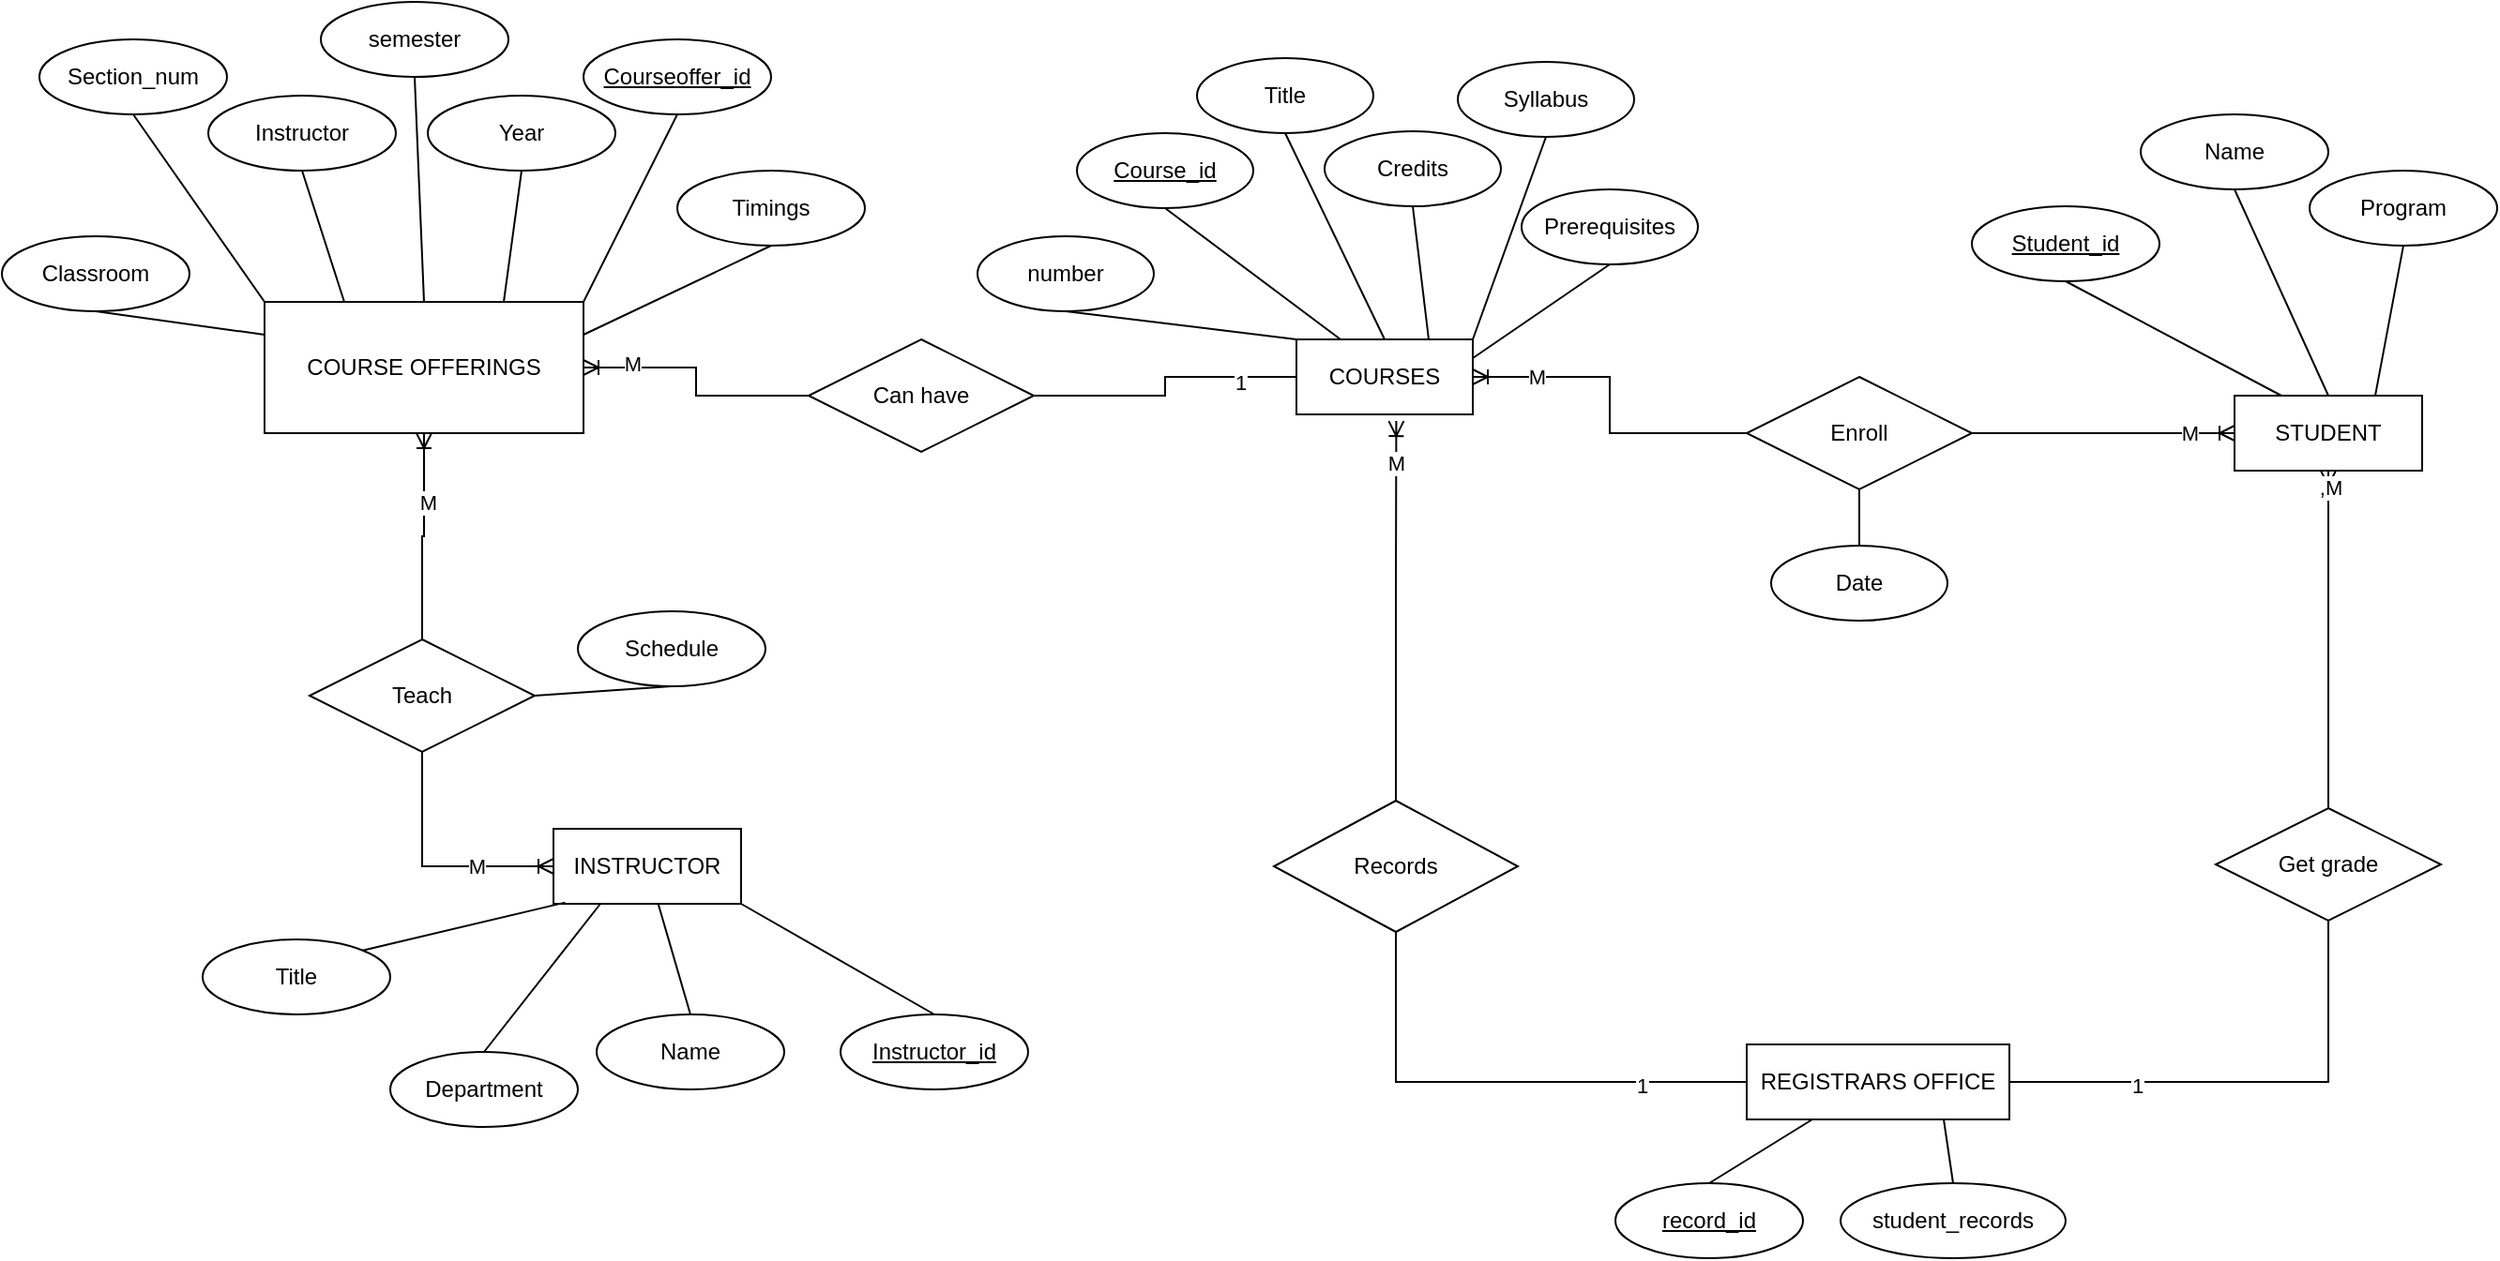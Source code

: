<mxfile version="22.0.2" type="github" pages="9">
  <diagram name="Page-1" id="LJPCzSkc8uASNMOOVW5p">
    <mxGraphModel dx="2812" dy="1584" grid="1" gridSize="10" guides="1" tooltips="1" connect="1" arrows="1" fold="1" page="1" pageScale="1" pageWidth="1400" pageHeight="850" math="0" shadow="0">
      <root>
        <mxCell id="0" />
        <mxCell id="1" parent="0" />
        <mxCell id="3Tur1pRjmZr1tsYk20_k-1" value="STUDENT" style="whiteSpace=wrap;html=1;align=center;" parent="1" vertex="1">
          <mxGeometry x="-180" y="270" width="100" height="40" as="geometry" />
        </mxCell>
        <mxCell id="3Tur1pRjmZr1tsYk20_k-2" value="Enroll" style="shape=rhombus;perimeter=rhombusPerimeter;whiteSpace=wrap;html=1;align=center;" parent="1" vertex="1">
          <mxGeometry x="-440" y="260" width="120" height="60" as="geometry" />
        </mxCell>
        <mxCell id="3Tur1pRjmZr1tsYk20_k-3" value="COURSE OFFERINGS" style="whiteSpace=wrap;html=1;align=center;" parent="1" vertex="1">
          <mxGeometry x="-1230" y="220" width="170" height="70" as="geometry" />
        </mxCell>
        <mxCell id="3Tur1pRjmZr1tsYk20_k-4" value="" style="endArrow=none;html=1;rounded=0;entryX=0.25;entryY=0;entryDx=0;entryDy=0;exitX=0.5;exitY=1;exitDx=0;exitDy=0;" parent="1" source="3Tur1pRjmZr1tsYk20_k-5" target="3Tur1pRjmZr1tsYk20_k-1" edge="1">
          <mxGeometry relative="1" as="geometry">
            <mxPoint x="-220" y="140" as="sourcePoint" />
            <mxPoint x="-140" y="140" as="targetPoint" />
          </mxGeometry>
        </mxCell>
        <mxCell id="3Tur1pRjmZr1tsYk20_k-5" value="Student_id" style="ellipse;whiteSpace=wrap;html=1;align=center;fontStyle=4;" parent="1" vertex="1">
          <mxGeometry x="-320" y="169" width="100" height="40" as="geometry" />
        </mxCell>
        <mxCell id="3Tur1pRjmZr1tsYk20_k-8" value="" style="edgeStyle=orthogonalEdgeStyle;fontSize=12;html=1;endArrow=ERoneToMany;rounded=0;exitX=0;exitY=0.5;exitDx=0;exitDy=0;entryX=1;entryY=0.5;entryDx=0;entryDy=0;" parent="1" source="3Tur1pRjmZr1tsYk20_k-2" target="3Tur1pRjmZr1tsYk20_k-17" edge="1">
          <mxGeometry width="100" height="100" relative="1" as="geometry">
            <mxPoint x="-370" y="350" as="sourcePoint" />
            <mxPoint x="-530" y="320" as="targetPoint" />
          </mxGeometry>
        </mxCell>
        <mxCell id="Z82s2AFYxTGNG_p4noGk-46" value="M" style="edgeLabel;html=1;align=center;verticalAlign=middle;resizable=0;points=[];" parent="3Tur1pRjmZr1tsYk20_k-8" vertex="1" connectable="0">
          <mxGeometry x="0.614" relative="1" as="geometry">
            <mxPoint as="offset" />
          </mxGeometry>
        </mxCell>
        <mxCell id="3Tur1pRjmZr1tsYk20_k-10" value="" style="endArrow=none;html=1;rounded=0;entryX=0.5;entryY=0;entryDx=0;entryDy=0;exitX=0.5;exitY=1;exitDx=0;exitDy=0;" parent="1" source="3Tur1pRjmZr1tsYk20_k-13" target="3Tur1pRjmZr1tsYk20_k-1" edge="1">
          <mxGeometry relative="1" as="geometry">
            <mxPoint x="-160" y="130" as="sourcePoint" />
            <mxPoint x="-35" y="150" as="targetPoint" />
          </mxGeometry>
        </mxCell>
        <mxCell id="3Tur1pRjmZr1tsYk20_k-13" value="Name" style="ellipse;whiteSpace=wrap;html=1;align=center;" parent="1" vertex="1">
          <mxGeometry x="-230" y="120" width="100" height="40" as="geometry" />
        </mxCell>
        <mxCell id="3Tur1pRjmZr1tsYk20_k-14" value="Program" style="ellipse;whiteSpace=wrap;html=1;align=center;" parent="1" vertex="1">
          <mxGeometry x="-140" y="150" width="100" height="40" as="geometry" />
        </mxCell>
        <mxCell id="3Tur1pRjmZr1tsYk20_k-15" value="" style="endArrow=none;html=1;rounded=0;entryX=0.75;entryY=0;entryDx=0;entryDy=0;exitX=0.5;exitY=1;exitDx=0;exitDy=0;" parent="1" source="3Tur1pRjmZr1tsYk20_k-14" target="3Tur1pRjmZr1tsYk20_k-1" edge="1">
          <mxGeometry relative="1" as="geometry">
            <mxPoint x="-80" y="100" as="sourcePoint" />
            <mxPoint x="-30" y="170" as="targetPoint" />
          </mxGeometry>
        </mxCell>
        <mxCell id="3Tur1pRjmZr1tsYk20_k-17" value="COURSES" style="whiteSpace=wrap;html=1;align=center;" parent="1" vertex="1">
          <mxGeometry x="-680" y="240" width="94" height="40" as="geometry" />
        </mxCell>
        <mxCell id="3Tur1pRjmZr1tsYk20_k-18" value="" style="edgeStyle=orthogonalEdgeStyle;fontSize=12;html=1;endArrow=ERoneToMany;rounded=0;entryX=1;entryY=0.5;entryDx=0;entryDy=0;exitX=0;exitY=0.5;exitDx=0;exitDy=0;" parent="1" source="3Tur1pRjmZr1tsYk20_k-49" target="3Tur1pRjmZr1tsYk20_k-3" edge="1">
          <mxGeometry width="100" height="100" relative="1" as="geometry">
            <mxPoint x="-940" y="300.0" as="sourcePoint" />
            <mxPoint x="-990" y="390" as="targetPoint" />
          </mxGeometry>
        </mxCell>
        <mxCell id="Z82s2AFYxTGNG_p4noGk-36" value="M" style="edgeLabel;html=1;align=center;verticalAlign=middle;resizable=0;points=[];" parent="3Tur1pRjmZr1tsYk20_k-18" vertex="1" connectable="0">
          <mxGeometry x="0.615" y="-2" relative="1" as="geometry">
            <mxPoint as="offset" />
          </mxGeometry>
        </mxCell>
        <mxCell id="3Tur1pRjmZr1tsYk20_k-21" value="Year" style="ellipse;whiteSpace=wrap;html=1;align=center;" parent="1" vertex="1">
          <mxGeometry x="-1143" y="110" width="100" height="40" as="geometry" />
        </mxCell>
        <mxCell id="3Tur1pRjmZr1tsYk20_k-22" value="Courseoffer_id" style="ellipse;whiteSpace=wrap;html=1;align=center;fontStyle=4;" parent="1" vertex="1">
          <mxGeometry x="-1060" y="80" width="100" height="40" as="geometry" />
        </mxCell>
        <mxCell id="3Tur1pRjmZr1tsYk20_k-23" value="" style="endArrow=none;html=1;rounded=0;exitX=0.5;exitY=1;exitDx=0;exitDy=0;" parent="1" source="3Tur1pRjmZr1tsYk20_k-22" edge="1">
          <mxGeometry relative="1" as="geometry">
            <mxPoint x="-1070" y="160" as="sourcePoint" />
            <mxPoint x="-1060" y="220" as="targetPoint" />
          </mxGeometry>
        </mxCell>
        <mxCell id="3Tur1pRjmZr1tsYk20_k-24" value="semester" style="ellipse;whiteSpace=wrap;html=1;align=center;" parent="1" vertex="1">
          <mxGeometry x="-1200" y="60" width="100" height="40" as="geometry" />
        </mxCell>
        <mxCell id="3Tur1pRjmZr1tsYk20_k-25" value="Section_num" style="ellipse;whiteSpace=wrap;html=1;align=center;" parent="1" vertex="1">
          <mxGeometry x="-1350" y="80" width="100" height="40" as="geometry" />
        </mxCell>
        <mxCell id="3Tur1pRjmZr1tsYk20_k-26" value="Instructor" style="ellipse;whiteSpace=wrap;html=1;align=center;" parent="1" vertex="1">
          <mxGeometry x="-1260" y="110" width="100" height="40" as="geometry" />
        </mxCell>
        <mxCell id="3Tur1pRjmZr1tsYk20_k-27" value="Timings" style="ellipse;whiteSpace=wrap;html=1;align=center;" parent="1" vertex="1">
          <mxGeometry x="-1010" y="150" width="100" height="40" as="geometry" />
        </mxCell>
        <mxCell id="3Tur1pRjmZr1tsYk20_k-28" value="Classroom" style="ellipse;whiteSpace=wrap;html=1;align=center;" parent="1" vertex="1">
          <mxGeometry x="-1370" y="185" width="100" height="40" as="geometry" />
        </mxCell>
        <mxCell id="3Tur1pRjmZr1tsYk20_k-29" value="" style="endArrow=none;html=1;rounded=0;entryX=0.75;entryY=0;entryDx=0;entryDy=0;exitX=0.5;exitY=1;exitDx=0;exitDy=0;" parent="1" source="3Tur1pRjmZr1tsYk20_k-21" target="3Tur1pRjmZr1tsYk20_k-3" edge="1">
          <mxGeometry relative="1" as="geometry">
            <mxPoint x="-1110" y="140" as="sourcePoint" />
            <mxPoint x="-1075" y="230" as="targetPoint" />
          </mxGeometry>
        </mxCell>
        <mxCell id="3Tur1pRjmZr1tsYk20_k-30" value="" style="endArrow=none;html=1;rounded=0;entryX=0.5;entryY=0;entryDx=0;entryDy=0;exitX=0.5;exitY=1;exitDx=0;exitDy=0;" parent="1" source="3Tur1pRjmZr1tsYk20_k-24" target="3Tur1pRjmZr1tsYk20_k-3" edge="1">
          <mxGeometry relative="1" as="geometry">
            <mxPoint x="-1220" y="143" as="sourcePoint" />
            <mxPoint x="-1135" y="233" as="targetPoint" />
          </mxGeometry>
        </mxCell>
        <mxCell id="3Tur1pRjmZr1tsYk20_k-31" value="" style="endArrow=none;html=1;rounded=0;entryX=0.5;entryY=1;entryDx=0;entryDy=0;exitX=0;exitY=0.25;exitDx=0;exitDy=0;" parent="1" source="3Tur1pRjmZr1tsYk20_k-3" target="3Tur1pRjmZr1tsYk20_k-28" edge="1">
          <mxGeometry relative="1" as="geometry">
            <mxPoint x="-1135" y="270" as="sourcePoint" />
            <mxPoint x="-1180" y="350" as="targetPoint" />
          </mxGeometry>
        </mxCell>
        <mxCell id="3Tur1pRjmZr1tsYk20_k-32" value="" style="endArrow=none;html=1;rounded=0;entryX=0.5;entryY=1;entryDx=0;entryDy=0;exitX=1;exitY=0.25;exitDx=0;exitDy=0;" parent="1" source="3Tur1pRjmZr1tsYk20_k-3" target="3Tur1pRjmZr1tsYk20_k-27" edge="1">
          <mxGeometry relative="1" as="geometry">
            <mxPoint x="-1070" y="330" as="sourcePoint" />
            <mxPoint x="-1135" y="340" as="targetPoint" />
          </mxGeometry>
        </mxCell>
        <mxCell id="3Tur1pRjmZr1tsYk20_k-33" value="" style="endArrow=none;html=1;rounded=0;exitX=0.25;exitY=0;exitDx=0;exitDy=0;entryX=0.5;entryY=1;entryDx=0;entryDy=0;" parent="1" source="3Tur1pRjmZr1tsYk20_k-3" target="3Tur1pRjmZr1tsYk20_k-26" edge="1">
          <mxGeometry relative="1" as="geometry">
            <mxPoint x="-1045" y="260" as="sourcePoint" />
            <mxPoint x="-1070" y="340" as="targetPoint" />
          </mxGeometry>
        </mxCell>
        <mxCell id="3Tur1pRjmZr1tsYk20_k-34" value="" style="endArrow=none;html=1;rounded=0;entryX=0.5;entryY=1;entryDx=0;entryDy=0;exitX=0;exitY=0;exitDx=0;exitDy=0;" parent="1" source="3Tur1pRjmZr1tsYk20_k-3" target="3Tur1pRjmZr1tsYk20_k-25" edge="1">
          <mxGeometry relative="1" as="geometry">
            <mxPoint x="-955" y="250" as="sourcePoint" />
            <mxPoint x="-1000" y="330" as="targetPoint" />
          </mxGeometry>
        </mxCell>
        <mxCell id="3Tur1pRjmZr1tsYk20_k-38" value="Course_id" style="ellipse;whiteSpace=wrap;html=1;align=center;fontStyle=4;" parent="1" vertex="1">
          <mxGeometry x="-797" y="130" width="94" height="40" as="geometry" />
        </mxCell>
        <mxCell id="3Tur1pRjmZr1tsYk20_k-39" value="" style="endArrow=none;html=1;rounded=0;exitX=0.5;exitY=1;exitDx=0;exitDy=0;entryX=0.25;entryY=0;entryDx=0;entryDy=0;" parent="1" source="3Tur1pRjmZr1tsYk20_k-38" target="3Tur1pRjmZr1tsYk20_k-17" edge="1">
          <mxGeometry relative="1" as="geometry">
            <mxPoint x="-750" y="140" as="sourcePoint" />
            <mxPoint x="-740" y="200" as="targetPoint" />
          </mxGeometry>
        </mxCell>
        <mxCell id="3Tur1pRjmZr1tsYk20_k-40" value="Syllabus" style="ellipse;whiteSpace=wrap;html=1;align=center;" parent="1" vertex="1">
          <mxGeometry x="-594" y="92" width="94" height="40" as="geometry" />
        </mxCell>
        <mxCell id="3Tur1pRjmZr1tsYk20_k-41" value="" style="endArrow=none;html=1;rounded=0;entryX=0.5;entryY=1;entryDx=0;entryDy=0;exitX=1;exitY=0;exitDx=0;exitDy=0;" parent="1" source="3Tur1pRjmZr1tsYk20_k-17" target="3Tur1pRjmZr1tsYk20_k-40" edge="1">
          <mxGeometry relative="1" as="geometry">
            <mxPoint x="-590" y="220" as="sourcePoint" />
            <mxPoint x="-470" y="300" as="targetPoint" />
          </mxGeometry>
        </mxCell>
        <mxCell id="3Tur1pRjmZr1tsYk20_k-42" value="Credits" style="ellipse;whiteSpace=wrap;html=1;align=center;" parent="1" vertex="1">
          <mxGeometry x="-665" y="129" width="94" height="40" as="geometry" />
        </mxCell>
        <mxCell id="3Tur1pRjmZr1tsYk20_k-43" value="" style="endArrow=none;html=1;rounded=0;entryX=0.5;entryY=1;entryDx=0;entryDy=0;exitX=0.75;exitY=0;exitDx=0;exitDy=0;" parent="1" source="3Tur1pRjmZr1tsYk20_k-17" target="3Tur1pRjmZr1tsYk20_k-42" edge="1">
          <mxGeometry relative="1" as="geometry">
            <mxPoint x="-560" y="250" as="sourcePoint" />
            <mxPoint x="-400" y="310" as="targetPoint" />
          </mxGeometry>
        </mxCell>
        <mxCell id="3Tur1pRjmZr1tsYk20_k-44" value="Title" style="ellipse;whiteSpace=wrap;html=1;align=center;" parent="1" vertex="1">
          <mxGeometry x="-733" y="90" width="94" height="40" as="geometry" />
        </mxCell>
        <mxCell id="3Tur1pRjmZr1tsYk20_k-45" value="" style="endArrow=none;html=1;rounded=0;entryX=0.5;entryY=1;entryDx=0;entryDy=0;exitX=0.5;exitY=0;exitDx=0;exitDy=0;" parent="1" source="3Tur1pRjmZr1tsYk20_k-17" target="3Tur1pRjmZr1tsYk20_k-44" edge="1">
          <mxGeometry relative="1" as="geometry">
            <mxPoint x="-645" y="250" as="sourcePoint" />
            <mxPoint x="-460" y="310" as="targetPoint" />
          </mxGeometry>
        </mxCell>
        <mxCell id="3Tur1pRjmZr1tsYk20_k-46" value="Prerequisites" style="ellipse;whiteSpace=wrap;html=1;align=center;" parent="1" vertex="1">
          <mxGeometry x="-560" y="160" width="94" height="40" as="geometry" />
        </mxCell>
        <mxCell id="3Tur1pRjmZr1tsYk20_k-48" value="" style="endArrow=none;html=1;rounded=0;entryX=0.5;entryY=1;entryDx=0;entryDy=0;exitX=1;exitY=0.25;exitDx=0;exitDy=0;" parent="1" source="3Tur1pRjmZr1tsYk20_k-17" target="3Tur1pRjmZr1tsYk20_k-46" edge="1">
          <mxGeometry relative="1" as="geometry">
            <mxPoint x="-580" y="310" as="sourcePoint" />
            <mxPoint x="-535" y="200" as="targetPoint" />
          </mxGeometry>
        </mxCell>
        <mxCell id="3Tur1pRjmZr1tsYk20_k-49" value="Can have" style="shape=rhombus;perimeter=rhombusPerimeter;whiteSpace=wrap;html=1;align=center;" parent="1" vertex="1">
          <mxGeometry x="-940" y="240" width="120" height="60" as="geometry" />
        </mxCell>
        <mxCell id="3Tur1pRjmZr1tsYk20_k-51" value="" style="endArrow=none;html=1;rounded=0;entryX=0;entryY=0.5;entryDx=0;entryDy=0;edgeStyle=orthogonalEdgeStyle;exitX=1;exitY=0.5;exitDx=0;exitDy=0;" parent="1" source="3Tur1pRjmZr1tsYk20_k-49" target="3Tur1pRjmZr1tsYk20_k-17" edge="1">
          <mxGeometry relative="1" as="geometry">
            <mxPoint x="-860" y="270" as="sourcePoint" />
            <mxPoint x="-786" y="280" as="targetPoint" />
          </mxGeometry>
        </mxCell>
        <mxCell id="Z82s2AFYxTGNG_p4noGk-35" value="1" style="edgeLabel;html=1;align=center;verticalAlign=middle;resizable=0;points=[];" parent="3Tur1pRjmZr1tsYk20_k-51" vertex="1" connectable="0">
          <mxGeometry x="0.596" y="-3" relative="1" as="geometry">
            <mxPoint as="offset" />
          </mxGeometry>
        </mxCell>
        <mxCell id="3Tur1pRjmZr1tsYk20_k-52" value="INSTRUCTOR" style="whiteSpace=wrap;html=1;align=center;" parent="1" vertex="1">
          <mxGeometry x="-1076" y="501" width="100" height="40" as="geometry" />
        </mxCell>
        <mxCell id="Z82s2AFYxTGNG_p4noGk-1" value="Instructor_id" style="ellipse;whiteSpace=wrap;html=1;align=center;fontStyle=4;" parent="1" vertex="1">
          <mxGeometry x="-923" y="600" width="100" height="40" as="geometry" />
        </mxCell>
        <mxCell id="Z82s2AFYxTGNG_p4noGk-2" value="" style="endArrow=none;html=1;rounded=0;exitX=0.5;exitY=0;exitDx=0;exitDy=0;entryX=1;entryY=1;entryDx=0;entryDy=0;" parent="1" source="Z82s2AFYxTGNG_p4noGk-1" target="3Tur1pRjmZr1tsYk20_k-52" edge="1">
          <mxGeometry relative="1" as="geometry">
            <mxPoint x="-956" y="460" as="sourcePoint" />
            <mxPoint x="-946" y="520" as="targetPoint" />
          </mxGeometry>
        </mxCell>
        <mxCell id="Z82s2AFYxTGNG_p4noGk-3" value="Title" style="ellipse;whiteSpace=wrap;html=1;align=center;" parent="1" vertex="1">
          <mxGeometry x="-1263" y="560" width="100" height="40" as="geometry" />
        </mxCell>
        <mxCell id="Z82s2AFYxTGNG_p4noGk-4" value="" style="endArrow=none;html=1;rounded=0;entryX=1;entryY=0;entryDx=0;entryDy=0;exitX=0.062;exitY=0.983;exitDx=0;exitDy=0;exitPerimeter=0;" parent="1" source="3Tur1pRjmZr1tsYk20_k-52" target="Z82s2AFYxTGNG_p4noGk-3" edge="1">
          <mxGeometry relative="1" as="geometry">
            <mxPoint x="-1057" y="478" as="sourcePoint" />
            <mxPoint x="-1007" y="590" as="targetPoint" />
          </mxGeometry>
        </mxCell>
        <mxCell id="Z82s2AFYxTGNG_p4noGk-5" value="Department" style="ellipse;whiteSpace=wrap;html=1;align=center;" parent="1" vertex="1">
          <mxGeometry x="-1163" y="620" width="100" height="40" as="geometry" />
        </mxCell>
        <mxCell id="Z82s2AFYxTGNG_p4noGk-6" value="" style="endArrow=none;html=1;rounded=0;entryX=0.5;entryY=0;entryDx=0;entryDy=0;exitX=0.25;exitY=1;exitDx=0;exitDy=0;" parent="1" source="3Tur1pRjmZr1tsYk20_k-52" target="Z82s2AFYxTGNG_p4noGk-5" edge="1">
          <mxGeometry relative="1" as="geometry">
            <mxPoint x="-985" y="480" as="sourcePoint" />
            <mxPoint x="-916" y="570" as="targetPoint" />
          </mxGeometry>
        </mxCell>
        <mxCell id="Z82s2AFYxTGNG_p4noGk-7" value="Name" style="ellipse;whiteSpace=wrap;html=1;align=center;" parent="1" vertex="1">
          <mxGeometry x="-1053" y="600" width="100" height="40" as="geometry" />
        </mxCell>
        <mxCell id="Z82s2AFYxTGNG_p4noGk-8" value="" style="endArrow=none;html=1;rounded=0;entryX=0.5;entryY=0;entryDx=0;entryDy=0;" parent="1" source="3Tur1pRjmZr1tsYk20_k-52" target="Z82s2AFYxTGNG_p4noGk-7" edge="1">
          <mxGeometry relative="1" as="geometry">
            <mxPoint x="-951" y="490" as="sourcePoint" />
            <mxPoint x="-816" y="560" as="targetPoint" />
          </mxGeometry>
        </mxCell>
        <mxCell id="Z82s2AFYxTGNG_p4noGk-14" value="Teach" style="shape=rhombus;perimeter=rhombusPerimeter;whiteSpace=wrap;html=1;align=center;" parent="1" vertex="1">
          <mxGeometry x="-1206" y="400" width="120" height="60" as="geometry" />
        </mxCell>
        <mxCell id="Z82s2AFYxTGNG_p4noGk-15" value="" style="fontSize=12;html=1;endArrow=ERoneToMany;rounded=0;entryX=0;entryY=0.5;entryDx=0;entryDy=0;exitX=0.5;exitY=1;exitDx=0;exitDy=0;edgeStyle=orthogonalEdgeStyle;" parent="1" source="Z82s2AFYxTGNG_p4noGk-14" target="3Tur1pRjmZr1tsYk20_k-52" edge="1">
          <mxGeometry width="100" height="100" relative="1" as="geometry">
            <mxPoint x="-843" y="540" as="sourcePoint" />
            <mxPoint x="-743" y="440" as="targetPoint" />
          </mxGeometry>
        </mxCell>
        <mxCell id="Z82s2AFYxTGNG_p4noGk-39" value="M" style="edgeLabel;html=1;align=center;verticalAlign=middle;resizable=0;points=[];" parent="Z82s2AFYxTGNG_p4noGk-15" vertex="1" connectable="0">
          <mxGeometry x="0.369" relative="1" as="geometry">
            <mxPoint as="offset" />
          </mxGeometry>
        </mxCell>
        <mxCell id="Z82s2AFYxTGNG_p4noGk-16" value="" style="fontSize=12;html=1;endArrow=ERoneToMany;rounded=0;exitX=0.5;exitY=0;exitDx=0;exitDy=0;edgeStyle=orthogonalEdgeStyle;entryX=0.5;entryY=1;entryDx=0;entryDy=0;" parent="1" source="Z82s2AFYxTGNG_p4noGk-14" target="3Tur1pRjmZr1tsYk20_k-3" edge="1">
          <mxGeometry width="100" height="100" relative="1" as="geometry">
            <mxPoint x="-673" y="360" as="sourcePoint" />
            <mxPoint x="-670" y="330" as="targetPoint" />
          </mxGeometry>
        </mxCell>
        <mxCell id="Z82s2AFYxTGNG_p4noGk-37" value="M" style="edgeLabel;html=1;align=center;verticalAlign=middle;resizable=0;points=[];" parent="Z82s2AFYxTGNG_p4noGk-16" vertex="1" connectable="0">
          <mxGeometry x="0.33" y="-2" relative="1" as="geometry">
            <mxPoint as="offset" />
          </mxGeometry>
        </mxCell>
        <mxCell id="Z82s2AFYxTGNG_p4noGk-17" value="" style="edgeStyle=orthogonalEdgeStyle;fontSize=12;html=1;endArrow=ERoneToMany;rounded=0;exitX=1;exitY=0.5;exitDx=0;exitDy=0;entryX=0;entryY=0.5;entryDx=0;entryDy=0;" parent="1" source="3Tur1pRjmZr1tsYk20_k-2" target="3Tur1pRjmZr1tsYk20_k-1" edge="1">
          <mxGeometry width="100" height="100" relative="1" as="geometry">
            <mxPoint x="-325" y="439" as="sourcePoint" />
            <mxPoint x="-435" y="374" as="targetPoint" />
          </mxGeometry>
        </mxCell>
        <mxCell id="Z82s2AFYxTGNG_p4noGk-45" value="M" style="edgeLabel;html=1;align=center;verticalAlign=middle;resizable=0;points=[];" parent="Z82s2AFYxTGNG_p4noGk-17" vertex="1" connectable="0">
          <mxGeometry x="0.654" relative="1" as="geometry">
            <mxPoint as="offset" />
          </mxGeometry>
        </mxCell>
        <mxCell id="Z82s2AFYxTGNG_p4noGk-18" value="number" style="ellipse;whiteSpace=wrap;html=1;align=center;" parent="1" vertex="1">
          <mxGeometry x="-850" y="185" width="94" height="40" as="geometry" />
        </mxCell>
        <mxCell id="Z82s2AFYxTGNG_p4noGk-19" value="" style="endArrow=none;html=1;rounded=0;entryX=0.5;entryY=1;entryDx=0;entryDy=0;exitX=0;exitY=0;exitDx=0;exitDy=0;" parent="1" source="3Tur1pRjmZr1tsYk20_k-17" target="Z82s2AFYxTGNG_p4noGk-18" edge="1">
          <mxGeometry relative="1" as="geometry">
            <mxPoint x="-750" y="335" as="sourcePoint" />
            <mxPoint x="-577" y="405" as="targetPoint" />
          </mxGeometry>
        </mxCell>
        <mxCell id="Z82s2AFYxTGNG_p4noGk-20" value="REGISTRARS OFFICE" style="whiteSpace=wrap;html=1;align=center;" parent="1" vertex="1">
          <mxGeometry x="-440" y="616" width="140" height="40" as="geometry" />
        </mxCell>
        <mxCell id="Z82s2AFYxTGNG_p4noGk-22" value="" style="edgeStyle=orthogonalEdgeStyle;fontSize=12;html=1;endArrow=ERoneToMany;rounded=0;exitX=0.5;exitY=0;exitDx=0;exitDy=0;entryX=0.5;entryY=1;entryDx=0;entryDy=0;" parent="1" source="Z82s2AFYxTGNG_p4noGk-27" target="3Tur1pRjmZr1tsYk20_k-1" edge="1">
          <mxGeometry width="100" height="100" relative="1" as="geometry">
            <mxPoint x="-310" y="300" as="sourcePoint" />
            <mxPoint x="-170" y="300" as="targetPoint" />
          </mxGeometry>
        </mxCell>
        <mxCell id="Z82s2AFYxTGNG_p4noGk-44" value=",M" style="edgeLabel;html=1;align=center;verticalAlign=middle;resizable=0;points=[];" parent="Z82s2AFYxTGNG_p4noGk-22" vertex="1" connectable="0">
          <mxGeometry x="0.903" y="-1" relative="1" as="geometry">
            <mxPoint as="offset" />
          </mxGeometry>
        </mxCell>
        <mxCell id="Z82s2AFYxTGNG_p4noGk-23" value="" style="fontSize=12;html=1;endArrow=ERoneToMany;rounded=0;edgeStyle=orthogonalEdgeStyle;entryX=0.566;entryY=1.089;entryDx=0;entryDy=0;entryPerimeter=0;" parent="1" source="Z82s2AFYxTGNG_p4noGk-24" target="3Tur1pRjmZr1tsYk20_k-17" edge="1">
          <mxGeometry width="100" height="100" relative="1" as="geometry">
            <mxPoint x="-740" y="700" as="sourcePoint" />
            <mxPoint x="-1140" y="280" as="targetPoint" />
          </mxGeometry>
        </mxCell>
        <mxCell id="Z82s2AFYxTGNG_p4noGk-48" value="M" style="edgeLabel;html=1;align=center;verticalAlign=middle;resizable=0;points=[];" parent="Z82s2AFYxTGNG_p4noGk-23" vertex="1" connectable="0">
          <mxGeometry x="0.785" relative="1" as="geometry">
            <mxPoint y="1" as="offset" />
          </mxGeometry>
        </mxCell>
        <mxCell id="Z82s2AFYxTGNG_p4noGk-24" value="Records" style="shape=rhombus;perimeter=rhombusPerimeter;whiteSpace=wrap;html=1;align=center;" parent="1" vertex="1">
          <mxGeometry x="-692" y="486" width="130" height="70" as="geometry" />
        </mxCell>
        <mxCell id="Z82s2AFYxTGNG_p4noGk-25" value="" style="endArrow=none;html=1;rounded=0;exitX=0.5;exitY=1;exitDx=0;exitDy=0;edgeStyle=orthogonalEdgeStyle;entryX=0;entryY=0.5;entryDx=0;entryDy=0;" parent="1" source="Z82s2AFYxTGNG_p4noGk-24" target="Z82s2AFYxTGNG_p4noGk-20" edge="1">
          <mxGeometry relative="1" as="geometry">
            <mxPoint x="-586.0" y="750.98" as="sourcePoint" />
            <mxPoint x="-480" y="700" as="targetPoint" />
          </mxGeometry>
        </mxCell>
        <mxCell id="Z82s2AFYxTGNG_p4noGk-49" value="1" style="edgeLabel;html=1;align=center;verticalAlign=middle;resizable=0;points=[];" parent="Z82s2AFYxTGNG_p4noGk-25" vertex="1" connectable="0">
          <mxGeometry x="0.577" y="-2" relative="1" as="geometry">
            <mxPoint as="offset" />
          </mxGeometry>
        </mxCell>
        <mxCell id="Z82s2AFYxTGNG_p4noGk-27" value="Get grade" style="shape=rhombus;perimeter=rhombusPerimeter;whiteSpace=wrap;html=1;align=center;" parent="1" vertex="1">
          <mxGeometry x="-190" y="490" width="120" height="60" as="geometry" />
        </mxCell>
        <mxCell id="Z82s2AFYxTGNG_p4noGk-28" value="" style="endArrow=none;html=1;rounded=0;entryX=0.5;entryY=1;entryDx=0;entryDy=0;edgeStyle=orthogonalEdgeStyle;exitX=1;exitY=0.5;exitDx=0;exitDy=0;" parent="1" source="Z82s2AFYxTGNG_p4noGk-20" target="Z82s2AFYxTGNG_p4noGk-27" edge="1">
          <mxGeometry relative="1" as="geometry">
            <mxPoint x="-565" y="610" as="sourcePoint" />
            <mxPoint x="-335" y="610" as="targetPoint" />
          </mxGeometry>
        </mxCell>
        <mxCell id="Z82s2AFYxTGNG_p4noGk-43" value="1" style="edgeLabel;html=1;align=center;verticalAlign=middle;resizable=0;points=[];" parent="Z82s2AFYxTGNG_p4noGk-28" vertex="1" connectable="0">
          <mxGeometry x="-0.472" y="-2" relative="1" as="geometry">
            <mxPoint as="offset" />
          </mxGeometry>
        </mxCell>
        <mxCell id="IMIDExcs0saI3N-4oou8-1" value="Date" style="ellipse;whiteSpace=wrap;html=1;align=center;" parent="1" vertex="1">
          <mxGeometry x="-427" y="350" width="94" height="40" as="geometry" />
        </mxCell>
        <mxCell id="IMIDExcs0saI3N-4oou8-2" value="" style="endArrow=none;html=1;rounded=0;entryX=0.5;entryY=0;entryDx=0;entryDy=0;exitX=0.5;exitY=1;exitDx=0;exitDy=0;" parent="1" source="3Tur1pRjmZr1tsYk20_k-2" target="IMIDExcs0saI3N-4oou8-1" edge="1">
          <mxGeometry relative="1" as="geometry">
            <mxPoint x="-430" y="490" as="sourcePoint" />
            <mxPoint x="-379" y="440" as="targetPoint" />
          </mxGeometry>
        </mxCell>
        <mxCell id="rosxQz2mvS0Z3heWearN-1" value="Schedule" style="ellipse;whiteSpace=wrap;html=1;align=center;" parent="1" vertex="1">
          <mxGeometry x="-1063" y="385" width="100" height="40" as="geometry" />
        </mxCell>
        <mxCell id="rosxQz2mvS0Z3heWearN-2" value="" style="endArrow=none;html=1;rounded=0;entryX=0.5;entryY=1;entryDx=0;entryDy=0;exitX=1;exitY=0.5;exitDx=0;exitDy=0;" parent="1" source="Z82s2AFYxTGNG_p4noGk-14" target="rosxQz2mvS0Z3heWearN-1" edge="1">
          <mxGeometry relative="1" as="geometry">
            <mxPoint x="-1053" y="438" as="sourcePoint" />
            <mxPoint x="-1128" y="540" as="targetPoint" />
          </mxGeometry>
        </mxCell>
        <mxCell id="mW2OCEnnW858YFdz-eC--1" value="student_records" style="ellipse;whiteSpace=wrap;html=1;align=center;" parent="1" vertex="1">
          <mxGeometry x="-390" y="690" width="120" height="40" as="geometry" />
        </mxCell>
        <mxCell id="mW2OCEnnW858YFdz-eC--2" value="" style="endArrow=none;html=1;rounded=0;entryX=0.5;entryY=0;entryDx=0;entryDy=0;exitX=0.75;exitY=1;exitDx=0;exitDy=0;" parent="1" source="Z82s2AFYxTGNG_p4noGk-20" target="mW2OCEnnW858YFdz-eC--1" edge="1">
          <mxGeometry relative="1" as="geometry">
            <mxPoint x="-370" y="650" as="sourcePoint" />
            <mxPoint x="-325" y="746" as="targetPoint" />
          </mxGeometry>
        </mxCell>
        <mxCell id="jlUHFVhp50oBwHqEzZjh-2" value="" style="endArrow=none;html=1;rounded=0;entryX=0.5;entryY=0;entryDx=0;entryDy=0;exitX=0.25;exitY=1;exitDx=0;exitDy=0;" parent="1" source="Z82s2AFYxTGNG_p4noGk-20" target="jlUHFVhp50oBwHqEzZjh-3" edge="1">
          <mxGeometry relative="1" as="geometry">
            <mxPoint x="-465" y="656" as="sourcePoint" />
            <mxPoint x="-460" y="690" as="targetPoint" />
          </mxGeometry>
        </mxCell>
        <mxCell id="jlUHFVhp50oBwHqEzZjh-3" value="record_id" style="ellipse;whiteSpace=wrap;html=1;align=center;fontStyle=4;" parent="1" vertex="1">
          <mxGeometry x="-510" y="690" width="100" height="40" as="geometry" />
        </mxCell>
      </root>
    </mxGraphModel>
  </diagram>
  <diagram id="c98FHbPB3t1d7cpxWWQm" name="Page-2">
    <mxGraphModel dx="828" dy="921" grid="1" gridSize="10" guides="1" tooltips="1" connect="1" arrows="1" fold="1" page="1" pageScale="1" pageWidth="1400" pageHeight="850" math="0" shadow="0">
      <root>
        <mxCell id="0" />
        <mxCell id="1" parent="0" />
        <mxCell id="sY0sesfuyHUejBceoZQv-1" value="STUDENT" style="shape=table;startSize=30;container=1;collapsible=1;childLayout=tableLayout;fixedRows=1;rowLines=0;fontStyle=1;align=center;resizeLast=1;html=1;" parent="1" vertex="1">
          <mxGeometry x="1170" y="80" width="180" height="150" as="geometry" />
        </mxCell>
        <mxCell id="sY0sesfuyHUejBceoZQv-2" value="" style="shape=tableRow;horizontal=0;startSize=0;swimlaneHead=0;swimlaneBody=0;fillColor=none;collapsible=0;dropTarget=0;points=[[0,0.5],[1,0.5]];portConstraint=eastwest;top=0;left=0;right=0;bottom=1;" parent="sY0sesfuyHUejBceoZQv-1" vertex="1">
          <mxGeometry y="30" width="180" height="30" as="geometry" />
        </mxCell>
        <mxCell id="sY0sesfuyHUejBceoZQv-3" value="PK" style="shape=partialRectangle;connectable=0;fillColor=none;top=0;left=0;bottom=0;right=0;fontStyle=1;overflow=hidden;whiteSpace=wrap;html=1;" parent="sY0sesfuyHUejBceoZQv-2" vertex="1">
          <mxGeometry width="30" height="30" as="geometry">
            <mxRectangle width="30" height="30" as="alternateBounds" />
          </mxGeometry>
        </mxCell>
        <mxCell id="sY0sesfuyHUejBceoZQv-4" value="student_id" style="shape=partialRectangle;connectable=0;fillColor=none;top=0;left=0;bottom=0;right=0;align=left;spacingLeft=6;fontStyle=5;overflow=hidden;whiteSpace=wrap;html=1;" parent="sY0sesfuyHUejBceoZQv-2" vertex="1">
          <mxGeometry x="30" width="150" height="30" as="geometry">
            <mxRectangle width="150" height="30" as="alternateBounds" />
          </mxGeometry>
        </mxCell>
        <mxCell id="sY0sesfuyHUejBceoZQv-5" value="" style="shape=tableRow;horizontal=0;startSize=0;swimlaneHead=0;swimlaneBody=0;fillColor=none;collapsible=0;dropTarget=0;points=[[0,0.5],[1,0.5]];portConstraint=eastwest;top=0;left=0;right=0;bottom=0;" parent="sY0sesfuyHUejBceoZQv-1" vertex="1">
          <mxGeometry y="60" width="180" height="30" as="geometry" />
        </mxCell>
        <mxCell id="sY0sesfuyHUejBceoZQv-6" value="" style="shape=partialRectangle;connectable=0;fillColor=none;top=0;left=0;bottom=0;right=0;editable=1;overflow=hidden;whiteSpace=wrap;html=1;" parent="sY0sesfuyHUejBceoZQv-5" vertex="1">
          <mxGeometry width="30" height="30" as="geometry">
            <mxRectangle width="30" height="30" as="alternateBounds" />
          </mxGeometry>
        </mxCell>
        <mxCell id="sY0sesfuyHUejBceoZQv-7" value="name" style="shape=partialRectangle;connectable=0;fillColor=none;top=0;left=0;bottom=0;right=0;align=left;spacingLeft=6;overflow=hidden;whiteSpace=wrap;html=1;" parent="sY0sesfuyHUejBceoZQv-5" vertex="1">
          <mxGeometry x="30" width="150" height="30" as="geometry">
            <mxRectangle width="150" height="30" as="alternateBounds" />
          </mxGeometry>
        </mxCell>
        <mxCell id="sY0sesfuyHUejBceoZQv-8" value="" style="shape=tableRow;horizontal=0;startSize=0;swimlaneHead=0;swimlaneBody=0;fillColor=none;collapsible=0;dropTarget=0;points=[[0,0.5],[1,0.5]];portConstraint=eastwest;top=0;left=0;right=0;bottom=0;" parent="sY0sesfuyHUejBceoZQv-1" vertex="1">
          <mxGeometry y="90" width="180" height="30" as="geometry" />
        </mxCell>
        <mxCell id="sY0sesfuyHUejBceoZQv-9" value="" style="shape=partialRectangle;connectable=0;fillColor=none;top=0;left=0;bottom=0;right=0;editable=1;overflow=hidden;whiteSpace=wrap;html=1;" parent="sY0sesfuyHUejBceoZQv-8" vertex="1">
          <mxGeometry width="30" height="30" as="geometry">
            <mxRectangle width="30" height="30" as="alternateBounds" />
          </mxGeometry>
        </mxCell>
        <mxCell id="sY0sesfuyHUejBceoZQv-10" value="program" style="shape=partialRectangle;connectable=0;fillColor=none;top=0;left=0;bottom=0;right=0;align=left;spacingLeft=6;overflow=hidden;whiteSpace=wrap;html=1;" parent="sY0sesfuyHUejBceoZQv-8" vertex="1">
          <mxGeometry x="30" width="150" height="30" as="geometry">
            <mxRectangle width="150" height="30" as="alternateBounds" />
          </mxGeometry>
        </mxCell>
        <mxCell id="8E0Uz2kPVkmHMZ3n3amp-1" value="" style="shape=tableRow;horizontal=0;startSize=0;swimlaneHead=0;swimlaneBody=0;fillColor=none;collapsible=0;dropTarget=0;points=[[0,0.5],[1,0.5]];portConstraint=eastwest;top=0;left=0;right=0;bottom=0;" parent="sY0sesfuyHUejBceoZQv-1" vertex="1">
          <mxGeometry y="120" width="180" height="30" as="geometry" />
        </mxCell>
        <mxCell id="8E0Uz2kPVkmHMZ3n3amp-2" value="FK" style="shape=partialRectangle;connectable=0;fillColor=none;top=0;left=0;bottom=0;right=0;editable=1;overflow=hidden;whiteSpace=wrap;html=1;" parent="8E0Uz2kPVkmHMZ3n3amp-1" vertex="1">
          <mxGeometry width="30" height="30" as="geometry">
            <mxRectangle width="30" height="30" as="alternateBounds" />
          </mxGeometry>
        </mxCell>
        <mxCell id="8E0Uz2kPVkmHMZ3n3amp-3" value="record_id" style="shape=partialRectangle;connectable=0;fillColor=none;top=0;left=0;bottom=0;right=0;align=left;spacingLeft=6;overflow=hidden;whiteSpace=wrap;html=1;" parent="8E0Uz2kPVkmHMZ3n3amp-1" vertex="1">
          <mxGeometry x="30" width="150" height="30" as="geometry">
            <mxRectangle width="150" height="30" as="alternateBounds" />
          </mxGeometry>
        </mxCell>
        <mxCell id="Z8xcHqAMS-dTQvCJzirS-1" value="COURSE_OFFERING" style="shape=table;startSize=30;container=1;collapsible=1;childLayout=tableLayout;fixedRows=1;rowLines=0;fontStyle=1;align=center;resizeLast=1;html=1;" parent="1" vertex="1">
          <mxGeometry x="140" y="55" width="180" height="270" as="geometry" />
        </mxCell>
        <mxCell id="Z8xcHqAMS-dTQvCJzirS-2" value="" style="shape=tableRow;horizontal=0;startSize=0;swimlaneHead=0;swimlaneBody=0;fillColor=none;collapsible=0;dropTarget=0;points=[[0,0.5],[1,0.5]];portConstraint=eastwest;top=0;left=0;right=0;bottom=1;" parent="Z8xcHqAMS-dTQvCJzirS-1" vertex="1">
          <mxGeometry y="30" width="180" height="30" as="geometry" />
        </mxCell>
        <mxCell id="Z8xcHqAMS-dTQvCJzirS-3" value="PK" style="shape=partialRectangle;connectable=0;fillColor=none;top=0;left=0;bottom=0;right=0;fontStyle=1;overflow=hidden;whiteSpace=wrap;html=1;" parent="Z8xcHqAMS-dTQvCJzirS-2" vertex="1">
          <mxGeometry width="30" height="30" as="geometry">
            <mxRectangle width="30" height="30" as="alternateBounds" />
          </mxGeometry>
        </mxCell>
        <mxCell id="Z8xcHqAMS-dTQvCJzirS-4" value="courseoffer_id" style="shape=partialRectangle;connectable=0;fillColor=none;top=0;left=0;bottom=0;right=0;align=left;spacingLeft=6;fontStyle=5;overflow=hidden;whiteSpace=wrap;html=1;" parent="Z8xcHqAMS-dTQvCJzirS-2" vertex="1">
          <mxGeometry x="30" width="150" height="30" as="geometry">
            <mxRectangle width="150" height="30" as="alternateBounds" />
          </mxGeometry>
        </mxCell>
        <mxCell id="Z8xcHqAMS-dTQvCJzirS-5" value="" style="shape=tableRow;horizontal=0;startSize=0;swimlaneHead=0;swimlaneBody=0;fillColor=none;collapsible=0;dropTarget=0;points=[[0,0.5],[1,0.5]];portConstraint=eastwest;top=0;left=0;right=0;bottom=0;" parent="Z8xcHqAMS-dTQvCJzirS-1" vertex="1">
          <mxGeometry y="60" width="180" height="30" as="geometry" />
        </mxCell>
        <mxCell id="Z8xcHqAMS-dTQvCJzirS-6" value="" style="shape=partialRectangle;connectable=0;fillColor=none;top=0;left=0;bottom=0;right=0;editable=1;overflow=hidden;whiteSpace=wrap;html=1;" parent="Z8xcHqAMS-dTQvCJzirS-5" vertex="1">
          <mxGeometry width="30" height="30" as="geometry">
            <mxRectangle width="30" height="30" as="alternateBounds" />
          </mxGeometry>
        </mxCell>
        <mxCell id="Z8xcHqAMS-dTQvCJzirS-7" value="year" style="shape=partialRectangle;connectable=0;fillColor=none;top=0;left=0;bottom=0;right=0;align=left;spacingLeft=6;overflow=hidden;whiteSpace=wrap;html=1;" parent="Z8xcHqAMS-dTQvCJzirS-5" vertex="1">
          <mxGeometry x="30" width="150" height="30" as="geometry">
            <mxRectangle width="150" height="30" as="alternateBounds" />
          </mxGeometry>
        </mxCell>
        <mxCell id="Z8xcHqAMS-dTQvCJzirS-8" value="" style="shape=tableRow;horizontal=0;startSize=0;swimlaneHead=0;swimlaneBody=0;fillColor=none;collapsible=0;dropTarget=0;points=[[0,0.5],[1,0.5]];portConstraint=eastwest;top=0;left=0;right=0;bottom=0;" parent="Z8xcHqAMS-dTQvCJzirS-1" vertex="1">
          <mxGeometry y="90" width="180" height="30" as="geometry" />
        </mxCell>
        <mxCell id="Z8xcHqAMS-dTQvCJzirS-9" value="" style="shape=partialRectangle;connectable=0;fillColor=none;top=0;left=0;bottom=0;right=0;editable=1;overflow=hidden;whiteSpace=wrap;html=1;" parent="Z8xcHqAMS-dTQvCJzirS-8" vertex="1">
          <mxGeometry width="30" height="30" as="geometry">
            <mxRectangle width="30" height="30" as="alternateBounds" />
          </mxGeometry>
        </mxCell>
        <mxCell id="Z8xcHqAMS-dTQvCJzirS-10" value="semester" style="shape=partialRectangle;connectable=0;fillColor=none;top=0;left=0;bottom=0;right=0;align=left;spacingLeft=6;overflow=hidden;whiteSpace=wrap;html=1;" parent="Z8xcHqAMS-dTQvCJzirS-8" vertex="1">
          <mxGeometry x="30" width="150" height="30" as="geometry">
            <mxRectangle width="150" height="30" as="alternateBounds" />
          </mxGeometry>
        </mxCell>
        <mxCell id="Z8xcHqAMS-dTQvCJzirS-11" value="" style="shape=tableRow;horizontal=0;startSize=0;swimlaneHead=0;swimlaneBody=0;fillColor=none;collapsible=0;dropTarget=0;points=[[0,0.5],[1,0.5]];portConstraint=eastwest;top=0;left=0;right=0;bottom=0;" parent="Z8xcHqAMS-dTQvCJzirS-1" vertex="1">
          <mxGeometry y="120" width="180" height="30" as="geometry" />
        </mxCell>
        <mxCell id="Z8xcHqAMS-dTQvCJzirS-12" value="" style="shape=partialRectangle;connectable=0;fillColor=none;top=0;left=0;bottom=0;right=0;editable=1;overflow=hidden;whiteSpace=wrap;html=1;" parent="Z8xcHqAMS-dTQvCJzirS-11" vertex="1">
          <mxGeometry width="30" height="30" as="geometry">
            <mxRectangle width="30" height="30" as="alternateBounds" />
          </mxGeometry>
        </mxCell>
        <mxCell id="Z8xcHqAMS-dTQvCJzirS-13" value="section_number" style="shape=partialRectangle;connectable=0;fillColor=none;top=0;left=0;bottom=0;right=0;align=left;spacingLeft=6;overflow=hidden;whiteSpace=wrap;html=1;" parent="Z8xcHqAMS-dTQvCJzirS-11" vertex="1">
          <mxGeometry x="30" width="150" height="30" as="geometry">
            <mxRectangle width="150" height="30" as="alternateBounds" />
          </mxGeometry>
        </mxCell>
        <mxCell id="4sFQNwlbxyGNJfoFQcgd-1" value="" style="shape=tableRow;horizontal=0;startSize=0;swimlaneHead=0;swimlaneBody=0;fillColor=none;collapsible=0;dropTarget=0;points=[[0,0.5],[1,0.5]];portConstraint=eastwest;top=0;left=0;right=0;bottom=0;" parent="Z8xcHqAMS-dTQvCJzirS-1" vertex="1">
          <mxGeometry y="150" width="180" height="30" as="geometry" />
        </mxCell>
        <mxCell id="4sFQNwlbxyGNJfoFQcgd-2" value="" style="shape=partialRectangle;connectable=0;fillColor=none;top=0;left=0;bottom=0;right=0;editable=1;overflow=hidden;whiteSpace=wrap;html=1;" parent="4sFQNwlbxyGNJfoFQcgd-1" vertex="1">
          <mxGeometry width="30" height="30" as="geometry">
            <mxRectangle width="30" height="30" as="alternateBounds" />
          </mxGeometry>
        </mxCell>
        <mxCell id="4sFQNwlbxyGNJfoFQcgd-3" value="instructor" style="shape=partialRectangle;connectable=0;fillColor=none;top=0;left=0;bottom=0;right=0;align=left;spacingLeft=6;overflow=hidden;whiteSpace=wrap;html=1;" parent="4sFQNwlbxyGNJfoFQcgd-1" vertex="1">
          <mxGeometry x="30" width="150" height="30" as="geometry">
            <mxRectangle width="150" height="30" as="alternateBounds" />
          </mxGeometry>
        </mxCell>
        <mxCell id="4sFQNwlbxyGNJfoFQcgd-4" value="" style="shape=tableRow;horizontal=0;startSize=0;swimlaneHead=0;swimlaneBody=0;fillColor=none;collapsible=0;dropTarget=0;points=[[0,0.5],[1,0.5]];portConstraint=eastwest;top=0;left=0;right=0;bottom=0;" parent="Z8xcHqAMS-dTQvCJzirS-1" vertex="1">
          <mxGeometry y="180" width="180" height="30" as="geometry" />
        </mxCell>
        <mxCell id="4sFQNwlbxyGNJfoFQcgd-5" value="" style="shape=partialRectangle;connectable=0;fillColor=none;top=0;left=0;bottom=0;right=0;editable=1;overflow=hidden;whiteSpace=wrap;html=1;" parent="4sFQNwlbxyGNJfoFQcgd-4" vertex="1">
          <mxGeometry width="30" height="30" as="geometry">
            <mxRectangle width="30" height="30" as="alternateBounds" />
          </mxGeometry>
        </mxCell>
        <mxCell id="4sFQNwlbxyGNJfoFQcgd-6" value="timings" style="shape=partialRectangle;connectable=0;fillColor=none;top=0;left=0;bottom=0;right=0;align=left;spacingLeft=6;overflow=hidden;whiteSpace=wrap;html=1;" parent="4sFQNwlbxyGNJfoFQcgd-4" vertex="1">
          <mxGeometry x="30" width="150" height="30" as="geometry">
            <mxRectangle width="150" height="30" as="alternateBounds" />
          </mxGeometry>
        </mxCell>
        <mxCell id="4sFQNwlbxyGNJfoFQcgd-7" value="" style="shape=tableRow;horizontal=0;startSize=0;swimlaneHead=0;swimlaneBody=0;fillColor=none;collapsible=0;dropTarget=0;points=[[0,0.5],[1,0.5]];portConstraint=eastwest;top=0;left=0;right=0;bottom=0;" parent="Z8xcHqAMS-dTQvCJzirS-1" vertex="1">
          <mxGeometry y="210" width="180" height="30" as="geometry" />
        </mxCell>
        <mxCell id="4sFQNwlbxyGNJfoFQcgd-8" value="" style="shape=partialRectangle;connectable=0;fillColor=none;top=0;left=0;bottom=0;right=0;editable=1;overflow=hidden;whiteSpace=wrap;html=1;" parent="4sFQNwlbxyGNJfoFQcgd-7" vertex="1">
          <mxGeometry width="30" height="30" as="geometry">
            <mxRectangle width="30" height="30" as="alternateBounds" />
          </mxGeometry>
        </mxCell>
        <mxCell id="4sFQNwlbxyGNJfoFQcgd-9" value="classroom" style="shape=partialRectangle;connectable=0;fillColor=none;top=0;left=0;bottom=0;right=0;align=left;spacingLeft=6;overflow=hidden;whiteSpace=wrap;html=1;" parent="4sFQNwlbxyGNJfoFQcgd-7" vertex="1">
          <mxGeometry x="30" width="150" height="30" as="geometry">
            <mxRectangle width="150" height="30" as="alternateBounds" />
          </mxGeometry>
        </mxCell>
        <mxCell id="8KCEyMn6bP9_clGgcY2H-1" value="" style="shape=tableRow;horizontal=0;startSize=0;swimlaneHead=0;swimlaneBody=0;fillColor=none;collapsible=0;dropTarget=0;points=[[0,0.5],[1,0.5]];portConstraint=eastwest;top=0;left=0;right=0;bottom=0;" parent="Z8xcHqAMS-dTQvCJzirS-1" vertex="1">
          <mxGeometry y="240" width="180" height="30" as="geometry" />
        </mxCell>
        <mxCell id="8KCEyMn6bP9_clGgcY2H-2" value="FK" style="shape=partialRectangle;connectable=0;fillColor=none;top=0;left=0;bottom=0;right=0;editable=1;overflow=hidden;whiteSpace=wrap;html=1;" parent="8KCEyMn6bP9_clGgcY2H-1" vertex="1">
          <mxGeometry width="30" height="30" as="geometry">
            <mxRectangle width="30" height="30" as="alternateBounds" />
          </mxGeometry>
        </mxCell>
        <mxCell id="8KCEyMn6bP9_clGgcY2H-3" value="course_id" style="shape=partialRectangle;connectable=0;fillColor=none;top=0;left=0;bottom=0;right=0;align=left;spacingLeft=6;overflow=hidden;whiteSpace=wrap;html=1;" parent="8KCEyMn6bP9_clGgcY2H-1" vertex="1">
          <mxGeometry x="30" width="150" height="30" as="geometry">
            <mxRectangle width="150" height="30" as="alternateBounds" />
          </mxGeometry>
        </mxCell>
        <mxCell id="4sFQNwlbxyGNJfoFQcgd-10" value="COURSES" style="shape=table;startSize=30;container=1;collapsible=1;childLayout=tableLayout;fixedRows=1;rowLines=0;fontStyle=1;align=center;resizeLast=1;html=1;" parent="1" vertex="1">
          <mxGeometry x="540" y="55" width="180" height="240" as="geometry" />
        </mxCell>
        <mxCell id="4sFQNwlbxyGNJfoFQcgd-11" value="" style="shape=tableRow;horizontal=0;startSize=0;swimlaneHead=0;swimlaneBody=0;fillColor=none;collapsible=0;dropTarget=0;points=[[0,0.5],[1,0.5]];portConstraint=eastwest;top=0;left=0;right=0;bottom=1;" parent="4sFQNwlbxyGNJfoFQcgd-10" vertex="1">
          <mxGeometry y="30" width="180" height="30" as="geometry" />
        </mxCell>
        <mxCell id="4sFQNwlbxyGNJfoFQcgd-12" value="PK" style="shape=partialRectangle;connectable=0;fillColor=none;top=0;left=0;bottom=0;right=0;fontStyle=1;overflow=hidden;whiteSpace=wrap;html=1;" parent="4sFQNwlbxyGNJfoFQcgd-11" vertex="1">
          <mxGeometry width="30" height="30" as="geometry">
            <mxRectangle width="30" height="30" as="alternateBounds" />
          </mxGeometry>
        </mxCell>
        <mxCell id="4sFQNwlbxyGNJfoFQcgd-13" value="course_id" style="shape=partialRectangle;connectable=0;fillColor=none;top=0;left=0;bottom=0;right=0;align=left;spacingLeft=6;fontStyle=5;overflow=hidden;whiteSpace=wrap;html=1;" parent="4sFQNwlbxyGNJfoFQcgd-11" vertex="1">
          <mxGeometry x="30" width="150" height="30" as="geometry">
            <mxRectangle width="150" height="30" as="alternateBounds" />
          </mxGeometry>
        </mxCell>
        <mxCell id="4sFQNwlbxyGNJfoFQcgd-14" value="" style="shape=tableRow;horizontal=0;startSize=0;swimlaneHead=0;swimlaneBody=0;fillColor=none;collapsible=0;dropTarget=0;points=[[0,0.5],[1,0.5]];portConstraint=eastwest;top=0;left=0;right=0;bottom=0;" parent="4sFQNwlbxyGNJfoFQcgd-10" vertex="1">
          <mxGeometry y="60" width="180" height="30" as="geometry" />
        </mxCell>
        <mxCell id="4sFQNwlbxyGNJfoFQcgd-15" value="" style="shape=partialRectangle;connectable=0;fillColor=none;top=0;left=0;bottom=0;right=0;editable=1;overflow=hidden;whiteSpace=wrap;html=1;" parent="4sFQNwlbxyGNJfoFQcgd-14" vertex="1">
          <mxGeometry width="30" height="30" as="geometry">
            <mxRectangle width="30" height="30" as="alternateBounds" />
          </mxGeometry>
        </mxCell>
        <mxCell id="4sFQNwlbxyGNJfoFQcgd-16" value="number" style="shape=partialRectangle;connectable=0;fillColor=none;top=0;left=0;bottom=0;right=0;align=left;spacingLeft=6;overflow=hidden;whiteSpace=wrap;html=1;" parent="4sFQNwlbxyGNJfoFQcgd-14" vertex="1">
          <mxGeometry x="30" width="150" height="30" as="geometry">
            <mxRectangle width="150" height="30" as="alternateBounds" />
          </mxGeometry>
        </mxCell>
        <mxCell id="4sFQNwlbxyGNJfoFQcgd-17" value="" style="shape=tableRow;horizontal=0;startSize=0;swimlaneHead=0;swimlaneBody=0;fillColor=none;collapsible=0;dropTarget=0;points=[[0,0.5],[1,0.5]];portConstraint=eastwest;top=0;left=0;right=0;bottom=0;" parent="4sFQNwlbxyGNJfoFQcgd-10" vertex="1">
          <mxGeometry y="90" width="180" height="30" as="geometry" />
        </mxCell>
        <mxCell id="4sFQNwlbxyGNJfoFQcgd-18" value="" style="shape=partialRectangle;connectable=0;fillColor=none;top=0;left=0;bottom=0;right=0;editable=1;overflow=hidden;whiteSpace=wrap;html=1;" parent="4sFQNwlbxyGNJfoFQcgd-17" vertex="1">
          <mxGeometry width="30" height="30" as="geometry">
            <mxRectangle width="30" height="30" as="alternateBounds" />
          </mxGeometry>
        </mxCell>
        <mxCell id="4sFQNwlbxyGNJfoFQcgd-19" value="title" style="shape=partialRectangle;connectable=0;fillColor=none;top=0;left=0;bottom=0;right=0;align=left;spacingLeft=6;overflow=hidden;whiteSpace=wrap;html=1;" parent="4sFQNwlbxyGNJfoFQcgd-17" vertex="1">
          <mxGeometry x="30" width="150" height="30" as="geometry">
            <mxRectangle width="150" height="30" as="alternateBounds" />
          </mxGeometry>
        </mxCell>
        <mxCell id="4sFQNwlbxyGNJfoFQcgd-20" value="" style="shape=tableRow;horizontal=0;startSize=0;swimlaneHead=0;swimlaneBody=0;fillColor=none;collapsible=0;dropTarget=0;points=[[0,0.5],[1,0.5]];portConstraint=eastwest;top=0;left=0;right=0;bottom=0;" parent="4sFQNwlbxyGNJfoFQcgd-10" vertex="1">
          <mxGeometry y="120" width="180" height="30" as="geometry" />
        </mxCell>
        <mxCell id="4sFQNwlbxyGNJfoFQcgd-21" value="" style="shape=partialRectangle;connectable=0;fillColor=none;top=0;left=0;bottom=0;right=0;editable=1;overflow=hidden;whiteSpace=wrap;html=1;" parent="4sFQNwlbxyGNJfoFQcgd-20" vertex="1">
          <mxGeometry width="30" height="30" as="geometry">
            <mxRectangle width="30" height="30" as="alternateBounds" />
          </mxGeometry>
        </mxCell>
        <mxCell id="4sFQNwlbxyGNJfoFQcgd-22" value="credits" style="shape=partialRectangle;connectable=0;fillColor=none;top=0;left=0;bottom=0;right=0;align=left;spacingLeft=6;overflow=hidden;whiteSpace=wrap;html=1;" parent="4sFQNwlbxyGNJfoFQcgd-20" vertex="1">
          <mxGeometry x="30" width="150" height="30" as="geometry">
            <mxRectangle width="150" height="30" as="alternateBounds" />
          </mxGeometry>
        </mxCell>
        <mxCell id="4sFQNwlbxyGNJfoFQcgd-23" value="" style="shape=tableRow;horizontal=0;startSize=0;swimlaneHead=0;swimlaneBody=0;fillColor=none;collapsible=0;dropTarget=0;points=[[0,0.5],[1,0.5]];portConstraint=eastwest;top=0;left=0;right=0;bottom=0;" parent="4sFQNwlbxyGNJfoFQcgd-10" vertex="1">
          <mxGeometry y="150" width="180" height="30" as="geometry" />
        </mxCell>
        <mxCell id="4sFQNwlbxyGNJfoFQcgd-24" value="" style="shape=partialRectangle;connectable=0;fillColor=none;top=0;left=0;bottom=0;right=0;editable=1;overflow=hidden;whiteSpace=wrap;html=1;" parent="4sFQNwlbxyGNJfoFQcgd-23" vertex="1">
          <mxGeometry width="30" height="30" as="geometry">
            <mxRectangle width="30" height="30" as="alternateBounds" />
          </mxGeometry>
        </mxCell>
        <mxCell id="4sFQNwlbxyGNJfoFQcgd-25" value="syllabus" style="shape=partialRectangle;connectable=0;fillColor=none;top=0;left=0;bottom=0;right=0;align=left;spacingLeft=6;overflow=hidden;whiteSpace=wrap;html=1;" parent="4sFQNwlbxyGNJfoFQcgd-23" vertex="1">
          <mxGeometry x="30" width="150" height="30" as="geometry">
            <mxRectangle width="150" height="30" as="alternateBounds" />
          </mxGeometry>
        </mxCell>
        <mxCell id="4sFQNwlbxyGNJfoFQcgd-26" value="" style="shape=tableRow;horizontal=0;startSize=0;swimlaneHead=0;swimlaneBody=0;fillColor=none;collapsible=0;dropTarget=0;points=[[0,0.5],[1,0.5]];portConstraint=eastwest;top=0;left=0;right=0;bottom=0;" parent="4sFQNwlbxyGNJfoFQcgd-10" vertex="1">
          <mxGeometry y="180" width="180" height="30" as="geometry" />
        </mxCell>
        <mxCell id="4sFQNwlbxyGNJfoFQcgd-27" value="" style="shape=partialRectangle;connectable=0;fillColor=none;top=0;left=0;bottom=0;right=0;editable=1;overflow=hidden;whiteSpace=wrap;html=1;" parent="4sFQNwlbxyGNJfoFQcgd-26" vertex="1">
          <mxGeometry width="30" height="30" as="geometry">
            <mxRectangle width="30" height="30" as="alternateBounds" />
          </mxGeometry>
        </mxCell>
        <mxCell id="4sFQNwlbxyGNJfoFQcgd-28" value="prerequisites" style="shape=partialRectangle;connectable=0;fillColor=none;top=0;left=0;bottom=0;right=0;align=left;spacingLeft=6;overflow=hidden;whiteSpace=wrap;html=1;" parent="4sFQNwlbxyGNJfoFQcgd-26" vertex="1">
          <mxGeometry x="30" width="150" height="30" as="geometry">
            <mxRectangle width="150" height="30" as="alternateBounds" />
          </mxGeometry>
        </mxCell>
        <mxCell id="QWb5jsRspArid91oaIj5-1" value="" style="shape=tableRow;horizontal=0;startSize=0;swimlaneHead=0;swimlaneBody=0;fillColor=none;collapsible=0;dropTarget=0;points=[[0,0.5],[1,0.5]];portConstraint=eastwest;top=0;left=0;right=0;bottom=0;" parent="4sFQNwlbxyGNJfoFQcgd-10" vertex="1">
          <mxGeometry y="210" width="180" height="30" as="geometry" />
        </mxCell>
        <mxCell id="QWb5jsRspArid91oaIj5-2" value="FK" style="shape=partialRectangle;connectable=0;fillColor=none;top=0;left=0;bottom=0;right=0;editable=1;overflow=hidden;whiteSpace=wrap;html=1;" parent="QWb5jsRspArid91oaIj5-1" vertex="1">
          <mxGeometry width="30" height="30" as="geometry">
            <mxRectangle width="30" height="30" as="alternateBounds" />
          </mxGeometry>
        </mxCell>
        <mxCell id="QWb5jsRspArid91oaIj5-3" value="record_id" style="shape=partialRectangle;connectable=0;fillColor=none;top=0;left=0;bottom=0;right=0;align=left;spacingLeft=6;overflow=hidden;whiteSpace=wrap;html=1;" parent="QWb5jsRspArid91oaIj5-1" vertex="1">
          <mxGeometry x="30" width="150" height="30" as="geometry">
            <mxRectangle width="150" height="30" as="alternateBounds" />
          </mxGeometry>
        </mxCell>
        <mxCell id="4sFQNwlbxyGNJfoFQcgd-29" value="INSTRUCTOR" style="shape=table;startSize=30;container=1;collapsible=1;childLayout=tableLayout;fixedRows=1;rowLines=0;fontStyle=1;align=center;resizeLast=1;html=1;" parent="1" vertex="1">
          <mxGeometry x="130" y="550" width="180" height="150" as="geometry" />
        </mxCell>
        <mxCell id="4sFQNwlbxyGNJfoFQcgd-30" value="" style="shape=tableRow;horizontal=0;startSize=0;swimlaneHead=0;swimlaneBody=0;fillColor=none;collapsible=0;dropTarget=0;points=[[0,0.5],[1,0.5]];portConstraint=eastwest;top=0;left=0;right=0;bottom=1;" parent="4sFQNwlbxyGNJfoFQcgd-29" vertex="1">
          <mxGeometry y="30" width="180" height="30" as="geometry" />
        </mxCell>
        <mxCell id="4sFQNwlbxyGNJfoFQcgd-31" value="PK" style="shape=partialRectangle;connectable=0;fillColor=none;top=0;left=0;bottom=0;right=0;fontStyle=1;overflow=hidden;whiteSpace=wrap;html=1;" parent="4sFQNwlbxyGNJfoFQcgd-30" vertex="1">
          <mxGeometry width="30" height="30" as="geometry">
            <mxRectangle width="30" height="30" as="alternateBounds" />
          </mxGeometry>
        </mxCell>
        <mxCell id="4sFQNwlbxyGNJfoFQcgd-32" value="instructor_id" style="shape=partialRectangle;connectable=0;fillColor=none;top=0;left=0;bottom=0;right=0;align=left;spacingLeft=6;fontStyle=5;overflow=hidden;whiteSpace=wrap;html=1;" parent="4sFQNwlbxyGNJfoFQcgd-30" vertex="1">
          <mxGeometry x="30" width="150" height="30" as="geometry">
            <mxRectangle width="150" height="30" as="alternateBounds" />
          </mxGeometry>
        </mxCell>
        <mxCell id="4sFQNwlbxyGNJfoFQcgd-33" value="" style="shape=tableRow;horizontal=0;startSize=0;swimlaneHead=0;swimlaneBody=0;fillColor=none;collapsible=0;dropTarget=0;points=[[0,0.5],[1,0.5]];portConstraint=eastwest;top=0;left=0;right=0;bottom=0;" parent="4sFQNwlbxyGNJfoFQcgd-29" vertex="1">
          <mxGeometry y="60" width="180" height="30" as="geometry" />
        </mxCell>
        <mxCell id="4sFQNwlbxyGNJfoFQcgd-34" value="" style="shape=partialRectangle;connectable=0;fillColor=none;top=0;left=0;bottom=0;right=0;editable=1;overflow=hidden;whiteSpace=wrap;html=1;" parent="4sFQNwlbxyGNJfoFQcgd-33" vertex="1">
          <mxGeometry width="30" height="30" as="geometry">
            <mxRectangle width="30" height="30" as="alternateBounds" />
          </mxGeometry>
        </mxCell>
        <mxCell id="4sFQNwlbxyGNJfoFQcgd-35" value="name" style="shape=partialRectangle;connectable=0;fillColor=none;top=0;left=0;bottom=0;right=0;align=left;spacingLeft=6;overflow=hidden;whiteSpace=wrap;html=1;" parent="4sFQNwlbxyGNJfoFQcgd-33" vertex="1">
          <mxGeometry x="30" width="150" height="30" as="geometry">
            <mxRectangle width="150" height="30" as="alternateBounds" />
          </mxGeometry>
        </mxCell>
        <mxCell id="4sFQNwlbxyGNJfoFQcgd-36" value="" style="shape=tableRow;horizontal=0;startSize=0;swimlaneHead=0;swimlaneBody=0;fillColor=none;collapsible=0;dropTarget=0;points=[[0,0.5],[1,0.5]];portConstraint=eastwest;top=0;left=0;right=0;bottom=0;" parent="4sFQNwlbxyGNJfoFQcgd-29" vertex="1">
          <mxGeometry y="90" width="180" height="30" as="geometry" />
        </mxCell>
        <mxCell id="4sFQNwlbxyGNJfoFQcgd-37" value="" style="shape=partialRectangle;connectable=0;fillColor=none;top=0;left=0;bottom=0;right=0;editable=1;overflow=hidden;whiteSpace=wrap;html=1;" parent="4sFQNwlbxyGNJfoFQcgd-36" vertex="1">
          <mxGeometry width="30" height="30" as="geometry">
            <mxRectangle width="30" height="30" as="alternateBounds" />
          </mxGeometry>
        </mxCell>
        <mxCell id="4sFQNwlbxyGNJfoFQcgd-38" value="department" style="shape=partialRectangle;connectable=0;fillColor=none;top=0;left=0;bottom=0;right=0;align=left;spacingLeft=6;overflow=hidden;whiteSpace=wrap;html=1;" parent="4sFQNwlbxyGNJfoFQcgd-36" vertex="1">
          <mxGeometry x="30" width="150" height="30" as="geometry">
            <mxRectangle width="150" height="30" as="alternateBounds" />
          </mxGeometry>
        </mxCell>
        <mxCell id="4sFQNwlbxyGNJfoFQcgd-39" value="" style="shape=tableRow;horizontal=0;startSize=0;swimlaneHead=0;swimlaneBody=0;fillColor=none;collapsible=0;dropTarget=0;points=[[0,0.5],[1,0.5]];portConstraint=eastwest;top=0;left=0;right=0;bottom=0;" parent="4sFQNwlbxyGNJfoFQcgd-29" vertex="1">
          <mxGeometry y="120" width="180" height="30" as="geometry" />
        </mxCell>
        <mxCell id="4sFQNwlbxyGNJfoFQcgd-40" value="" style="shape=partialRectangle;connectable=0;fillColor=none;top=0;left=0;bottom=0;right=0;editable=1;overflow=hidden;whiteSpace=wrap;html=1;" parent="4sFQNwlbxyGNJfoFQcgd-39" vertex="1">
          <mxGeometry width="30" height="30" as="geometry">
            <mxRectangle width="30" height="30" as="alternateBounds" />
          </mxGeometry>
        </mxCell>
        <mxCell id="4sFQNwlbxyGNJfoFQcgd-41" value="title" style="shape=partialRectangle;connectable=0;fillColor=none;top=0;left=0;bottom=0;right=0;align=left;spacingLeft=6;overflow=hidden;whiteSpace=wrap;html=1;" parent="4sFQNwlbxyGNJfoFQcgd-39" vertex="1">
          <mxGeometry x="30" width="150" height="30" as="geometry">
            <mxRectangle width="150" height="30" as="alternateBounds" />
          </mxGeometry>
        </mxCell>
        <mxCell id="u6520g1YcJT1sBs1yM0i-20" value="" style="edgeStyle=orthogonalEdgeStyle;fontSize=12;html=1;endArrow=ERoneToMany;rounded=0;exitX=0;exitY=0.5;exitDx=0;exitDy=0;entryX=1;entryY=0.5;entryDx=0;entryDy=0;" parent="1" source="sY0sesfuyHUejBceoZQv-2" target="qKM-gxhLXZ-LhsX9W_39-2" edge="1">
          <mxGeometry width="100" height="100" relative="1" as="geometry">
            <mxPoint x="800" y="470" as="sourcePoint" />
            <mxPoint x="1100" y="240" as="targetPoint" />
          </mxGeometry>
        </mxCell>
        <mxCell id="u6520g1YcJT1sBs1yM0i-21" value="" style="edgeStyle=orthogonalEdgeStyle;fontSize=12;html=1;endArrow=ERoneToMany;rounded=0;exitX=1;exitY=0.5;exitDx=0;exitDy=0;entryX=0;entryY=0.5;entryDx=0;entryDy=0;" parent="1" source="4sFQNwlbxyGNJfoFQcgd-11" target="qKM-gxhLXZ-LhsX9W_39-5" edge="1">
          <mxGeometry width="100" height="100" relative="1" as="geometry">
            <mxPoint x="910" y="390" as="sourcePoint" />
            <mxPoint x="850" y="280" as="targetPoint" />
          </mxGeometry>
        </mxCell>
        <mxCell id="qKM-gxhLXZ-LhsX9W_39-1" value="&lt;blockquote style=&quot;margin: 0 0 0 40px; border: none; padding: 0px;&quot;&gt;ENROLL&lt;/blockquote&gt;" style="shape=table;startSize=30;container=1;collapsible=1;childLayout=tableLayout;fixedRows=1;rowLines=0;fontStyle=1;align=center;resizeLast=1;html=1;whiteSpace=wrap;" parent="1" vertex="1">
          <mxGeometry x="880" y="150" width="180" height="120" as="geometry" />
        </mxCell>
        <mxCell id="qKM-gxhLXZ-LhsX9W_39-2" value="" style="shape=tableRow;horizontal=0;startSize=0;swimlaneHead=0;swimlaneBody=0;fillColor=none;collapsible=0;dropTarget=0;points=[[0,0.5],[1,0.5]];portConstraint=eastwest;top=0;left=0;right=0;bottom=0;html=1;" parent="qKM-gxhLXZ-LhsX9W_39-1" vertex="1">
          <mxGeometry y="30" width="180" height="30" as="geometry" />
        </mxCell>
        <mxCell id="qKM-gxhLXZ-LhsX9W_39-3" value="PK,FK1" style="shape=partialRectangle;connectable=0;fillColor=none;top=0;left=0;bottom=0;right=0;fontStyle=1;overflow=hidden;html=1;whiteSpace=wrap;" parent="qKM-gxhLXZ-LhsX9W_39-2" vertex="1">
          <mxGeometry width="60" height="30" as="geometry">
            <mxRectangle width="60" height="30" as="alternateBounds" />
          </mxGeometry>
        </mxCell>
        <mxCell id="qKM-gxhLXZ-LhsX9W_39-4" value="student_id" style="shape=partialRectangle;connectable=0;fillColor=none;top=0;left=0;bottom=0;right=0;align=left;spacingLeft=6;fontStyle=5;overflow=hidden;html=1;whiteSpace=wrap;" parent="qKM-gxhLXZ-LhsX9W_39-2" vertex="1">
          <mxGeometry x="60" width="120" height="30" as="geometry">
            <mxRectangle width="120" height="30" as="alternateBounds" />
          </mxGeometry>
        </mxCell>
        <mxCell id="qKM-gxhLXZ-LhsX9W_39-5" value="" style="shape=tableRow;horizontal=0;startSize=0;swimlaneHead=0;swimlaneBody=0;fillColor=none;collapsible=0;dropTarget=0;points=[[0,0.5],[1,0.5]];portConstraint=eastwest;top=0;left=0;right=0;bottom=1;html=1;" parent="qKM-gxhLXZ-LhsX9W_39-1" vertex="1">
          <mxGeometry y="60" width="180" height="30" as="geometry" />
        </mxCell>
        <mxCell id="qKM-gxhLXZ-LhsX9W_39-6" value="PK,FK2" style="shape=partialRectangle;connectable=0;fillColor=none;top=0;left=0;bottom=0;right=0;fontStyle=1;overflow=hidden;html=1;whiteSpace=wrap;" parent="qKM-gxhLXZ-LhsX9W_39-5" vertex="1">
          <mxGeometry width="60" height="30" as="geometry">
            <mxRectangle width="60" height="30" as="alternateBounds" />
          </mxGeometry>
        </mxCell>
        <mxCell id="qKM-gxhLXZ-LhsX9W_39-7" value="course_id" style="shape=partialRectangle;connectable=0;fillColor=none;top=0;left=0;bottom=0;right=0;align=left;spacingLeft=6;fontStyle=5;overflow=hidden;html=1;whiteSpace=wrap;" parent="qKM-gxhLXZ-LhsX9W_39-5" vertex="1">
          <mxGeometry x="60" width="120" height="30" as="geometry">
            <mxRectangle width="120" height="30" as="alternateBounds" />
          </mxGeometry>
        </mxCell>
        <mxCell id="qKM-gxhLXZ-LhsX9W_39-8" value="" style="shape=tableRow;horizontal=0;startSize=0;swimlaneHead=0;swimlaneBody=0;fillColor=none;collapsible=0;dropTarget=0;points=[[0,0.5],[1,0.5]];portConstraint=eastwest;top=0;left=0;right=0;bottom=0;html=1;" parent="qKM-gxhLXZ-LhsX9W_39-1" vertex="1">
          <mxGeometry y="90" width="180" height="30" as="geometry" />
        </mxCell>
        <mxCell id="qKM-gxhLXZ-LhsX9W_39-9" value="" style="shape=partialRectangle;connectable=0;fillColor=none;top=0;left=0;bottom=0;right=0;editable=1;overflow=hidden;html=1;whiteSpace=wrap;" parent="qKM-gxhLXZ-LhsX9W_39-8" vertex="1">
          <mxGeometry width="60" height="30" as="geometry">
            <mxRectangle width="60" height="30" as="alternateBounds" />
          </mxGeometry>
        </mxCell>
        <mxCell id="qKM-gxhLXZ-LhsX9W_39-10" value="date" style="shape=partialRectangle;connectable=0;fillColor=none;top=0;left=0;bottom=0;right=0;align=left;spacingLeft=6;overflow=hidden;html=1;whiteSpace=wrap;" parent="qKM-gxhLXZ-LhsX9W_39-8" vertex="1">
          <mxGeometry x="60" width="120" height="30" as="geometry">
            <mxRectangle width="120" height="30" as="alternateBounds" />
          </mxGeometry>
        </mxCell>
        <mxCell id="d0IPxBlXlul4xkk1t5qr-4" value="" style="edgeStyle=orthogonalEdgeStyle;fontSize=12;html=1;endArrow=ERoneToMany;rounded=0;exitX=0;exitY=0.5;exitDx=0;exitDy=0;entryX=1;entryY=0.5;entryDx=0;entryDy=0;" parent="1" source="4sFQNwlbxyGNJfoFQcgd-11" target="8KCEyMn6bP9_clGgcY2H-1" edge="1">
          <mxGeometry width="100" height="100" relative="1" as="geometry">
            <mxPoint x="540" y="280" as="sourcePoint" />
            <mxPoint x="330" y="480" as="targetPoint" />
          </mxGeometry>
        </mxCell>
        <mxCell id="qHAWmWRUtV2LzeclazIN-1" value="&lt;blockquote style=&quot;margin: 0 0 0 40px; border: none; padding: 0px;&quot;&gt;TEACH&lt;/blockquote&gt;" style="shape=table;startSize=30;container=1;collapsible=1;childLayout=tableLayout;fixedRows=1;rowLines=0;fontStyle=1;align=center;resizeLast=1;html=1;whiteSpace=wrap;" parent="1" vertex="1">
          <mxGeometry x="110" y="370" width="180" height="120" as="geometry" />
        </mxCell>
        <mxCell id="qHAWmWRUtV2LzeclazIN-2" value="" style="shape=tableRow;horizontal=0;startSize=0;swimlaneHead=0;swimlaneBody=0;fillColor=none;collapsible=0;dropTarget=0;points=[[0,0.5],[1,0.5]];portConstraint=eastwest;top=0;left=0;right=0;bottom=0;html=1;" parent="qHAWmWRUtV2LzeclazIN-1" vertex="1">
          <mxGeometry y="30" width="180" height="30" as="geometry" />
        </mxCell>
        <mxCell id="qHAWmWRUtV2LzeclazIN-3" value="PK,FK1" style="shape=partialRectangle;connectable=0;fillColor=none;top=0;left=0;bottom=0;right=0;fontStyle=1;overflow=hidden;html=1;whiteSpace=wrap;" parent="qHAWmWRUtV2LzeclazIN-2" vertex="1">
          <mxGeometry width="60" height="30" as="geometry">
            <mxRectangle width="60" height="30" as="alternateBounds" />
          </mxGeometry>
        </mxCell>
        <mxCell id="qHAWmWRUtV2LzeclazIN-4" value="courseoffer_id" style="shape=partialRectangle;connectable=0;fillColor=none;top=0;left=0;bottom=0;right=0;align=left;spacingLeft=6;fontStyle=5;overflow=hidden;html=1;whiteSpace=wrap;" parent="qHAWmWRUtV2LzeclazIN-2" vertex="1">
          <mxGeometry x="60" width="120" height="30" as="geometry">
            <mxRectangle width="120" height="30" as="alternateBounds" />
          </mxGeometry>
        </mxCell>
        <mxCell id="qHAWmWRUtV2LzeclazIN-5" value="" style="shape=tableRow;horizontal=0;startSize=0;swimlaneHead=0;swimlaneBody=0;fillColor=none;collapsible=0;dropTarget=0;points=[[0,0.5],[1,0.5]];portConstraint=eastwest;top=0;left=0;right=0;bottom=1;html=1;" parent="qHAWmWRUtV2LzeclazIN-1" vertex="1">
          <mxGeometry y="60" width="180" height="30" as="geometry" />
        </mxCell>
        <mxCell id="qHAWmWRUtV2LzeclazIN-6" value="PK,FK2" style="shape=partialRectangle;connectable=0;fillColor=none;top=0;left=0;bottom=0;right=0;fontStyle=1;overflow=hidden;html=1;whiteSpace=wrap;" parent="qHAWmWRUtV2LzeclazIN-5" vertex="1">
          <mxGeometry width="60" height="30" as="geometry">
            <mxRectangle width="60" height="30" as="alternateBounds" />
          </mxGeometry>
        </mxCell>
        <mxCell id="qHAWmWRUtV2LzeclazIN-7" value="instructor_id" style="shape=partialRectangle;connectable=0;fillColor=none;top=0;left=0;bottom=0;right=0;align=left;spacingLeft=6;fontStyle=5;overflow=hidden;html=1;whiteSpace=wrap;" parent="qHAWmWRUtV2LzeclazIN-5" vertex="1">
          <mxGeometry x="60" width="120" height="30" as="geometry">
            <mxRectangle width="120" height="30" as="alternateBounds" />
          </mxGeometry>
        </mxCell>
        <mxCell id="qHAWmWRUtV2LzeclazIN-8" value="" style="shape=tableRow;horizontal=0;startSize=0;swimlaneHead=0;swimlaneBody=0;fillColor=none;collapsible=0;dropTarget=0;points=[[0,0.5],[1,0.5]];portConstraint=eastwest;top=0;left=0;right=0;bottom=0;html=1;" parent="qHAWmWRUtV2LzeclazIN-1" vertex="1">
          <mxGeometry y="90" width="180" height="30" as="geometry" />
        </mxCell>
        <mxCell id="qHAWmWRUtV2LzeclazIN-9" value="" style="shape=partialRectangle;connectable=0;fillColor=none;top=0;left=0;bottom=0;right=0;editable=1;overflow=hidden;html=1;whiteSpace=wrap;" parent="qHAWmWRUtV2LzeclazIN-8" vertex="1">
          <mxGeometry width="60" height="30" as="geometry">
            <mxRectangle width="60" height="30" as="alternateBounds" />
          </mxGeometry>
        </mxCell>
        <mxCell id="qHAWmWRUtV2LzeclazIN-10" value="schedule" style="shape=partialRectangle;connectable=0;fillColor=none;top=0;left=0;bottom=0;right=0;align=left;spacingLeft=6;overflow=hidden;html=1;whiteSpace=wrap;" parent="qHAWmWRUtV2LzeclazIN-8" vertex="1">
          <mxGeometry x="60" width="120" height="30" as="geometry">
            <mxRectangle width="120" height="30" as="alternateBounds" />
          </mxGeometry>
        </mxCell>
        <mxCell id="qHAWmWRUtV2LzeclazIN-11" value="" style="edgeStyle=orthogonalEdgeStyle;fontSize=12;html=1;endArrow=ERoneToMany;rounded=0;entryX=0;entryY=0.5;entryDx=0;entryDy=0;" parent="1" source="Z8xcHqAMS-dTQvCJzirS-2" target="qHAWmWRUtV2LzeclazIN-2" edge="1">
          <mxGeometry width="100" height="100" relative="1" as="geometry">
            <mxPoint x="610" y="410" as="sourcePoint" />
            <mxPoint x="390" y="230" as="targetPoint" />
            <Array as="points">
              <mxPoint x="70" y="100" />
              <mxPoint x="70" y="415" />
            </Array>
          </mxGeometry>
        </mxCell>
        <mxCell id="qHAWmWRUtV2LzeclazIN-12" value="" style="edgeStyle=orthogonalEdgeStyle;fontSize=12;html=1;endArrow=ERoneToMany;rounded=0;entryX=0;entryY=0.5;entryDx=0;entryDy=0;exitX=0;exitY=0.5;exitDx=0;exitDy=0;" parent="1" source="4sFQNwlbxyGNJfoFQcgd-30" target="qHAWmWRUtV2LzeclazIN-5" edge="1">
          <mxGeometry width="100" height="100" relative="1" as="geometry">
            <mxPoint x="140" y="590" as="sourcePoint" />
            <mxPoint x="80" y="620" as="targetPoint" />
            <Array as="points">
              <mxPoint x="80" y="595" />
              <mxPoint x="80" y="445" />
            </Array>
          </mxGeometry>
        </mxCell>
        <mxCell id="7SnsGlNWZXuef2gZfid3-1" value="REGISTRARS_OFFICE" style="shape=table;startSize=30;container=1;collapsible=1;childLayout=tableLayout;fixedRows=1;rowLines=0;fontStyle=1;align=center;resizeLast=1;html=1;" parent="1" vertex="1">
          <mxGeometry x="860" y="480" width="180" height="90" as="geometry" />
        </mxCell>
        <mxCell id="7SnsGlNWZXuef2gZfid3-2" value="" style="shape=tableRow;horizontal=0;startSize=0;swimlaneHead=0;swimlaneBody=0;fillColor=none;collapsible=0;dropTarget=0;points=[[0,0.5],[1,0.5]];portConstraint=eastwest;top=0;left=0;right=0;bottom=1;" parent="7SnsGlNWZXuef2gZfid3-1" vertex="1">
          <mxGeometry y="30" width="180" height="30" as="geometry" />
        </mxCell>
        <mxCell id="7SnsGlNWZXuef2gZfid3-3" value="PK" style="shape=partialRectangle;connectable=0;fillColor=none;top=0;left=0;bottom=0;right=0;fontStyle=1;overflow=hidden;whiteSpace=wrap;html=1;" parent="7SnsGlNWZXuef2gZfid3-2" vertex="1">
          <mxGeometry width="30" height="30" as="geometry">
            <mxRectangle width="30" height="30" as="alternateBounds" />
          </mxGeometry>
        </mxCell>
        <mxCell id="7SnsGlNWZXuef2gZfid3-4" value="record_id" style="shape=partialRectangle;connectable=0;fillColor=none;top=0;left=0;bottom=0;right=0;align=left;spacingLeft=6;fontStyle=5;overflow=hidden;whiteSpace=wrap;html=1;" parent="7SnsGlNWZXuef2gZfid3-2" vertex="1">
          <mxGeometry x="30" width="150" height="30" as="geometry">
            <mxRectangle width="150" height="30" as="alternateBounds" />
          </mxGeometry>
        </mxCell>
        <mxCell id="7SnsGlNWZXuef2gZfid3-5" value="" style="shape=tableRow;horizontal=0;startSize=0;swimlaneHead=0;swimlaneBody=0;fillColor=none;collapsible=0;dropTarget=0;points=[[0,0.5],[1,0.5]];portConstraint=eastwest;top=0;left=0;right=0;bottom=0;" parent="7SnsGlNWZXuef2gZfid3-1" vertex="1">
          <mxGeometry y="60" width="180" height="30" as="geometry" />
        </mxCell>
        <mxCell id="7SnsGlNWZXuef2gZfid3-6" value="" style="shape=partialRectangle;connectable=0;fillColor=none;top=0;left=0;bottom=0;right=0;editable=1;overflow=hidden;whiteSpace=wrap;html=1;" parent="7SnsGlNWZXuef2gZfid3-5" vertex="1">
          <mxGeometry width="30" height="30" as="geometry">
            <mxRectangle width="30" height="30" as="alternateBounds" />
          </mxGeometry>
        </mxCell>
        <mxCell id="7SnsGlNWZXuef2gZfid3-7" value="students record" style="shape=partialRectangle;connectable=0;fillColor=none;top=0;left=0;bottom=0;right=0;align=left;spacingLeft=6;overflow=hidden;whiteSpace=wrap;html=1;" parent="7SnsGlNWZXuef2gZfid3-5" vertex="1">
          <mxGeometry x="30" width="150" height="30" as="geometry">
            <mxRectangle width="150" height="30" as="alternateBounds" />
          </mxGeometry>
        </mxCell>
        <mxCell id="LK3IhFemBtGj1uqF__fd-7" value="" style="edgeStyle=orthogonalEdgeStyle;fontSize=12;html=1;endArrow=ERoneToMany;rounded=0;entryX=1.006;entryY=0.267;entryDx=0;entryDy=0;entryPerimeter=0;" parent="1" source="7SnsGlNWZXuef2gZfid3-2" target="QWb5jsRspArid91oaIj5-1" edge="1">
          <mxGeometry width="100" height="100" relative="1" as="geometry">
            <mxPoint x="710" y="460" as="sourcePoint" />
            <mxPoint x="810" y="330" as="targetPoint" />
          </mxGeometry>
        </mxCell>
        <mxCell id="LK3IhFemBtGj1uqF__fd-8" value="" style="edgeStyle=orthogonalEdgeStyle;fontSize=12;html=1;endArrow=ERoneToMany;rounded=0;entryX=0;entryY=0.5;entryDx=0;entryDy=0;exitX=1;exitY=0.5;exitDx=0;exitDy=0;" parent="1" source="7SnsGlNWZXuef2gZfid3-2" target="8E0Uz2kPVkmHMZ3n3amp-1" edge="1">
          <mxGeometry width="100" height="100" relative="1" as="geometry">
            <mxPoint x="1090" y="360" as="sourcePoint" />
            <mxPoint x="1041.98" y="576.99" as="targetPoint" />
          </mxGeometry>
        </mxCell>
      </root>
    </mxGraphModel>
  </diagram>
  <diagram id="VxIuy8cfrRRM2mzoGAEt" name="Trash1">
    <mxGraphModel dx="704" dy="783" grid="1" gridSize="10" guides="1" tooltips="1" connect="1" arrows="1" fold="1" page="1" pageScale="1" pageWidth="1400" pageHeight="850" math="0" shadow="0">
      <root>
        <mxCell id="0" />
        <mxCell id="1" parent="0" />
        <mxCell id="BX2UYfeEBwumwmj1kFNR-14" value="INVENTORY" style="whiteSpace=wrap;html=1;align=center;" parent="1" vertex="1">
          <mxGeometry x="200" y="610" width="100" height="40" as="geometry" />
        </mxCell>
        <mxCell id="BX2UYfeEBwumwmj1kFNR-15" value="SUPPLIER" style="whiteSpace=wrap;html=1;align=center;" parent="1" vertex="1">
          <mxGeometry x="190" y="150" width="100" height="40" as="geometry" />
        </mxCell>
        <mxCell id="BX2UYfeEBwumwmj1kFNR-16" value="CLIENT" style="whiteSpace=wrap;html=1;align=center;" parent="1" vertex="1">
          <mxGeometry x="1040" y="232" width="100" height="40" as="geometry" />
        </mxCell>
        <mxCell id="BX2UYfeEBwumwmj1kFNR-17" value="PRODUCT" style="whiteSpace=wrap;html=1;align=center;" parent="1" vertex="1">
          <mxGeometry x="860" y="655" width="100" height="40" as="geometry" />
        </mxCell>
        <mxCell id="BX2UYfeEBwumwmj1kFNR-32" value="" style="edgeStyle=orthogonalEdgeStyle;fontSize=12;html=1;endArrow=ERoneToMany;rounded=0;exitX=1;exitY=0.5;exitDx=0;exitDy=0;entryX=0;entryY=0.5;entryDx=0;entryDy=0;" parent="1" source="pIjfzAaX8C5crQNTJwz8-20" target="BX2UYfeEBwumwmj1kFNR-17" edge="1">
          <mxGeometry width="100" height="100" relative="1" as="geometry">
            <mxPoint x="700" y="555" as="sourcePoint" />
            <mxPoint x="610" y="450" as="targetPoint" />
          </mxGeometry>
        </mxCell>
        <mxCell id="BX2UYfeEBwumwmj1kFNR-34" value="M" style="edgeLabel;html=1;align=center;verticalAlign=middle;resizable=0;points=[];" parent="BX2UYfeEBwumwmj1kFNR-32" vertex="1" connectable="0">
          <mxGeometry x="0.746" y="-1" relative="1" as="geometry">
            <mxPoint y="3" as="offset" />
          </mxGeometry>
        </mxCell>
        <mxCell id="BX2UYfeEBwumwmj1kFNR-35" value="Supplies" style="shape=rhombus;perimeter=rhombusPerimeter;whiteSpace=wrap;html=1;align=center;" parent="1" vertex="1">
          <mxGeometry x="207" y="330" width="120" height="60" as="geometry" />
        </mxCell>
        <mxCell id="BX2UYfeEBwumwmj1kFNR-36" value="" style="edgeStyle=orthogonalEdgeStyle;fontSize=12;html=1;endArrow=ERmany;rounded=0;entryX=0.557;entryY=1.028;entryDx=0;entryDy=0;entryPerimeter=0;exitX=0.5;exitY=0;exitDx=0;exitDy=0;" parent="1" source="BX2UYfeEBwumwmj1kFNR-35" target="BX2UYfeEBwumwmj1kFNR-15" edge="1">
          <mxGeometry width="100" height="100" relative="1" as="geometry">
            <mxPoint x="380" y="440" as="sourcePoint" />
            <mxPoint x="480" y="340" as="targetPoint" />
          </mxGeometry>
        </mxCell>
        <mxCell id="BX2UYfeEBwumwmj1kFNR-43" value="M" style="edgeLabel;html=1;align=center;verticalAlign=middle;resizable=0;points=[];" parent="BX2UYfeEBwumwmj1kFNR-36" vertex="1" connectable="0">
          <mxGeometry x="0.634" y="2" relative="1" as="geometry">
            <mxPoint as="offset" />
          </mxGeometry>
        </mxCell>
        <mxCell id="BX2UYfeEBwumwmj1kFNR-45" value="Supp_id" style="ellipse;whiteSpace=wrap;html=1;align=center;fontStyle=4;" parent="1" vertex="1">
          <mxGeometry x="310" y="120" width="100" height="40" as="geometry" />
        </mxCell>
        <mxCell id="BX2UYfeEBwumwmj1kFNR-48" value="SuppEmail" style="ellipse;whiteSpace=wrap;html=1;align=center;" parent="1" vertex="1">
          <mxGeometry x="127" y="30" width="100" height="40" as="geometry" />
        </mxCell>
        <mxCell id="BX2UYfeEBwumwmj1kFNR-49" value="SuppPhone" style="ellipse;whiteSpace=wrap;html=1;align=center;" parent="1" vertex="1">
          <mxGeometry x="227" y="40" width="100" height="40" as="geometry" />
        </mxCell>
        <mxCell id="BX2UYfeEBwumwmj1kFNR-50" value="SuppLocation" style="ellipse;whiteSpace=wrap;html=1;align=center;" parent="1" vertex="1">
          <mxGeometry x="50" y="70" width="100" height="40" as="geometry" />
        </mxCell>
        <mxCell id="BX2UYfeEBwumwmj1kFNR-53" value="SuppRating" style="ellipse;whiteSpace=wrap;html=1;align=center;" parent="1" vertex="1">
          <mxGeometry x="32" y="117" width="100" height="40" as="geometry" />
        </mxCell>
        <mxCell id="BX2UYfeEBwumwmj1kFNR-54" value="" style="endArrow=none;html=1;rounded=0;exitX=1;exitY=0;exitDx=0;exitDy=0;entryX=0;entryY=0.5;entryDx=0;entryDy=0;" parent="1" source="BX2UYfeEBwumwmj1kFNR-15" target="BX2UYfeEBwumwmj1kFNR-45" edge="1">
          <mxGeometry relative="1" as="geometry">
            <mxPoint x="200" y="130" as="sourcePoint" />
            <mxPoint x="360" y="130" as="targetPoint" />
          </mxGeometry>
        </mxCell>
        <mxCell id="BX2UYfeEBwumwmj1kFNR-55" value="" style="endArrow=none;html=1;rounded=0;exitX=0.75;exitY=0;exitDx=0;exitDy=0;entryX=0;entryY=1;entryDx=0;entryDy=0;" parent="1" source="BX2UYfeEBwumwmj1kFNR-15" target="pIjfzAaX8C5crQNTJwz8-13" edge="1">
          <mxGeometry relative="1" as="geometry">
            <mxPoint x="300" y="160" as="sourcePoint" />
            <mxPoint x="284.746" y="114.183" as="targetPoint" />
          </mxGeometry>
        </mxCell>
        <mxCell id="BX2UYfeEBwumwmj1kFNR-56" value="" style="endArrow=none;html=1;rounded=0;exitX=0.5;exitY=0;exitDx=0;exitDy=0;entryX=0.5;entryY=1;entryDx=0;entryDy=0;" parent="1" source="BX2UYfeEBwumwmj1kFNR-15" target="BX2UYfeEBwumwmj1kFNR-49" edge="1">
          <mxGeometry relative="1" as="geometry">
            <mxPoint x="310" y="170" as="sourcePoint" />
            <mxPoint x="250" y="80" as="targetPoint" />
          </mxGeometry>
        </mxCell>
        <mxCell id="BX2UYfeEBwumwmj1kFNR-57" value="" style="endArrow=none;html=1;rounded=0;" parent="1" source="BX2UYfeEBwumwmj1kFNR-15" target="BX2UYfeEBwumwmj1kFNR-48" edge="1">
          <mxGeometry relative="1" as="geometry">
            <mxPoint x="250" y="160" as="sourcePoint" />
            <mxPoint x="287" y="90" as="targetPoint" />
          </mxGeometry>
        </mxCell>
        <mxCell id="BX2UYfeEBwumwmj1kFNR-58" value="" style="endArrow=none;html=1;rounded=0;entryX=1.001;entryY=0.563;entryDx=0;entryDy=0;entryPerimeter=0;" parent="1" source="BX2UYfeEBwumwmj1kFNR-15" target="BX2UYfeEBwumwmj1kFNR-50" edge="1">
          <mxGeometry relative="1" as="geometry">
            <mxPoint x="239" y="160" as="sourcePoint" />
            <mxPoint x="197" y="80" as="targetPoint" />
          </mxGeometry>
        </mxCell>
        <mxCell id="BX2UYfeEBwumwmj1kFNR-59" value="" style="endArrow=none;html=1;rounded=0;entryX=1;entryY=0.5;entryDx=0;entryDy=0;exitX=0;exitY=0.25;exitDx=0;exitDy=0;" parent="1" source="BX2UYfeEBwumwmj1kFNR-15" target="BX2UYfeEBwumwmj1kFNR-53" edge="1">
          <mxGeometry relative="1" as="geometry">
            <mxPoint x="227" y="160" as="sourcePoint" />
            <mxPoint x="160" y="103" as="targetPoint" />
          </mxGeometry>
        </mxCell>
        <mxCell id="iPWx4bl6Qe0ArzWQVFi--7" value="" style="endArrow=none;html=1;rounded=0;entryX=0;entryY=1;entryDx=0;entryDy=0;exitX=1;exitY=0.5;exitDx=0;exitDy=0;" parent="1" source="iPWx4bl6Qe0ArzWQVFi--8" target="BX2UYfeEBwumwmj1kFNR-14" edge="1">
          <mxGeometry relative="1" as="geometry">
            <mxPoint x="130" y="690" as="sourcePoint" />
            <mxPoint x="210" y="720" as="targetPoint" />
          </mxGeometry>
        </mxCell>
        <mxCell id="iPWx4bl6Qe0ArzWQVFi--8" value="Inv_id" style="ellipse;whiteSpace=wrap;html=1;align=center;fontStyle=4;" parent="1" vertex="1">
          <mxGeometry x="40" y="630" width="100" height="40" as="geometry" />
        </mxCell>
        <mxCell id="iPWx4bl6Qe0ArzWQVFi--10" value="InvLocation" style="ellipse;whiteSpace=wrap;html=1;align=center;" parent="1" vertex="1">
          <mxGeometry x="70" y="680" width="100" height="40" as="geometry" />
        </mxCell>
        <mxCell id="iPWx4bl6Qe0ArzWQVFi--11" value="" style="endArrow=none;html=1;rounded=0;entryX=0.25;entryY=1;entryDx=0;entryDy=0;exitX=0.5;exitY=0;exitDx=0;exitDy=0;" parent="1" source="iPWx4bl6Qe0ArzWQVFi--10" target="BX2UYfeEBwumwmj1kFNR-14" edge="1">
          <mxGeometry relative="1" as="geometry">
            <mxPoint x="160" y="680" as="sourcePoint" />
            <mxPoint x="210" y="660" as="targetPoint" />
          </mxGeometry>
        </mxCell>
        <mxCell id="iPWx4bl6Qe0ArzWQVFi--12" value="Prod_id" style="ellipse;whiteSpace=wrap;html=1;align=center;fontStyle=4;" parent="1" vertex="1">
          <mxGeometry x="770" y="600" width="100" height="40" as="geometry" />
        </mxCell>
        <mxCell id="iPWx4bl6Qe0ArzWQVFi--14" value="ProdName" style="ellipse;whiteSpace=wrap;html=1;align=center;" parent="1" vertex="1">
          <mxGeometry x="830" y="550" width="100" height="40" as="geometry" />
        </mxCell>
        <mxCell id="iPWx4bl6Qe0ArzWQVFi--15" value="ProdUnitPrice" style="ellipse;whiteSpace=wrap;html=1;align=center;" parent="1" vertex="1">
          <mxGeometry x="930" y="570" width="100" height="40" as="geometry" />
        </mxCell>
        <mxCell id="iPWx4bl6Qe0ArzWQVFi--16" value="ProdStockQty" style="ellipse;whiteSpace=wrap;html=1;align=center;" parent="1" vertex="1">
          <mxGeometry x="930" y="740" width="100" height="40" as="geometry" />
        </mxCell>
        <mxCell id="iPWx4bl6Qe0ArzWQVFi--17" value="" style="endArrow=none;html=1;rounded=0;" parent="1" source="BX2UYfeEBwumwmj1kFNR-17" target="iPWx4bl6Qe0ArzWQVFi--12" edge="1">
          <mxGeometry relative="1" as="geometry">
            <mxPoint x="816" y="670" as="sourcePoint" />
            <mxPoint x="850" y="630" as="targetPoint" />
          </mxGeometry>
        </mxCell>
        <mxCell id="iPWx4bl6Qe0ArzWQVFi--18" value="" style="endArrow=none;html=1;rounded=0;entryX=0.5;entryY=1;entryDx=0;entryDy=0;exitX=0.5;exitY=0;exitDx=0;exitDy=0;" parent="1" source="BX2UYfeEBwumwmj1kFNR-17" target="iPWx4bl6Qe0ArzWQVFi--14" edge="1">
          <mxGeometry relative="1" as="geometry">
            <mxPoint x="870" y="667" as="sourcePoint" />
            <mxPoint x="847" y="658" as="targetPoint" />
          </mxGeometry>
        </mxCell>
        <mxCell id="iPWx4bl6Qe0ArzWQVFi--19" value="" style="endArrow=none;html=1;rounded=0;entryX=0.5;entryY=1;entryDx=0;entryDy=0;exitX=1;exitY=0;exitDx=0;exitDy=0;" parent="1" source="BX2UYfeEBwumwmj1kFNR-17" target="iPWx4bl6Qe0ArzWQVFi--15" edge="1">
          <mxGeometry relative="1" as="geometry">
            <mxPoint x="880" y="677" as="sourcePoint" />
            <mxPoint x="857" y="668" as="targetPoint" />
          </mxGeometry>
        </mxCell>
        <mxCell id="iPWx4bl6Qe0ArzWQVFi--20" value="" style="endArrow=none;html=1;rounded=0;entryX=0.5;entryY=0;entryDx=0;entryDy=0;exitX=0.652;exitY=0.999;exitDx=0;exitDy=0;exitPerimeter=0;" parent="1" source="BX2UYfeEBwumwmj1kFNR-17" target="iPWx4bl6Qe0ArzWQVFi--16" edge="1">
          <mxGeometry relative="1" as="geometry">
            <mxPoint x="925" y="665" as="sourcePoint" />
            <mxPoint x="940" y="600" as="targetPoint" />
          </mxGeometry>
        </mxCell>
        <mxCell id="iPWx4bl6Qe0ArzWQVFi--21" value="Client_id" style="ellipse;whiteSpace=wrap;html=1;align=center;fontStyle=4;" parent="1" vertex="1">
          <mxGeometry x="940" y="170" width="100" height="40" as="geometry" />
        </mxCell>
        <mxCell id="iPWx4bl6Qe0ArzWQVFi--22" value="ClientName" style="ellipse;whiteSpace=wrap;html=1;align=center;" parent="1" vertex="1">
          <mxGeometry x="990" y="130" width="100" height="40" as="geometry" />
        </mxCell>
        <mxCell id="iPWx4bl6Qe0ArzWQVFi--23" value="ClientEmail" style="ellipse;whiteSpace=wrap;html=1;align=center;" parent="1" vertex="1">
          <mxGeometry x="1080" y="100" width="100" height="40" as="geometry" />
        </mxCell>
        <mxCell id="iPWx4bl6Qe0ArzWQVFi--24" value="ClientPhone" style="ellipse;whiteSpace=wrap;html=1;align=center;" parent="1" vertex="1">
          <mxGeometry x="1150" y="140" width="100" height="40" as="geometry" />
        </mxCell>
        <mxCell id="iPWx4bl6Qe0ArzWQVFi--26" value="ClientShipAdd" style="ellipse;whiteSpace=wrap;html=1;align=center;" parent="1" vertex="1">
          <mxGeometry x="1170" y="192" width="100" height="40" as="geometry" />
        </mxCell>
        <mxCell id="iPWx4bl6Qe0ArzWQVFi--27" value="" style="endArrow=none;html=1;rounded=0;entryX=1;entryY=1;entryDx=0;entryDy=0;exitX=0;exitY=0;exitDx=0;exitDy=0;" parent="1" source="BX2UYfeEBwumwmj1kFNR-16" target="iPWx4bl6Qe0ArzWQVFi--21" edge="1">
          <mxGeometry relative="1" as="geometry">
            <mxPoint x="1055" y="205" as="sourcePoint" />
            <mxPoint x="1110" y="180" as="targetPoint" />
          </mxGeometry>
        </mxCell>
        <mxCell id="iPWx4bl6Qe0ArzWQVFi--28" value="" style="endArrow=none;html=1;rounded=0;entryX=1;entryY=1;entryDx=0;entryDy=0;exitX=0.25;exitY=0;exitDx=0;exitDy=0;" parent="1" source="BX2UYfeEBwumwmj1kFNR-16" target="iPWx4bl6Qe0ArzWQVFi--22" edge="1">
          <mxGeometry relative="1" as="geometry">
            <mxPoint x="1050" y="242" as="sourcePoint" />
            <mxPoint x="1035" y="236" as="targetPoint" />
          </mxGeometry>
        </mxCell>
        <mxCell id="iPWx4bl6Qe0ArzWQVFi--29" value="" style="endArrow=none;html=1;rounded=0;exitX=0.5;exitY=0;exitDx=0;exitDy=0;" parent="1" source="BX2UYfeEBwumwmj1kFNR-16" target="iPWx4bl6Qe0ArzWQVFi--23" edge="1">
          <mxGeometry relative="1" as="geometry">
            <mxPoint x="1075" y="242" as="sourcePoint" />
            <mxPoint x="1065" y="194" as="targetPoint" />
          </mxGeometry>
        </mxCell>
        <mxCell id="iPWx4bl6Qe0ArzWQVFi--30" value="" style="endArrow=none;html=1;rounded=0;entryX=0;entryY=1;entryDx=0;entryDy=0;exitX=0.75;exitY=0;exitDx=0;exitDy=0;" parent="1" source="BX2UYfeEBwumwmj1kFNR-16" target="iPWx4bl6Qe0ArzWQVFi--24" edge="1">
          <mxGeometry relative="1" as="geometry">
            <mxPoint x="1096" y="242" as="sourcePoint" />
            <mxPoint x="1080" y="160" as="targetPoint" />
          </mxGeometry>
        </mxCell>
        <mxCell id="iPWx4bl6Qe0ArzWQVFi--32" value="" style="endArrow=none;html=1;rounded=0;entryX=0;entryY=0.5;entryDx=0;entryDy=0;exitX=1;exitY=0;exitDx=0;exitDy=0;" parent="1" source="BX2UYfeEBwumwmj1kFNR-16" target="iPWx4bl6Qe0ArzWQVFi--26" edge="1">
          <mxGeometry relative="1" as="geometry">
            <mxPoint x="1138" y="243" as="sourcePoint" />
            <mxPoint x="1160" y="190" as="targetPoint" />
          </mxGeometry>
        </mxCell>
        <mxCell id="WbETBpaIivvJaeVDDz04-1" value="InvName" style="ellipse;whiteSpace=wrap;html=1;align=center;" parent="1" vertex="1">
          <mxGeometry x="130" y="720" width="100" height="40" as="geometry" />
        </mxCell>
        <mxCell id="WbETBpaIivvJaeVDDz04-2" value="" style="endArrow=none;html=1;rounded=0;entryX=0.5;entryY=1;entryDx=0;entryDy=0;exitX=0.5;exitY=0;exitDx=0;exitDy=0;" parent="1" source="WbETBpaIivvJaeVDDz04-1" target="BX2UYfeEBwumwmj1kFNR-14" edge="1">
          <mxGeometry relative="1" as="geometry">
            <mxPoint x="190" y="700" as="sourcePoint" />
            <mxPoint x="235" y="660" as="targetPoint" />
          </mxGeometry>
        </mxCell>
        <mxCell id="WbETBpaIivvJaeVDDz04-3" value="Order" style="shape=rhombus;perimeter=rhombusPerimeter;whiteSpace=wrap;html=1;align=center;" parent="1" vertex="1">
          <mxGeometry x="1100" y="520" width="110" height="60" as="geometry" />
        </mxCell>
        <mxCell id="pIjfzAaX8C5crQNTJwz8-1" value="" style="edgeStyle=orthogonalEdgeStyle;fontSize=12;html=1;endArrow=ERmany;rounded=0;entryX=0.5;entryY=1;entryDx=0;entryDy=0;exitX=0.5;exitY=0;exitDx=0;exitDy=0;" parent="1" source="WbETBpaIivvJaeVDDz04-3" target="BX2UYfeEBwumwmj1kFNR-16" edge="1">
          <mxGeometry width="100" height="100" relative="1" as="geometry">
            <mxPoint x="1090" y="465" as="sourcePoint" />
            <mxPoint x="1190" y="365" as="targetPoint" />
          </mxGeometry>
        </mxCell>
        <mxCell id="pIjfzAaX8C5crQNTJwz8-3" value="M" style="edgeLabel;html=1;align=center;verticalAlign=middle;resizable=0;points=[];" parent="pIjfzAaX8C5crQNTJwz8-1" vertex="1" connectable="0">
          <mxGeometry x="0.657" y="-1" relative="1" as="geometry">
            <mxPoint as="offset" />
          </mxGeometry>
        </mxCell>
        <mxCell id="pIjfzAaX8C5crQNTJwz8-2" value="" style="edgeStyle=orthogonalEdgeStyle;fontSize=12;html=1;endArrow=ERmany;rounded=0;entryX=1;entryY=0.5;entryDx=0;entryDy=0;exitX=0;exitY=0.5;exitDx=0;exitDy=0;" parent="1" source="WbETBpaIivvJaeVDDz04-3" target="BX2UYfeEBwumwmj1kFNR-17" edge="1">
          <mxGeometry width="100" height="100" relative="1" as="geometry">
            <mxPoint x="1170" y="530" as="sourcePoint" />
            <mxPoint x="1190" y="412" as="targetPoint" />
            <Array as="points">
              <mxPoint x="1060" y="550" />
              <mxPoint x="1060" y="675" />
            </Array>
          </mxGeometry>
        </mxCell>
        <mxCell id="pIjfzAaX8C5crQNTJwz8-4" value="M" style="edgeLabel;html=1;align=center;verticalAlign=middle;resizable=0;points=[];" parent="pIjfzAaX8C5crQNTJwz8-2" vertex="1" connectable="0">
          <mxGeometry x="0.541" y="2" relative="1" as="geometry">
            <mxPoint as="offset" />
          </mxGeometry>
        </mxCell>
        <mxCell id="pIjfzAaX8C5crQNTJwz8-5" value="OrderQty" style="ellipse;whiteSpace=wrap;html=1;align=center;" parent="1" vertex="1">
          <mxGeometry x="1180" y="450" width="100" height="40" as="geometry" />
        </mxCell>
        <mxCell id="pIjfzAaX8C5crQNTJwz8-8" value="" style="endArrow=none;html=1;rounded=0;entryX=1;entryY=0.5;entryDx=0;entryDy=0;exitX=0.5;exitY=1;exitDx=0;exitDy=0;" parent="1" source="pIjfzAaX8C5crQNTJwz8-5" target="WbETBpaIivvJaeVDDz04-3" edge="1">
          <mxGeometry relative="1" as="geometry">
            <mxPoint x="1300" y="650" as="sourcePoint" />
            <mxPoint x="1250" y="600" as="targetPoint" />
          </mxGeometry>
        </mxCell>
        <mxCell id="pIjfzAaX8C5crQNTJwz8-9" value="" style="edgeStyle=orthogonalEdgeStyle;fontSize=12;html=1;endArrow=ERmany;rounded=0;entryX=0;entryY=0.5;entryDx=0;entryDy=0;exitX=0.5;exitY=1;exitDx=0;exitDy=0;" parent="1" source="BX2UYfeEBwumwmj1kFNR-35" target="BX2UYfeEBwumwmj1kFNR-14" edge="1">
          <mxGeometry width="100" height="100" relative="1" as="geometry">
            <mxPoint x="337" y="360" as="sourcePoint" />
            <mxPoint x="316" y="291" as="targetPoint" />
          </mxGeometry>
        </mxCell>
        <mxCell id="pIjfzAaX8C5crQNTJwz8-10" value="M" style="edgeLabel;html=1;align=center;verticalAlign=middle;resizable=0;points=[];" parent="pIjfzAaX8C5crQNTJwz8-9" vertex="1" connectable="0">
          <mxGeometry x="0.634" y="2" relative="1" as="geometry">
            <mxPoint as="offset" />
          </mxGeometry>
        </mxCell>
        <mxCell id="pIjfzAaX8C5crQNTJwz8-11" value="InvCapacity" style="ellipse;whiteSpace=wrap;html=1;align=center;" parent="1" vertex="1">
          <mxGeometry x="230" y="740" width="100" height="40" as="geometry" />
        </mxCell>
        <mxCell id="pIjfzAaX8C5crQNTJwz8-12" value="InvRestockedDate" style="ellipse;whiteSpace=wrap;html=1;align=center;" parent="1" vertex="1">
          <mxGeometry x="330" y="710" width="100" height="40" as="geometry" />
        </mxCell>
        <mxCell id="pIjfzAaX8C5crQNTJwz8-13" value="SuppName" style="ellipse;whiteSpace=wrap;html=1;align=center;" parent="1" vertex="1">
          <mxGeometry x="280" y="77" width="100" height="40" as="geometry" />
        </mxCell>
        <mxCell id="pIjfzAaX8C5crQNTJwz8-14" value="" style="endArrow=none;html=1;rounded=0;entryX=0.75;entryY=1;entryDx=0;entryDy=0;exitX=0.5;exitY=0;exitDx=0;exitDy=0;" parent="1" source="pIjfzAaX8C5crQNTJwz8-11" target="BX2UYfeEBwumwmj1kFNR-14" edge="1">
          <mxGeometry relative="1" as="geometry">
            <mxPoint x="177" y="720" as="sourcePoint" />
            <mxPoint x="260" y="660" as="targetPoint" />
          </mxGeometry>
        </mxCell>
        <mxCell id="pIjfzAaX8C5crQNTJwz8-15" value="" style="endArrow=none;html=1;rounded=0;entryX=1;entryY=1;entryDx=0;entryDy=0;exitX=0.5;exitY=0;exitDx=0;exitDy=0;" parent="1" source="pIjfzAaX8C5crQNTJwz8-12" target="BX2UYfeEBwumwmj1kFNR-14" edge="1">
          <mxGeometry relative="1" as="geometry">
            <mxPoint x="260" y="750" as="sourcePoint" />
            <mxPoint x="285" y="660" as="targetPoint" />
          </mxGeometry>
        </mxCell>
        <mxCell id="pIjfzAaX8C5crQNTJwz8-18" value="SupplyDate" style="ellipse;whiteSpace=wrap;html=1;align=center;" parent="1" vertex="1">
          <mxGeometry x="90" y="300" width="100" height="40" as="geometry" />
        </mxCell>
        <mxCell id="pIjfzAaX8C5crQNTJwz8-19" value="" style="endArrow=none;html=1;rounded=0;entryX=1;entryY=0.5;entryDx=0;entryDy=0;exitX=0;exitY=0.5;exitDx=0;exitDy=0;" parent="1" source="BX2UYfeEBwumwmj1kFNR-35" target="pIjfzAaX8C5crQNTJwz8-18" edge="1">
          <mxGeometry relative="1" as="geometry">
            <mxPoint x="200" y="240" as="sourcePoint" />
            <mxPoint x="142" y="217" as="targetPoint" />
            <Array as="points" />
          </mxGeometry>
        </mxCell>
        <mxCell id="pIjfzAaX8C5crQNTJwz8-20" value="Hold" style="shape=rhombus;perimeter=rhombusPerimeter;whiteSpace=wrap;html=1;align=center;" parent="1" vertex="1">
          <mxGeometry x="510" y="510" width="120" height="60" as="geometry" />
        </mxCell>
        <mxCell id="pIjfzAaX8C5crQNTJwz8-21" value="" style="edgeStyle=orthogonalEdgeStyle;fontSize=12;html=1;endArrow=ERoneToMany;rounded=0;exitX=0;exitY=0.5;exitDx=0;exitDy=0;entryX=0.59;entryY=0.025;entryDx=0;entryDy=0;entryPerimeter=0;" parent="1" source="pIjfzAaX8C5crQNTJwz8-20" target="BX2UYfeEBwumwmj1kFNR-14" edge="1">
          <mxGeometry width="100" height="100" relative="1" as="geometry">
            <mxPoint x="410" y="470" as="sourcePoint" />
            <mxPoint x="640" y="455" as="targetPoint" />
          </mxGeometry>
        </mxCell>
        <mxCell id="pIjfzAaX8C5crQNTJwz8-23" value="M" style="edgeLabel;html=1;align=center;verticalAlign=middle;resizable=0;points=[];" parent="pIjfzAaX8C5crQNTJwz8-21" vertex="1" connectable="0">
          <mxGeometry x="0.081" y="4" relative="1" as="geometry">
            <mxPoint as="offset" />
          </mxGeometry>
        </mxCell>
        <mxCell id="pIjfzAaX8C5crQNTJwz8-24" value="InvStatus" style="ellipse;whiteSpace=wrap;html=1;align=center;" parent="1" vertex="1">
          <mxGeometry x="350" y="640" width="100" height="40" as="geometry" />
        </mxCell>
        <mxCell id="pIjfzAaX8C5crQNTJwz8-25" value="" style="endArrow=none;html=1;rounded=0;entryX=1;entryY=0.5;entryDx=0;entryDy=0;exitX=0.5;exitY=0;exitDx=0;exitDy=0;" parent="1" source="pIjfzAaX8C5crQNTJwz8-24" target="BX2UYfeEBwumwmj1kFNR-14" edge="1">
          <mxGeometry relative="1" as="geometry">
            <mxPoint x="400.0" y="670" as="sourcePoint" />
            <mxPoint x="310" y="660" as="targetPoint" />
          </mxGeometry>
        </mxCell>
        <mxCell id="pIjfzAaX8C5crQNTJwz8-27" value="ClientStatus" style="ellipse;whiteSpace=wrap;html=1;align=center;" parent="1" vertex="1">
          <mxGeometry x="910" y="220" width="100" height="40" as="geometry" />
        </mxCell>
        <mxCell id="pIjfzAaX8C5crQNTJwz8-28" value="" style="endArrow=none;html=1;rounded=0;entryX=1;entryY=0.5;entryDx=0;entryDy=0;exitX=0;exitY=0.5;exitDx=0;exitDy=0;" parent="1" source="BX2UYfeEBwumwmj1kFNR-16" target="pIjfzAaX8C5crQNTJwz8-27" edge="1">
          <mxGeometry relative="1" as="geometry">
            <mxPoint x="1050" y="242" as="sourcePoint" />
            <mxPoint x="1035" y="236" as="targetPoint" />
          </mxGeometry>
        </mxCell>
        <mxCell id="pIjfzAaX8C5crQNTJwz8-29" value="SupplyQty" style="ellipse;whiteSpace=wrap;html=1;align=center;" parent="1" vertex="1">
          <mxGeometry x="70" y="350" width="100" height="40" as="geometry" />
        </mxCell>
        <mxCell id="pIjfzAaX8C5crQNTJwz8-30" value="" style="endArrow=none;html=1;rounded=0;entryX=1;entryY=0.5;entryDx=0;entryDy=0;exitX=0;exitY=0.5;exitDx=0;exitDy=0;" parent="1" source="BX2UYfeEBwumwmj1kFNR-35" target="pIjfzAaX8C5crQNTJwz8-29" edge="1">
          <mxGeometry relative="1" as="geometry">
            <mxPoint x="217" y="370" as="sourcePoint" />
            <mxPoint x="200" y="330" as="targetPoint" />
            <Array as="points" />
          </mxGeometry>
        </mxCell>
        <mxCell id="pIjfzAaX8C5crQNTJwz8-31" value="SupplyPrice" style="ellipse;whiteSpace=wrap;html=1;align=center;" parent="1" vertex="1">
          <mxGeometry x="70" y="400" width="100" height="40" as="geometry" />
        </mxCell>
        <mxCell id="pIjfzAaX8C5crQNTJwz8-32" value="" style="endArrow=none;html=1;rounded=0;entryX=1;entryY=0.5;entryDx=0;entryDy=0;exitX=0;exitY=0.5;exitDx=0;exitDy=0;" parent="1" source="BX2UYfeEBwumwmj1kFNR-35" target="pIjfzAaX8C5crQNTJwz8-31" edge="1">
          <mxGeometry relative="1" as="geometry">
            <mxPoint x="217" y="370" as="sourcePoint" />
            <mxPoint x="180" y="380" as="targetPoint" />
            <Array as="points" />
          </mxGeometry>
        </mxCell>
        <mxCell id="pIjfzAaX8C5crQNTJwz8-36" value="HoldQty" style="ellipse;whiteSpace=wrap;html=1;align=center;" parent="1" vertex="1">
          <mxGeometry x="420" y="475" width="100" height="40" as="geometry" />
        </mxCell>
        <mxCell id="pIjfzAaX8C5crQNTJwz8-37" value="HoldLastStockedDate" style="ellipse;whiteSpace=wrap;html=1;align=center;" parent="1" vertex="1">
          <mxGeometry x="470" y="430" width="140" height="40" as="geometry" />
        </mxCell>
        <mxCell id="pIjfzAaX8C5crQNTJwz8-38" value="" style="endArrow=none;html=1;rounded=0;entryX=1;entryY=0.5;entryDx=0;entryDy=0;exitX=0.5;exitY=0;exitDx=0;exitDy=0;" parent="1" source="pIjfzAaX8C5crQNTJwz8-20" target="pIjfzAaX8C5crQNTJwz8-36" edge="1">
          <mxGeometry relative="1" as="geometry">
            <mxPoint x="417" y="400" as="sourcePoint" />
            <mxPoint x="430" y="370" as="targetPoint" />
            <Array as="points" />
          </mxGeometry>
        </mxCell>
        <mxCell id="pIjfzAaX8C5crQNTJwz8-39" value="" style="endArrow=none;html=1;rounded=0;entryX=0.5;entryY=1;entryDx=0;entryDy=0;exitX=0.5;exitY=0;exitDx=0;exitDy=0;" parent="1" source="pIjfzAaX8C5crQNTJwz8-20" target="pIjfzAaX8C5crQNTJwz8-37" edge="1">
          <mxGeometry relative="1" as="geometry">
            <mxPoint x="580" y="520" as="sourcePoint" />
            <mxPoint x="530" y="505" as="targetPoint" />
            <Array as="points" />
          </mxGeometry>
        </mxCell>
        <mxCell id="pIjfzAaX8C5crQNTJwz8-40" value="HoldCondition" style="ellipse;whiteSpace=wrap;html=1;align=center;" parent="1" vertex="1">
          <mxGeometry x="580" y="470" width="100" height="40" as="geometry" />
        </mxCell>
        <mxCell id="pIjfzAaX8C5crQNTJwz8-41" value="" style="endArrow=none;html=1;rounded=0;entryX=0.5;entryY=1;entryDx=0;entryDy=0;exitX=0.5;exitY=0;exitDx=0;exitDy=0;" parent="1" source="pIjfzAaX8C5crQNTJwz8-20" target="pIjfzAaX8C5crQNTJwz8-40" edge="1">
          <mxGeometry relative="1" as="geometry">
            <mxPoint x="580" y="520" as="sourcePoint" />
            <mxPoint x="550" y="480" as="targetPoint" />
            <Array as="points" />
          </mxGeometry>
        </mxCell>
        <mxCell id="pIjfzAaX8C5crQNTJwz8-42" value="OrderDate" style="ellipse;whiteSpace=wrap;html=1;align=center;" parent="1" vertex="1">
          <mxGeometry x="1260" y="480" width="100" height="40" as="geometry" />
        </mxCell>
        <mxCell id="pIjfzAaX8C5crQNTJwz8-43" value="OrderStatus" style="ellipse;whiteSpace=wrap;html=1;align=center;" parent="1" vertex="1">
          <mxGeometry x="1240" y="530" width="100" height="40" as="geometry" />
        </mxCell>
        <mxCell id="pIjfzAaX8C5crQNTJwz8-44" value="OrderDelDate" style="ellipse;whiteSpace=wrap;html=1;align=center;" parent="1" vertex="1">
          <mxGeometry x="1230" y="580" width="100" height="40" as="geometry" />
        </mxCell>
        <mxCell id="pIjfzAaX8C5crQNTJwz8-46" value="" style="endArrow=none;html=1;rounded=0;entryX=1;entryY=0.5;entryDx=0;entryDy=0;exitX=0;exitY=0.5;exitDx=0;exitDy=0;" parent="1" source="pIjfzAaX8C5crQNTJwz8-42" target="WbETBpaIivvJaeVDDz04-3" edge="1">
          <mxGeometry relative="1" as="geometry">
            <mxPoint x="1240" y="500" as="sourcePoint" />
            <mxPoint x="1220" y="560" as="targetPoint" />
          </mxGeometry>
        </mxCell>
        <mxCell id="pIjfzAaX8C5crQNTJwz8-47" value="" style="endArrow=none;html=1;rounded=0;entryX=1;entryY=0.5;entryDx=0;entryDy=0;exitX=0;exitY=0.5;exitDx=0;exitDy=0;" parent="1" source="pIjfzAaX8C5crQNTJwz8-43" target="WbETBpaIivvJaeVDDz04-3" edge="1">
          <mxGeometry relative="1" as="geometry">
            <mxPoint x="1270" y="510" as="sourcePoint" />
            <mxPoint x="1220" y="560" as="targetPoint" />
          </mxGeometry>
        </mxCell>
        <mxCell id="pIjfzAaX8C5crQNTJwz8-48" value="" style="endArrow=none;html=1;rounded=0;exitX=0;exitY=0;exitDx=0;exitDy=0;" parent="1" source="pIjfzAaX8C5crQNTJwz8-44" edge="1">
          <mxGeometry relative="1" as="geometry">
            <mxPoint x="1250" y="560" as="sourcePoint" />
            <mxPoint x="1210" y="550" as="targetPoint" />
          </mxGeometry>
        </mxCell>
        <mxCell id="rFQuCvn1E0amSU-u9Do0-1" value="" style="endArrow=none;html=1;rounded=0;entryX=1;entryY=0.5;entryDx=0;entryDy=0;exitX=0.5;exitY=0;exitDx=0;exitDy=0;" parent="1" source="rFQuCvn1E0amSU-u9Do0-2" target="WbETBpaIivvJaeVDDz04-3" edge="1">
          <mxGeometry relative="1" as="geometry">
            <mxPoint x="1180" y="610" as="sourcePoint" />
            <mxPoint x="1220" y="560" as="targetPoint" />
          </mxGeometry>
        </mxCell>
        <mxCell id="rFQuCvn1E0amSU-u9Do0-2" value="OrderShpMethod" style="ellipse;whiteSpace=wrap;html=1;align=center;" parent="1" vertex="1">
          <mxGeometry x="1190" y="640" width="100" height="40" as="geometry" />
        </mxCell>
        <mxCell id="rFQuCvn1E0amSU-u9Do0-3" value="SupplyTrackNum" style="ellipse;whiteSpace=wrap;html=1;align=center;" parent="1" vertex="1">
          <mxGeometry x="340" y="290" width="100" height="40" as="geometry" />
        </mxCell>
        <mxCell id="rFQuCvn1E0amSU-u9Do0-4" value="" style="endArrow=none;html=1;rounded=0;entryX=0;entryY=1;entryDx=0;entryDy=0;exitX=1;exitY=0.5;exitDx=0;exitDy=0;" parent="1" source="BX2UYfeEBwumwmj1kFNR-35" target="rFQuCvn1E0amSU-u9Do0-3" edge="1">
          <mxGeometry relative="1" as="geometry">
            <mxPoint x="337" y="370" as="sourcePoint" />
            <mxPoint x="350" y="340" as="targetPoint" />
            <Array as="points" />
          </mxGeometry>
        </mxCell>
        <mxCell id="rFQuCvn1E0amSU-u9Do0-5" value="OrderTrackNum" style="ellipse;whiteSpace=wrap;html=1;align=center;" parent="1" vertex="1">
          <mxGeometry x="1080" y="630" width="100" height="40" as="geometry" />
        </mxCell>
        <mxCell id="rFQuCvn1E0amSU-u9Do0-6" value="" style="endArrow=none;html=1;rounded=0;entryX=1;entryY=0.5;entryDx=0;entryDy=0;exitX=1;exitY=0;exitDx=0;exitDy=0;" parent="1" source="rFQuCvn1E0amSU-u9Do0-5" target="WbETBpaIivvJaeVDDz04-3" edge="1">
          <mxGeometry relative="1" as="geometry">
            <mxPoint x="1250" y="650" as="sourcePoint" />
            <mxPoint x="1220" y="560" as="targetPoint" />
          </mxGeometry>
        </mxCell>
        <mxCell id="99CprtMHoqFoksbfJL-J-1" value="ProdReThreshold" style="ellipse;whiteSpace=wrap;html=1;align=center;" parent="1" vertex="1">
          <mxGeometry x="800" y="740" width="100" height="40" as="geometry" />
        </mxCell>
        <mxCell id="99CprtMHoqFoksbfJL-J-2" value="" style="endArrow=none;html=1;rounded=0;entryX=0.5;entryY=0;entryDx=0;entryDy=0;exitX=0.25;exitY=1;exitDx=0;exitDy=0;" parent="1" source="BX2UYfeEBwumwmj1kFNR-17" target="99CprtMHoqFoksbfJL-J-1" edge="1">
          <mxGeometry relative="1" as="geometry">
            <mxPoint x="870" y="667" as="sourcePoint" />
            <mxPoint x="847" y="658" as="targetPoint" />
          </mxGeometry>
        </mxCell>
      </root>
    </mxGraphModel>
  </diagram>
  <diagram id="kkWmOS8DpVKEFwCis9wU" name="Trash2">
    <mxGraphModel dx="704" dy="783" grid="1" gridSize="10" guides="1" tooltips="1" connect="1" arrows="1" fold="1" page="1" pageScale="1" pageWidth="1400" pageHeight="850" math="0" shadow="0">
      <root>
        <mxCell id="0" />
        <mxCell id="1" parent="0" />
        <mxCell id="gKSjf8xplCiMR-ZQJjDR-1" value="SUPPLIER" style="shape=table;startSize=30;container=1;collapsible=1;childLayout=tableLayout;fixedRows=1;rowLines=0;fontStyle=1;align=center;resizeLast=1;html=1;" parent="1" vertex="1">
          <mxGeometry x="50" y="30" width="180" height="210" as="geometry" />
        </mxCell>
        <mxCell id="gKSjf8xplCiMR-ZQJjDR-2" value="" style="shape=tableRow;horizontal=0;startSize=0;swimlaneHead=0;swimlaneBody=0;fillColor=none;collapsible=0;dropTarget=0;points=[[0,0.5],[1,0.5]];portConstraint=eastwest;top=0;left=0;right=0;bottom=1;" parent="gKSjf8xplCiMR-ZQJjDR-1" vertex="1">
          <mxGeometry y="30" width="180" height="30" as="geometry" />
        </mxCell>
        <mxCell id="gKSjf8xplCiMR-ZQJjDR-3" value="PK" style="shape=partialRectangle;connectable=0;fillColor=none;top=0;left=0;bottom=0;right=0;fontStyle=1;overflow=hidden;whiteSpace=wrap;html=1;" parent="gKSjf8xplCiMR-ZQJjDR-2" vertex="1">
          <mxGeometry width="30" height="30" as="geometry">
            <mxRectangle width="30" height="30" as="alternateBounds" />
          </mxGeometry>
        </mxCell>
        <mxCell id="gKSjf8xplCiMR-ZQJjDR-4" value="Supp_id" style="shape=partialRectangle;connectable=0;fillColor=none;top=0;left=0;bottom=0;right=0;align=left;spacingLeft=6;fontStyle=5;overflow=hidden;whiteSpace=wrap;html=1;" parent="gKSjf8xplCiMR-ZQJjDR-2" vertex="1">
          <mxGeometry x="30" width="150" height="30" as="geometry">
            <mxRectangle width="150" height="30" as="alternateBounds" />
          </mxGeometry>
        </mxCell>
        <mxCell id="gKSjf8xplCiMR-ZQJjDR-5" value="" style="shape=tableRow;horizontal=0;startSize=0;swimlaneHead=0;swimlaneBody=0;fillColor=none;collapsible=0;dropTarget=0;points=[[0,0.5],[1,0.5]];portConstraint=eastwest;top=0;left=0;right=0;bottom=0;" parent="gKSjf8xplCiMR-ZQJjDR-1" vertex="1">
          <mxGeometry y="60" width="180" height="30" as="geometry" />
        </mxCell>
        <mxCell id="gKSjf8xplCiMR-ZQJjDR-6" value="" style="shape=partialRectangle;connectable=0;fillColor=none;top=0;left=0;bottom=0;right=0;editable=1;overflow=hidden;whiteSpace=wrap;html=1;" parent="gKSjf8xplCiMR-ZQJjDR-5" vertex="1">
          <mxGeometry width="30" height="30" as="geometry">
            <mxRectangle width="30" height="30" as="alternateBounds" />
          </mxGeometry>
        </mxCell>
        <mxCell id="gKSjf8xplCiMR-ZQJjDR-7" value="SuppName" style="shape=partialRectangle;connectable=0;fillColor=none;top=0;left=0;bottom=0;right=0;align=left;spacingLeft=6;overflow=hidden;whiteSpace=wrap;html=1;" parent="gKSjf8xplCiMR-ZQJjDR-5" vertex="1">
          <mxGeometry x="30" width="150" height="30" as="geometry">
            <mxRectangle width="150" height="30" as="alternateBounds" />
          </mxGeometry>
        </mxCell>
        <mxCell id="gKSjf8xplCiMR-ZQJjDR-8" value="" style="shape=tableRow;horizontal=0;startSize=0;swimlaneHead=0;swimlaneBody=0;fillColor=none;collapsible=0;dropTarget=0;points=[[0,0.5],[1,0.5]];portConstraint=eastwest;top=0;left=0;right=0;bottom=0;" parent="gKSjf8xplCiMR-ZQJjDR-1" vertex="1">
          <mxGeometry y="90" width="180" height="30" as="geometry" />
        </mxCell>
        <mxCell id="gKSjf8xplCiMR-ZQJjDR-9" value="" style="shape=partialRectangle;connectable=0;fillColor=none;top=0;left=0;bottom=0;right=0;editable=1;overflow=hidden;whiteSpace=wrap;html=1;" parent="gKSjf8xplCiMR-ZQJjDR-8" vertex="1">
          <mxGeometry width="30" height="30" as="geometry">
            <mxRectangle width="30" height="30" as="alternateBounds" />
          </mxGeometry>
        </mxCell>
        <mxCell id="gKSjf8xplCiMR-ZQJjDR-10" value="SuppPhone" style="shape=partialRectangle;connectable=0;fillColor=none;top=0;left=0;bottom=0;right=0;align=left;spacingLeft=6;overflow=hidden;whiteSpace=wrap;html=1;" parent="gKSjf8xplCiMR-ZQJjDR-8" vertex="1">
          <mxGeometry x="30" width="150" height="30" as="geometry">
            <mxRectangle width="150" height="30" as="alternateBounds" />
          </mxGeometry>
        </mxCell>
        <mxCell id="gKSjf8xplCiMR-ZQJjDR-11" value="" style="shape=tableRow;horizontal=0;startSize=0;swimlaneHead=0;swimlaneBody=0;fillColor=none;collapsible=0;dropTarget=0;points=[[0,0.5],[1,0.5]];portConstraint=eastwest;top=0;left=0;right=0;bottom=0;" parent="gKSjf8xplCiMR-ZQJjDR-1" vertex="1">
          <mxGeometry y="120" width="180" height="30" as="geometry" />
        </mxCell>
        <mxCell id="gKSjf8xplCiMR-ZQJjDR-12" value="" style="shape=partialRectangle;connectable=0;fillColor=none;top=0;left=0;bottom=0;right=0;editable=1;overflow=hidden;whiteSpace=wrap;html=1;" parent="gKSjf8xplCiMR-ZQJjDR-11" vertex="1">
          <mxGeometry width="30" height="30" as="geometry">
            <mxRectangle width="30" height="30" as="alternateBounds" />
          </mxGeometry>
        </mxCell>
        <mxCell id="gKSjf8xplCiMR-ZQJjDR-13" value="SuppEmail" style="shape=partialRectangle;connectable=0;fillColor=none;top=0;left=0;bottom=0;right=0;align=left;spacingLeft=6;overflow=hidden;whiteSpace=wrap;html=1;" parent="gKSjf8xplCiMR-ZQJjDR-11" vertex="1">
          <mxGeometry x="30" width="150" height="30" as="geometry">
            <mxRectangle width="150" height="30" as="alternateBounds" />
          </mxGeometry>
        </mxCell>
        <mxCell id="w9TaLbWT2Do8gC20ILZa-1" value="" style="shape=tableRow;horizontal=0;startSize=0;swimlaneHead=0;swimlaneBody=0;fillColor=none;collapsible=0;dropTarget=0;points=[[0,0.5],[1,0.5]];portConstraint=eastwest;top=0;left=0;right=0;bottom=0;" parent="gKSjf8xplCiMR-ZQJjDR-1" vertex="1">
          <mxGeometry y="150" width="180" height="30" as="geometry" />
        </mxCell>
        <mxCell id="w9TaLbWT2Do8gC20ILZa-2" value="" style="shape=partialRectangle;connectable=0;fillColor=none;top=0;left=0;bottom=0;right=0;editable=1;overflow=hidden;whiteSpace=wrap;html=1;" parent="w9TaLbWT2Do8gC20ILZa-1" vertex="1">
          <mxGeometry width="30" height="30" as="geometry">
            <mxRectangle width="30" height="30" as="alternateBounds" />
          </mxGeometry>
        </mxCell>
        <mxCell id="w9TaLbWT2Do8gC20ILZa-3" value="SuppLocation" style="shape=partialRectangle;connectable=0;fillColor=none;top=0;left=0;bottom=0;right=0;align=left;spacingLeft=6;overflow=hidden;whiteSpace=wrap;html=1;" parent="w9TaLbWT2Do8gC20ILZa-1" vertex="1">
          <mxGeometry x="30" width="150" height="30" as="geometry">
            <mxRectangle width="150" height="30" as="alternateBounds" />
          </mxGeometry>
        </mxCell>
        <mxCell id="w9TaLbWT2Do8gC20ILZa-4" value="" style="shape=tableRow;horizontal=0;startSize=0;swimlaneHead=0;swimlaneBody=0;fillColor=none;collapsible=0;dropTarget=0;points=[[0,0.5],[1,0.5]];portConstraint=eastwest;top=0;left=0;right=0;bottom=0;" parent="gKSjf8xplCiMR-ZQJjDR-1" vertex="1">
          <mxGeometry y="180" width="180" height="30" as="geometry" />
        </mxCell>
        <mxCell id="w9TaLbWT2Do8gC20ILZa-5" value="" style="shape=partialRectangle;connectable=0;fillColor=none;top=0;left=0;bottom=0;right=0;editable=1;overflow=hidden;whiteSpace=wrap;html=1;" parent="w9TaLbWT2Do8gC20ILZa-4" vertex="1">
          <mxGeometry width="30" height="30" as="geometry">
            <mxRectangle width="30" height="30" as="alternateBounds" />
          </mxGeometry>
        </mxCell>
        <mxCell id="w9TaLbWT2Do8gC20ILZa-6" value="SuppRating" style="shape=partialRectangle;connectable=0;fillColor=none;top=0;left=0;bottom=0;right=0;align=left;spacingLeft=6;overflow=hidden;whiteSpace=wrap;html=1;" parent="w9TaLbWT2Do8gC20ILZa-4" vertex="1">
          <mxGeometry x="30" width="150" height="30" as="geometry">
            <mxRectangle width="150" height="30" as="alternateBounds" />
          </mxGeometry>
        </mxCell>
        <mxCell id="gKSjf8xplCiMR-ZQJjDR-14" value="PRODUCT" style="shape=table;startSize=30;container=1;collapsible=1;childLayout=tableLayout;fixedRows=1;rowLines=0;fontStyle=1;align=center;resizeLast=1;html=1;" parent="1" vertex="1">
          <mxGeometry x="750" y="570" width="180" height="180" as="geometry" />
        </mxCell>
        <mxCell id="gKSjf8xplCiMR-ZQJjDR-15" value="" style="shape=tableRow;horizontal=0;startSize=0;swimlaneHead=0;swimlaneBody=0;fillColor=none;collapsible=0;dropTarget=0;points=[[0,0.5],[1,0.5]];portConstraint=eastwest;top=0;left=0;right=0;bottom=1;" parent="gKSjf8xplCiMR-ZQJjDR-14" vertex="1">
          <mxGeometry y="30" width="180" height="30" as="geometry" />
        </mxCell>
        <mxCell id="gKSjf8xplCiMR-ZQJjDR-16" value="PK" style="shape=partialRectangle;connectable=0;fillColor=none;top=0;left=0;bottom=0;right=0;fontStyle=1;overflow=hidden;whiteSpace=wrap;html=1;" parent="gKSjf8xplCiMR-ZQJjDR-15" vertex="1">
          <mxGeometry width="30" height="30" as="geometry">
            <mxRectangle width="30" height="30" as="alternateBounds" />
          </mxGeometry>
        </mxCell>
        <mxCell id="gKSjf8xplCiMR-ZQJjDR-17" value="Prod_id" style="shape=partialRectangle;connectable=0;fillColor=none;top=0;left=0;bottom=0;right=0;align=left;spacingLeft=6;fontStyle=5;overflow=hidden;whiteSpace=wrap;html=1;" parent="gKSjf8xplCiMR-ZQJjDR-15" vertex="1">
          <mxGeometry x="30" width="150" height="30" as="geometry">
            <mxRectangle width="150" height="30" as="alternateBounds" />
          </mxGeometry>
        </mxCell>
        <mxCell id="gKSjf8xplCiMR-ZQJjDR-18" value="" style="shape=tableRow;horizontal=0;startSize=0;swimlaneHead=0;swimlaneBody=0;fillColor=none;collapsible=0;dropTarget=0;points=[[0,0.5],[1,0.5]];portConstraint=eastwest;top=0;left=0;right=0;bottom=0;" parent="gKSjf8xplCiMR-ZQJjDR-14" vertex="1">
          <mxGeometry y="60" width="180" height="30" as="geometry" />
        </mxCell>
        <mxCell id="gKSjf8xplCiMR-ZQJjDR-19" value="" style="shape=partialRectangle;connectable=0;fillColor=none;top=0;left=0;bottom=0;right=0;editable=1;overflow=hidden;whiteSpace=wrap;html=1;" parent="gKSjf8xplCiMR-ZQJjDR-18" vertex="1">
          <mxGeometry width="30" height="30" as="geometry">
            <mxRectangle width="30" height="30" as="alternateBounds" />
          </mxGeometry>
        </mxCell>
        <mxCell id="gKSjf8xplCiMR-ZQJjDR-20" value="ProdName" style="shape=partialRectangle;connectable=0;fillColor=none;top=0;left=0;bottom=0;right=0;align=left;spacingLeft=6;overflow=hidden;whiteSpace=wrap;html=1;" parent="gKSjf8xplCiMR-ZQJjDR-18" vertex="1">
          <mxGeometry x="30" width="150" height="30" as="geometry">
            <mxRectangle width="150" height="30" as="alternateBounds" />
          </mxGeometry>
        </mxCell>
        <mxCell id="gKSjf8xplCiMR-ZQJjDR-21" value="" style="shape=tableRow;horizontal=0;startSize=0;swimlaneHead=0;swimlaneBody=0;fillColor=none;collapsible=0;dropTarget=0;points=[[0,0.5],[1,0.5]];portConstraint=eastwest;top=0;left=0;right=0;bottom=0;" parent="gKSjf8xplCiMR-ZQJjDR-14" vertex="1">
          <mxGeometry y="90" width="180" height="30" as="geometry" />
        </mxCell>
        <mxCell id="gKSjf8xplCiMR-ZQJjDR-22" value="" style="shape=partialRectangle;connectable=0;fillColor=none;top=0;left=0;bottom=0;right=0;editable=1;overflow=hidden;whiteSpace=wrap;html=1;" parent="gKSjf8xplCiMR-ZQJjDR-21" vertex="1">
          <mxGeometry width="30" height="30" as="geometry">
            <mxRectangle width="30" height="30" as="alternateBounds" />
          </mxGeometry>
        </mxCell>
        <mxCell id="gKSjf8xplCiMR-ZQJjDR-23" value="ProdUnitPrice" style="shape=partialRectangle;connectable=0;fillColor=none;top=0;left=0;bottom=0;right=0;align=left;spacingLeft=6;overflow=hidden;whiteSpace=wrap;html=1;" parent="gKSjf8xplCiMR-ZQJjDR-21" vertex="1">
          <mxGeometry x="30" width="150" height="30" as="geometry">
            <mxRectangle width="150" height="30" as="alternateBounds" />
          </mxGeometry>
        </mxCell>
        <mxCell id="gKSjf8xplCiMR-ZQJjDR-24" value="" style="shape=tableRow;horizontal=0;startSize=0;swimlaneHead=0;swimlaneBody=0;fillColor=none;collapsible=0;dropTarget=0;points=[[0,0.5],[1,0.5]];portConstraint=eastwest;top=0;left=0;right=0;bottom=0;" parent="gKSjf8xplCiMR-ZQJjDR-14" vertex="1">
          <mxGeometry y="120" width="180" height="30" as="geometry" />
        </mxCell>
        <mxCell id="gKSjf8xplCiMR-ZQJjDR-25" value="" style="shape=partialRectangle;connectable=0;fillColor=none;top=0;left=0;bottom=0;right=0;editable=1;overflow=hidden;whiteSpace=wrap;html=1;" parent="gKSjf8xplCiMR-ZQJjDR-24" vertex="1">
          <mxGeometry width="30" height="30" as="geometry">
            <mxRectangle width="30" height="30" as="alternateBounds" />
          </mxGeometry>
        </mxCell>
        <mxCell id="gKSjf8xplCiMR-ZQJjDR-26" value="ProdStockQty" style="shape=partialRectangle;connectable=0;fillColor=none;top=0;left=0;bottom=0;right=0;align=left;spacingLeft=6;overflow=hidden;whiteSpace=wrap;html=1;" parent="gKSjf8xplCiMR-ZQJjDR-24" vertex="1">
          <mxGeometry x="30" width="150" height="30" as="geometry">
            <mxRectangle width="150" height="30" as="alternateBounds" />
          </mxGeometry>
        </mxCell>
        <mxCell id="LQIwLkL-1Ikz5vlL8BxX-1" value="" style="shape=tableRow;horizontal=0;startSize=0;swimlaneHead=0;swimlaneBody=0;fillColor=none;collapsible=0;dropTarget=0;points=[[0,0.5],[1,0.5]];portConstraint=eastwest;top=0;left=0;right=0;bottom=0;" parent="gKSjf8xplCiMR-ZQJjDR-14" vertex="1">
          <mxGeometry y="150" width="180" height="30" as="geometry" />
        </mxCell>
        <mxCell id="LQIwLkL-1Ikz5vlL8BxX-2" value="" style="shape=partialRectangle;connectable=0;fillColor=none;top=0;left=0;bottom=0;right=0;editable=1;overflow=hidden;whiteSpace=wrap;html=1;" parent="LQIwLkL-1Ikz5vlL8BxX-1" vertex="1">
          <mxGeometry width="30" height="30" as="geometry">
            <mxRectangle width="30" height="30" as="alternateBounds" />
          </mxGeometry>
        </mxCell>
        <mxCell id="LQIwLkL-1Ikz5vlL8BxX-3" value="ProdReThreshold" style="shape=partialRectangle;connectable=0;fillColor=none;top=0;left=0;bottom=0;right=0;align=left;spacingLeft=6;overflow=hidden;whiteSpace=wrap;html=1;" parent="LQIwLkL-1Ikz5vlL8BxX-1" vertex="1">
          <mxGeometry x="30" width="150" height="30" as="geometry">
            <mxRectangle width="150" height="30" as="alternateBounds" />
          </mxGeometry>
        </mxCell>
        <mxCell id="gKSjf8xplCiMR-ZQJjDR-27" value="INVENTORY" style="shape=table;startSize=30;container=1;collapsible=1;childLayout=tableLayout;fixedRows=1;rowLines=0;fontStyle=1;align=center;resizeLast=1;html=1;" parent="1" vertex="1">
          <mxGeometry x="290" y="620" width="180" height="210" as="geometry" />
        </mxCell>
        <mxCell id="gKSjf8xplCiMR-ZQJjDR-28" value="" style="shape=tableRow;horizontal=0;startSize=0;swimlaneHead=0;swimlaneBody=0;fillColor=none;collapsible=0;dropTarget=0;points=[[0,0.5],[1,0.5]];portConstraint=eastwest;top=0;left=0;right=0;bottom=1;" parent="gKSjf8xplCiMR-ZQJjDR-27" vertex="1">
          <mxGeometry y="30" width="180" height="30" as="geometry" />
        </mxCell>
        <mxCell id="gKSjf8xplCiMR-ZQJjDR-29" value="PK" style="shape=partialRectangle;connectable=0;fillColor=none;top=0;left=0;bottom=0;right=0;fontStyle=1;overflow=hidden;whiteSpace=wrap;html=1;" parent="gKSjf8xplCiMR-ZQJjDR-28" vertex="1">
          <mxGeometry width="30" height="30" as="geometry">
            <mxRectangle width="30" height="30" as="alternateBounds" />
          </mxGeometry>
        </mxCell>
        <mxCell id="gKSjf8xplCiMR-ZQJjDR-30" value="Inv_id" style="shape=partialRectangle;connectable=0;fillColor=none;top=0;left=0;bottom=0;right=0;align=left;spacingLeft=6;fontStyle=5;overflow=hidden;whiteSpace=wrap;html=1;" parent="gKSjf8xplCiMR-ZQJjDR-28" vertex="1">
          <mxGeometry x="30" width="150" height="30" as="geometry">
            <mxRectangle width="150" height="30" as="alternateBounds" />
          </mxGeometry>
        </mxCell>
        <mxCell id="gKSjf8xplCiMR-ZQJjDR-31" value="" style="shape=tableRow;horizontal=0;startSize=0;swimlaneHead=0;swimlaneBody=0;fillColor=none;collapsible=0;dropTarget=0;points=[[0,0.5],[1,0.5]];portConstraint=eastwest;top=0;left=0;right=0;bottom=0;" parent="gKSjf8xplCiMR-ZQJjDR-27" vertex="1">
          <mxGeometry y="60" width="180" height="30" as="geometry" />
        </mxCell>
        <mxCell id="gKSjf8xplCiMR-ZQJjDR-32" value="" style="shape=partialRectangle;connectable=0;fillColor=none;top=0;left=0;bottom=0;right=0;editable=1;overflow=hidden;whiteSpace=wrap;html=1;" parent="gKSjf8xplCiMR-ZQJjDR-31" vertex="1">
          <mxGeometry width="30" height="30" as="geometry">
            <mxRectangle width="30" height="30" as="alternateBounds" />
          </mxGeometry>
        </mxCell>
        <mxCell id="gKSjf8xplCiMR-ZQJjDR-33" value="InvLocation" style="shape=partialRectangle;connectable=0;fillColor=none;top=0;left=0;bottom=0;right=0;align=left;spacingLeft=6;overflow=hidden;whiteSpace=wrap;html=1;" parent="gKSjf8xplCiMR-ZQJjDR-31" vertex="1">
          <mxGeometry x="30" width="150" height="30" as="geometry">
            <mxRectangle width="150" height="30" as="alternateBounds" />
          </mxGeometry>
        </mxCell>
        <mxCell id="gKSjf8xplCiMR-ZQJjDR-34" value="" style="shape=tableRow;horizontal=0;startSize=0;swimlaneHead=0;swimlaneBody=0;fillColor=none;collapsible=0;dropTarget=0;points=[[0,0.5],[1,0.5]];portConstraint=eastwest;top=0;left=0;right=0;bottom=0;" parent="gKSjf8xplCiMR-ZQJjDR-27" vertex="1">
          <mxGeometry y="90" width="180" height="30" as="geometry" />
        </mxCell>
        <mxCell id="gKSjf8xplCiMR-ZQJjDR-35" value="" style="shape=partialRectangle;connectable=0;fillColor=none;top=0;left=0;bottom=0;right=0;editable=1;overflow=hidden;whiteSpace=wrap;html=1;" parent="gKSjf8xplCiMR-ZQJjDR-34" vertex="1">
          <mxGeometry width="30" height="30" as="geometry">
            <mxRectangle width="30" height="30" as="alternateBounds" />
          </mxGeometry>
        </mxCell>
        <mxCell id="gKSjf8xplCiMR-ZQJjDR-36" value="InvName" style="shape=partialRectangle;connectable=0;fillColor=none;top=0;left=0;bottom=0;right=0;align=left;spacingLeft=6;overflow=hidden;whiteSpace=wrap;html=1;" parent="gKSjf8xplCiMR-ZQJjDR-34" vertex="1">
          <mxGeometry x="30" width="150" height="30" as="geometry">
            <mxRectangle width="150" height="30" as="alternateBounds" />
          </mxGeometry>
        </mxCell>
        <mxCell id="gKSjf8xplCiMR-ZQJjDR-37" value="" style="shape=tableRow;horizontal=0;startSize=0;swimlaneHead=0;swimlaneBody=0;fillColor=none;collapsible=0;dropTarget=0;points=[[0,0.5],[1,0.5]];portConstraint=eastwest;top=0;left=0;right=0;bottom=0;" parent="gKSjf8xplCiMR-ZQJjDR-27" vertex="1">
          <mxGeometry y="120" width="180" height="30" as="geometry" />
        </mxCell>
        <mxCell id="gKSjf8xplCiMR-ZQJjDR-38" value="" style="shape=partialRectangle;connectable=0;fillColor=none;top=0;left=0;bottom=0;right=0;editable=1;overflow=hidden;whiteSpace=wrap;html=1;" parent="gKSjf8xplCiMR-ZQJjDR-37" vertex="1">
          <mxGeometry width="30" height="30" as="geometry">
            <mxRectangle width="30" height="30" as="alternateBounds" />
          </mxGeometry>
        </mxCell>
        <mxCell id="gKSjf8xplCiMR-ZQJjDR-39" value="InvCapacity" style="shape=partialRectangle;connectable=0;fillColor=none;top=0;left=0;bottom=0;right=0;align=left;spacingLeft=6;overflow=hidden;whiteSpace=wrap;html=1;" parent="gKSjf8xplCiMR-ZQJjDR-37" vertex="1">
          <mxGeometry x="30" width="150" height="30" as="geometry">
            <mxRectangle width="150" height="30" as="alternateBounds" />
          </mxGeometry>
        </mxCell>
        <mxCell id="w9TaLbWT2Do8gC20ILZa-7" value="" style="shape=tableRow;horizontal=0;startSize=0;swimlaneHead=0;swimlaneBody=0;fillColor=none;collapsible=0;dropTarget=0;points=[[0,0.5],[1,0.5]];portConstraint=eastwest;top=0;left=0;right=0;bottom=0;" parent="gKSjf8xplCiMR-ZQJjDR-27" vertex="1">
          <mxGeometry y="150" width="180" height="30" as="geometry" />
        </mxCell>
        <mxCell id="w9TaLbWT2Do8gC20ILZa-8" value="" style="shape=partialRectangle;connectable=0;fillColor=none;top=0;left=0;bottom=0;right=0;editable=1;overflow=hidden;whiteSpace=wrap;html=1;" parent="w9TaLbWT2Do8gC20ILZa-7" vertex="1">
          <mxGeometry width="30" height="30" as="geometry">
            <mxRectangle width="30" height="30" as="alternateBounds" />
          </mxGeometry>
        </mxCell>
        <mxCell id="w9TaLbWT2Do8gC20ILZa-9" value="InvRestockedDate" style="shape=partialRectangle;connectable=0;fillColor=none;top=0;left=0;bottom=0;right=0;align=left;spacingLeft=6;overflow=hidden;whiteSpace=wrap;html=1;" parent="w9TaLbWT2Do8gC20ILZa-7" vertex="1">
          <mxGeometry x="30" width="150" height="30" as="geometry">
            <mxRectangle width="150" height="30" as="alternateBounds" />
          </mxGeometry>
        </mxCell>
        <mxCell id="w9TaLbWT2Do8gC20ILZa-10" value="" style="shape=tableRow;horizontal=0;startSize=0;swimlaneHead=0;swimlaneBody=0;fillColor=none;collapsible=0;dropTarget=0;points=[[0,0.5],[1,0.5]];portConstraint=eastwest;top=0;left=0;right=0;bottom=0;" parent="gKSjf8xplCiMR-ZQJjDR-27" vertex="1">
          <mxGeometry y="180" width="180" height="30" as="geometry" />
        </mxCell>
        <mxCell id="w9TaLbWT2Do8gC20ILZa-11" value="" style="shape=partialRectangle;connectable=0;fillColor=none;top=0;left=0;bottom=0;right=0;editable=1;overflow=hidden;whiteSpace=wrap;html=1;" parent="w9TaLbWT2Do8gC20ILZa-10" vertex="1">
          <mxGeometry width="30" height="30" as="geometry">
            <mxRectangle width="30" height="30" as="alternateBounds" />
          </mxGeometry>
        </mxCell>
        <mxCell id="w9TaLbWT2Do8gC20ILZa-12" value="InvStatus" style="shape=partialRectangle;connectable=0;fillColor=none;top=0;left=0;bottom=0;right=0;align=left;spacingLeft=6;overflow=hidden;whiteSpace=wrap;html=1;" parent="w9TaLbWT2Do8gC20ILZa-10" vertex="1">
          <mxGeometry x="30" width="150" height="30" as="geometry">
            <mxRectangle width="150" height="30" as="alternateBounds" />
          </mxGeometry>
        </mxCell>
        <mxCell id="gKSjf8xplCiMR-ZQJjDR-40" value="CLIENT" style="shape=table;startSize=30;container=1;collapsible=1;childLayout=tableLayout;fixedRows=1;rowLines=0;fontStyle=1;align=center;resizeLast=1;html=1;" parent="1" vertex="1">
          <mxGeometry x="960" y="60" width="180" height="210" as="geometry" />
        </mxCell>
        <mxCell id="gKSjf8xplCiMR-ZQJjDR-41" value="" style="shape=tableRow;horizontal=0;startSize=0;swimlaneHead=0;swimlaneBody=0;fillColor=none;collapsible=0;dropTarget=0;points=[[0,0.5],[1,0.5]];portConstraint=eastwest;top=0;left=0;right=0;bottom=1;" parent="gKSjf8xplCiMR-ZQJjDR-40" vertex="1">
          <mxGeometry y="30" width="180" height="30" as="geometry" />
        </mxCell>
        <mxCell id="gKSjf8xplCiMR-ZQJjDR-42" value="PK" style="shape=partialRectangle;connectable=0;fillColor=none;top=0;left=0;bottom=0;right=0;fontStyle=1;overflow=hidden;whiteSpace=wrap;html=1;" parent="gKSjf8xplCiMR-ZQJjDR-41" vertex="1">
          <mxGeometry width="30" height="30" as="geometry">
            <mxRectangle width="30" height="30" as="alternateBounds" />
          </mxGeometry>
        </mxCell>
        <mxCell id="gKSjf8xplCiMR-ZQJjDR-43" value="Client_id" style="shape=partialRectangle;connectable=0;fillColor=none;top=0;left=0;bottom=0;right=0;align=left;spacingLeft=6;fontStyle=5;overflow=hidden;whiteSpace=wrap;html=1;" parent="gKSjf8xplCiMR-ZQJjDR-41" vertex="1">
          <mxGeometry x="30" width="150" height="30" as="geometry">
            <mxRectangle width="150" height="30" as="alternateBounds" />
          </mxGeometry>
        </mxCell>
        <mxCell id="gKSjf8xplCiMR-ZQJjDR-44" value="" style="shape=tableRow;horizontal=0;startSize=0;swimlaneHead=0;swimlaneBody=0;fillColor=none;collapsible=0;dropTarget=0;points=[[0,0.5],[1,0.5]];portConstraint=eastwest;top=0;left=0;right=0;bottom=0;" parent="gKSjf8xplCiMR-ZQJjDR-40" vertex="1">
          <mxGeometry y="60" width="180" height="30" as="geometry" />
        </mxCell>
        <mxCell id="gKSjf8xplCiMR-ZQJjDR-45" value="" style="shape=partialRectangle;connectable=0;fillColor=none;top=0;left=0;bottom=0;right=0;editable=1;overflow=hidden;whiteSpace=wrap;html=1;" parent="gKSjf8xplCiMR-ZQJjDR-44" vertex="1">
          <mxGeometry width="30" height="30" as="geometry">
            <mxRectangle width="30" height="30" as="alternateBounds" />
          </mxGeometry>
        </mxCell>
        <mxCell id="gKSjf8xplCiMR-ZQJjDR-46" value="ClientName" style="shape=partialRectangle;connectable=0;fillColor=none;top=0;left=0;bottom=0;right=0;align=left;spacingLeft=6;overflow=hidden;whiteSpace=wrap;html=1;" parent="gKSjf8xplCiMR-ZQJjDR-44" vertex="1">
          <mxGeometry x="30" width="150" height="30" as="geometry">
            <mxRectangle width="150" height="30" as="alternateBounds" />
          </mxGeometry>
        </mxCell>
        <mxCell id="gKSjf8xplCiMR-ZQJjDR-47" value="" style="shape=tableRow;horizontal=0;startSize=0;swimlaneHead=0;swimlaneBody=0;fillColor=none;collapsible=0;dropTarget=0;points=[[0,0.5],[1,0.5]];portConstraint=eastwest;top=0;left=0;right=0;bottom=0;" parent="gKSjf8xplCiMR-ZQJjDR-40" vertex="1">
          <mxGeometry y="90" width="180" height="30" as="geometry" />
        </mxCell>
        <mxCell id="gKSjf8xplCiMR-ZQJjDR-48" value="" style="shape=partialRectangle;connectable=0;fillColor=none;top=0;left=0;bottom=0;right=0;editable=1;overflow=hidden;whiteSpace=wrap;html=1;" parent="gKSjf8xplCiMR-ZQJjDR-47" vertex="1">
          <mxGeometry width="30" height="30" as="geometry">
            <mxRectangle width="30" height="30" as="alternateBounds" />
          </mxGeometry>
        </mxCell>
        <mxCell id="gKSjf8xplCiMR-ZQJjDR-49" value="ClientEmail" style="shape=partialRectangle;connectable=0;fillColor=none;top=0;left=0;bottom=0;right=0;align=left;spacingLeft=6;overflow=hidden;whiteSpace=wrap;html=1;" parent="gKSjf8xplCiMR-ZQJjDR-47" vertex="1">
          <mxGeometry x="30" width="150" height="30" as="geometry">
            <mxRectangle width="150" height="30" as="alternateBounds" />
          </mxGeometry>
        </mxCell>
        <mxCell id="gKSjf8xplCiMR-ZQJjDR-50" value="" style="shape=tableRow;horizontal=0;startSize=0;swimlaneHead=0;swimlaneBody=0;fillColor=none;collapsible=0;dropTarget=0;points=[[0,0.5],[1,0.5]];portConstraint=eastwest;top=0;left=0;right=0;bottom=0;" parent="gKSjf8xplCiMR-ZQJjDR-40" vertex="1">
          <mxGeometry y="120" width="180" height="30" as="geometry" />
        </mxCell>
        <mxCell id="gKSjf8xplCiMR-ZQJjDR-51" value="" style="shape=partialRectangle;connectable=0;fillColor=none;top=0;left=0;bottom=0;right=0;editable=1;overflow=hidden;whiteSpace=wrap;html=1;" parent="gKSjf8xplCiMR-ZQJjDR-50" vertex="1">
          <mxGeometry width="30" height="30" as="geometry">
            <mxRectangle width="30" height="30" as="alternateBounds" />
          </mxGeometry>
        </mxCell>
        <mxCell id="gKSjf8xplCiMR-ZQJjDR-52" value="ClientPhone" style="shape=partialRectangle;connectable=0;fillColor=none;top=0;left=0;bottom=0;right=0;align=left;spacingLeft=6;overflow=hidden;whiteSpace=wrap;html=1;" parent="gKSjf8xplCiMR-ZQJjDR-50" vertex="1">
          <mxGeometry x="30" width="150" height="30" as="geometry">
            <mxRectangle width="150" height="30" as="alternateBounds" />
          </mxGeometry>
        </mxCell>
        <mxCell id="cStxcRRG5egIXPKEOzRs-45" value="" style="shape=tableRow;horizontal=0;startSize=0;swimlaneHead=0;swimlaneBody=0;fillColor=none;collapsible=0;dropTarget=0;points=[[0,0.5],[1,0.5]];portConstraint=eastwest;top=0;left=0;right=0;bottom=0;" parent="gKSjf8xplCiMR-ZQJjDR-40" vertex="1">
          <mxGeometry y="150" width="180" height="30" as="geometry" />
        </mxCell>
        <mxCell id="cStxcRRG5egIXPKEOzRs-46" value="" style="shape=partialRectangle;connectable=0;fillColor=none;top=0;left=0;bottom=0;right=0;editable=1;overflow=hidden;whiteSpace=wrap;html=1;" parent="cStxcRRG5egIXPKEOzRs-45" vertex="1">
          <mxGeometry width="30" height="30" as="geometry">
            <mxRectangle width="30" height="30" as="alternateBounds" />
          </mxGeometry>
        </mxCell>
        <mxCell id="cStxcRRG5egIXPKEOzRs-47" value="ClientShipAdd" style="shape=partialRectangle;connectable=0;fillColor=none;top=0;left=0;bottom=0;right=0;align=left;spacingLeft=6;overflow=hidden;whiteSpace=wrap;html=1;" parent="cStxcRRG5egIXPKEOzRs-45" vertex="1">
          <mxGeometry x="30" width="150" height="30" as="geometry">
            <mxRectangle width="150" height="30" as="alternateBounds" />
          </mxGeometry>
        </mxCell>
        <mxCell id="cStxcRRG5egIXPKEOzRs-48" value="" style="shape=tableRow;horizontal=0;startSize=0;swimlaneHead=0;swimlaneBody=0;fillColor=none;collapsible=0;dropTarget=0;points=[[0,0.5],[1,0.5]];portConstraint=eastwest;top=0;left=0;right=0;bottom=0;" parent="gKSjf8xplCiMR-ZQJjDR-40" vertex="1">
          <mxGeometry y="180" width="180" height="30" as="geometry" />
        </mxCell>
        <mxCell id="cStxcRRG5egIXPKEOzRs-49" value="" style="shape=partialRectangle;connectable=0;fillColor=none;top=0;left=0;bottom=0;right=0;editable=1;overflow=hidden;whiteSpace=wrap;html=1;" parent="cStxcRRG5egIXPKEOzRs-48" vertex="1">
          <mxGeometry width="30" height="30" as="geometry">
            <mxRectangle width="30" height="30" as="alternateBounds" />
          </mxGeometry>
        </mxCell>
        <mxCell id="cStxcRRG5egIXPKEOzRs-50" value="ClientStatus" style="shape=partialRectangle;connectable=0;fillColor=none;top=0;left=0;bottom=0;right=0;align=left;spacingLeft=6;overflow=hidden;whiteSpace=wrap;html=1;" parent="cStxcRRG5egIXPKEOzRs-48" vertex="1">
          <mxGeometry x="30" width="150" height="30" as="geometry">
            <mxRectangle width="150" height="30" as="alternateBounds" />
          </mxGeometry>
        </mxCell>
        <mxCell id="w9TaLbWT2Do8gC20ILZa-13" value="SUPPLIES" style="shape=table;startSize=30;container=1;collapsible=1;childLayout=tableLayout;fixedRows=1;rowLines=0;fontStyle=1;align=center;resizeLast=1;html=1;whiteSpace=wrap;" parent="1" vertex="1">
          <mxGeometry x="110" y="320" width="180" height="210" as="geometry" />
        </mxCell>
        <mxCell id="w9TaLbWT2Do8gC20ILZa-14" value="" style="shape=tableRow;horizontal=0;startSize=0;swimlaneHead=0;swimlaneBody=0;fillColor=none;collapsible=0;dropTarget=0;points=[[0,0.5],[1,0.5]];portConstraint=eastwest;top=0;left=0;right=0;bottom=0;html=1;" parent="w9TaLbWT2Do8gC20ILZa-13" vertex="1">
          <mxGeometry y="30" width="180" height="30" as="geometry" />
        </mxCell>
        <mxCell id="w9TaLbWT2Do8gC20ILZa-15" value="FK" style="shape=partialRectangle;connectable=0;fillColor=none;top=0;left=0;bottom=0;right=0;fontStyle=1;overflow=hidden;html=1;whiteSpace=wrap;" parent="w9TaLbWT2Do8gC20ILZa-14" vertex="1">
          <mxGeometry width="60" height="30" as="geometry">
            <mxRectangle width="60" height="30" as="alternateBounds" />
          </mxGeometry>
        </mxCell>
        <mxCell id="w9TaLbWT2Do8gC20ILZa-16" value="Supp_id" style="shape=partialRectangle;connectable=0;fillColor=none;top=0;left=0;bottom=0;right=0;align=left;spacingLeft=6;fontStyle=5;overflow=hidden;html=1;whiteSpace=wrap;" parent="w9TaLbWT2Do8gC20ILZa-14" vertex="1">
          <mxGeometry x="60" width="120" height="30" as="geometry">
            <mxRectangle width="120" height="30" as="alternateBounds" />
          </mxGeometry>
        </mxCell>
        <mxCell id="w9TaLbWT2Do8gC20ILZa-17" value="" style="shape=tableRow;horizontal=0;startSize=0;swimlaneHead=0;swimlaneBody=0;fillColor=none;collapsible=0;dropTarget=0;points=[[0,0.5],[1,0.5]];portConstraint=eastwest;top=0;left=0;right=0;bottom=1;html=1;" parent="w9TaLbWT2Do8gC20ILZa-13" vertex="1">
          <mxGeometry y="60" width="180" height="30" as="geometry" />
        </mxCell>
        <mxCell id="w9TaLbWT2Do8gC20ILZa-18" value="FK" style="shape=partialRectangle;connectable=0;fillColor=none;top=0;left=0;bottom=0;right=0;fontStyle=1;overflow=hidden;html=1;whiteSpace=wrap;" parent="w9TaLbWT2Do8gC20ILZa-17" vertex="1">
          <mxGeometry width="60" height="30" as="geometry">
            <mxRectangle width="60" height="30" as="alternateBounds" />
          </mxGeometry>
        </mxCell>
        <mxCell id="w9TaLbWT2Do8gC20ILZa-19" value="Inv_id" style="shape=partialRectangle;connectable=0;fillColor=none;top=0;left=0;bottom=0;right=0;align=left;spacingLeft=6;fontStyle=5;overflow=hidden;html=1;whiteSpace=wrap;" parent="w9TaLbWT2Do8gC20ILZa-17" vertex="1">
          <mxGeometry x="60" width="120" height="30" as="geometry">
            <mxRectangle width="120" height="30" as="alternateBounds" />
          </mxGeometry>
        </mxCell>
        <mxCell id="w9TaLbWT2Do8gC20ILZa-20" value="" style="shape=tableRow;horizontal=0;startSize=0;swimlaneHead=0;swimlaneBody=0;fillColor=none;collapsible=0;dropTarget=0;points=[[0,0.5],[1,0.5]];portConstraint=eastwest;top=0;left=0;right=0;bottom=0;html=1;" parent="w9TaLbWT2Do8gC20ILZa-13" vertex="1">
          <mxGeometry y="90" width="180" height="30" as="geometry" />
        </mxCell>
        <mxCell id="w9TaLbWT2Do8gC20ILZa-21" value="" style="shape=partialRectangle;connectable=0;fillColor=none;top=0;left=0;bottom=0;right=0;editable=1;overflow=hidden;html=1;whiteSpace=wrap;" parent="w9TaLbWT2Do8gC20ILZa-20" vertex="1">
          <mxGeometry width="60" height="30" as="geometry">
            <mxRectangle width="60" height="30" as="alternateBounds" />
          </mxGeometry>
        </mxCell>
        <mxCell id="w9TaLbWT2Do8gC20ILZa-22" value="SupplyTrackNum" style="shape=partialRectangle;connectable=0;fillColor=none;top=0;left=0;bottom=0;right=0;align=left;spacingLeft=6;overflow=hidden;html=1;whiteSpace=wrap;" parent="w9TaLbWT2Do8gC20ILZa-20" vertex="1">
          <mxGeometry x="60" width="120" height="30" as="geometry">
            <mxRectangle width="120" height="30" as="alternateBounds" />
          </mxGeometry>
        </mxCell>
        <mxCell id="w9TaLbWT2Do8gC20ILZa-23" value="" style="shape=tableRow;horizontal=0;startSize=0;swimlaneHead=0;swimlaneBody=0;fillColor=none;collapsible=0;dropTarget=0;points=[[0,0.5],[1,0.5]];portConstraint=eastwest;top=0;left=0;right=0;bottom=0;html=1;" parent="w9TaLbWT2Do8gC20ILZa-13" vertex="1">
          <mxGeometry y="120" width="180" height="30" as="geometry" />
        </mxCell>
        <mxCell id="w9TaLbWT2Do8gC20ILZa-24" value="" style="shape=partialRectangle;connectable=0;fillColor=none;top=0;left=0;bottom=0;right=0;editable=1;overflow=hidden;html=1;whiteSpace=wrap;" parent="w9TaLbWT2Do8gC20ILZa-23" vertex="1">
          <mxGeometry width="60" height="30" as="geometry">
            <mxRectangle width="60" height="30" as="alternateBounds" />
          </mxGeometry>
        </mxCell>
        <mxCell id="w9TaLbWT2Do8gC20ILZa-25" value="SupplyDate" style="shape=partialRectangle;connectable=0;fillColor=none;top=0;left=0;bottom=0;right=0;align=left;spacingLeft=6;overflow=hidden;html=1;whiteSpace=wrap;" parent="w9TaLbWT2Do8gC20ILZa-23" vertex="1">
          <mxGeometry x="60" width="120" height="30" as="geometry">
            <mxRectangle width="120" height="30" as="alternateBounds" />
          </mxGeometry>
        </mxCell>
        <mxCell id="w9TaLbWT2Do8gC20ILZa-26" value="" style="shape=tableRow;horizontal=0;startSize=0;swimlaneHead=0;swimlaneBody=0;fillColor=none;collapsible=0;dropTarget=0;points=[[0,0.5],[1,0.5]];portConstraint=eastwest;top=0;left=0;right=0;bottom=0;html=1;" parent="w9TaLbWT2Do8gC20ILZa-13" vertex="1">
          <mxGeometry y="150" width="180" height="30" as="geometry" />
        </mxCell>
        <mxCell id="w9TaLbWT2Do8gC20ILZa-27" value="" style="shape=partialRectangle;connectable=0;fillColor=none;top=0;left=0;bottom=0;right=0;editable=1;overflow=hidden;html=1;whiteSpace=wrap;" parent="w9TaLbWT2Do8gC20ILZa-26" vertex="1">
          <mxGeometry width="60" height="30" as="geometry">
            <mxRectangle width="60" height="30" as="alternateBounds" />
          </mxGeometry>
        </mxCell>
        <mxCell id="w9TaLbWT2Do8gC20ILZa-28" value="SupplyQty" style="shape=partialRectangle;connectable=0;fillColor=none;top=0;left=0;bottom=0;right=0;align=left;spacingLeft=6;overflow=hidden;html=1;whiteSpace=wrap;" parent="w9TaLbWT2Do8gC20ILZa-26" vertex="1">
          <mxGeometry x="60" width="120" height="30" as="geometry">
            <mxRectangle width="120" height="30" as="alternateBounds" />
          </mxGeometry>
        </mxCell>
        <mxCell id="w9TaLbWT2Do8gC20ILZa-29" value="" style="shape=tableRow;horizontal=0;startSize=0;swimlaneHead=0;swimlaneBody=0;fillColor=none;collapsible=0;dropTarget=0;points=[[0,0.5],[1,0.5]];portConstraint=eastwest;top=0;left=0;right=0;bottom=0;html=1;" parent="w9TaLbWT2Do8gC20ILZa-13" vertex="1">
          <mxGeometry y="180" width="180" height="30" as="geometry" />
        </mxCell>
        <mxCell id="w9TaLbWT2Do8gC20ILZa-30" value="" style="shape=partialRectangle;connectable=0;fillColor=none;top=0;left=0;bottom=0;right=0;editable=1;overflow=hidden;html=1;whiteSpace=wrap;" parent="w9TaLbWT2Do8gC20ILZa-29" vertex="1">
          <mxGeometry width="60" height="30" as="geometry">
            <mxRectangle width="60" height="30" as="alternateBounds" />
          </mxGeometry>
        </mxCell>
        <mxCell id="w9TaLbWT2Do8gC20ILZa-31" value="SupplyPrice" style="shape=partialRectangle;connectable=0;fillColor=none;top=0;left=0;bottom=0;right=0;align=left;spacingLeft=6;overflow=hidden;html=1;whiteSpace=wrap;" parent="w9TaLbWT2Do8gC20ILZa-29" vertex="1">
          <mxGeometry x="60" width="120" height="30" as="geometry">
            <mxRectangle width="120" height="30" as="alternateBounds" />
          </mxGeometry>
        </mxCell>
        <mxCell id="w9TaLbWT2Do8gC20ILZa-35" value="" style="edgeStyle=orthogonalEdgeStyle;fontSize=12;html=1;endArrow=ERoneToMany;rounded=0;exitX=0;exitY=0.5;exitDx=0;exitDy=0;entryX=0;entryY=0.5;entryDx=0;entryDy=0;" parent="1" source="gKSjf8xplCiMR-ZQJjDR-28" target="w9TaLbWT2Do8gC20ILZa-17" edge="1">
          <mxGeometry width="100" height="100" relative="1" as="geometry">
            <mxPoint x="180" y="670" as="sourcePoint" />
            <mxPoint x="280" y="570" as="targetPoint" />
          </mxGeometry>
        </mxCell>
        <mxCell id="cStxcRRG5egIXPKEOzRs-1" value="" style="edgeStyle=orthogonalEdgeStyle;fontSize=12;html=1;endArrow=ERoneToMany;rounded=0;exitX=0;exitY=0.5;exitDx=0;exitDy=0;entryX=0;entryY=0.5;entryDx=0;entryDy=0;" parent="1" source="gKSjf8xplCiMR-ZQJjDR-2" target="w9TaLbWT2Do8gC20ILZa-14" edge="1">
          <mxGeometry width="100" height="100" relative="1" as="geometry">
            <mxPoint x="170" y="510" as="sourcePoint" />
            <mxPoint x="40" y="240" as="targetPoint" />
          </mxGeometry>
        </mxCell>
        <mxCell id="cStxcRRG5egIXPKEOzRs-2" value="HOLD" style="shape=table;startSize=30;container=1;collapsible=1;childLayout=tableLayout;fixedRows=1;rowLines=0;fontStyle=1;align=center;resizeLast=1;html=1;whiteSpace=wrap;" parent="1" vertex="1">
          <mxGeometry x="500" y="300" width="190" height="180" as="geometry" />
        </mxCell>
        <mxCell id="cStxcRRG5egIXPKEOzRs-3" value="" style="shape=tableRow;horizontal=0;startSize=0;swimlaneHead=0;swimlaneBody=0;fillColor=none;collapsible=0;dropTarget=0;points=[[0,0.5],[1,0.5]];portConstraint=eastwest;top=0;left=0;right=0;bottom=0;html=1;" parent="cStxcRRG5egIXPKEOzRs-2" vertex="1">
          <mxGeometry y="30" width="190" height="30" as="geometry" />
        </mxCell>
        <mxCell id="cStxcRRG5egIXPKEOzRs-4" value="FK" style="shape=partialRectangle;connectable=0;fillColor=none;top=0;left=0;bottom=0;right=0;fontStyle=1;overflow=hidden;html=1;whiteSpace=wrap;" parent="cStxcRRG5egIXPKEOzRs-3" vertex="1">
          <mxGeometry width="60" height="30" as="geometry">
            <mxRectangle width="60" height="30" as="alternateBounds" />
          </mxGeometry>
        </mxCell>
        <mxCell id="cStxcRRG5egIXPKEOzRs-5" value="Prod_id" style="shape=partialRectangle;connectable=0;fillColor=none;top=0;left=0;bottom=0;right=0;align=left;spacingLeft=6;fontStyle=5;overflow=hidden;html=1;whiteSpace=wrap;" parent="cStxcRRG5egIXPKEOzRs-3" vertex="1">
          <mxGeometry x="60" width="130" height="30" as="geometry">
            <mxRectangle width="130" height="30" as="alternateBounds" />
          </mxGeometry>
        </mxCell>
        <mxCell id="cStxcRRG5egIXPKEOzRs-6" value="" style="shape=tableRow;horizontal=0;startSize=0;swimlaneHead=0;swimlaneBody=0;fillColor=none;collapsible=0;dropTarget=0;points=[[0,0.5],[1,0.5]];portConstraint=eastwest;top=0;left=0;right=0;bottom=1;html=1;" parent="cStxcRRG5egIXPKEOzRs-2" vertex="1">
          <mxGeometry y="60" width="190" height="30" as="geometry" />
        </mxCell>
        <mxCell id="cStxcRRG5egIXPKEOzRs-7" value="FK" style="shape=partialRectangle;connectable=0;fillColor=none;top=0;left=0;bottom=0;right=0;fontStyle=1;overflow=hidden;html=1;whiteSpace=wrap;" parent="cStxcRRG5egIXPKEOzRs-6" vertex="1">
          <mxGeometry width="60" height="30" as="geometry">
            <mxRectangle width="60" height="30" as="alternateBounds" />
          </mxGeometry>
        </mxCell>
        <mxCell id="cStxcRRG5egIXPKEOzRs-8" value="Inv_id" style="shape=partialRectangle;connectable=0;fillColor=none;top=0;left=0;bottom=0;right=0;align=left;spacingLeft=6;fontStyle=5;overflow=hidden;html=1;whiteSpace=wrap;" parent="cStxcRRG5egIXPKEOzRs-6" vertex="1">
          <mxGeometry x="60" width="130" height="30" as="geometry">
            <mxRectangle width="130" height="30" as="alternateBounds" />
          </mxGeometry>
        </mxCell>
        <mxCell id="cStxcRRG5egIXPKEOzRs-9" value="" style="shape=tableRow;horizontal=0;startSize=0;swimlaneHead=0;swimlaneBody=0;fillColor=none;collapsible=0;dropTarget=0;points=[[0,0.5],[1,0.5]];portConstraint=eastwest;top=0;left=0;right=0;bottom=0;html=1;" parent="cStxcRRG5egIXPKEOzRs-2" vertex="1">
          <mxGeometry y="90" width="190" height="30" as="geometry" />
        </mxCell>
        <mxCell id="cStxcRRG5egIXPKEOzRs-10" value="" style="shape=partialRectangle;connectable=0;fillColor=none;top=0;left=0;bottom=0;right=0;editable=1;overflow=hidden;html=1;whiteSpace=wrap;" parent="cStxcRRG5egIXPKEOzRs-9" vertex="1">
          <mxGeometry width="60" height="30" as="geometry">
            <mxRectangle width="60" height="30" as="alternateBounds" />
          </mxGeometry>
        </mxCell>
        <mxCell id="cStxcRRG5egIXPKEOzRs-11" value="HoldQty" style="shape=partialRectangle;connectable=0;fillColor=none;top=0;left=0;bottom=0;right=0;align=left;spacingLeft=6;overflow=hidden;html=1;whiteSpace=wrap;" parent="cStxcRRG5egIXPKEOzRs-9" vertex="1">
          <mxGeometry x="60" width="130" height="30" as="geometry">
            <mxRectangle width="130" height="30" as="alternateBounds" />
          </mxGeometry>
        </mxCell>
        <mxCell id="cStxcRRG5egIXPKEOzRs-12" value="" style="shape=tableRow;horizontal=0;startSize=0;swimlaneHead=0;swimlaneBody=0;fillColor=none;collapsible=0;dropTarget=0;points=[[0,0.5],[1,0.5]];portConstraint=eastwest;top=0;left=0;right=0;bottom=0;html=1;" parent="cStxcRRG5egIXPKEOzRs-2" vertex="1">
          <mxGeometry y="120" width="190" height="30" as="geometry" />
        </mxCell>
        <mxCell id="cStxcRRG5egIXPKEOzRs-13" value="" style="shape=partialRectangle;connectable=0;fillColor=none;top=0;left=0;bottom=0;right=0;editable=1;overflow=hidden;html=1;whiteSpace=wrap;" parent="cStxcRRG5egIXPKEOzRs-12" vertex="1">
          <mxGeometry width="60" height="30" as="geometry">
            <mxRectangle width="60" height="30" as="alternateBounds" />
          </mxGeometry>
        </mxCell>
        <mxCell id="cStxcRRG5egIXPKEOzRs-14" value="HoldLastStockedDate" style="shape=partialRectangle;connectable=0;fillColor=none;top=0;left=0;bottom=0;right=0;align=left;spacingLeft=6;overflow=hidden;html=1;whiteSpace=wrap;" parent="cStxcRRG5egIXPKEOzRs-12" vertex="1">
          <mxGeometry x="60" width="130" height="30" as="geometry">
            <mxRectangle width="130" height="30" as="alternateBounds" />
          </mxGeometry>
        </mxCell>
        <mxCell id="cStxcRRG5egIXPKEOzRs-15" value="" style="shape=tableRow;horizontal=0;startSize=0;swimlaneHead=0;swimlaneBody=0;fillColor=none;collapsible=0;dropTarget=0;points=[[0,0.5],[1,0.5]];portConstraint=eastwest;top=0;left=0;right=0;bottom=0;html=1;" parent="cStxcRRG5egIXPKEOzRs-2" vertex="1">
          <mxGeometry y="150" width="190" height="30" as="geometry" />
        </mxCell>
        <mxCell id="cStxcRRG5egIXPKEOzRs-16" value="" style="shape=partialRectangle;connectable=0;fillColor=none;top=0;left=0;bottom=0;right=0;editable=1;overflow=hidden;html=1;whiteSpace=wrap;" parent="cStxcRRG5egIXPKEOzRs-15" vertex="1">
          <mxGeometry width="60" height="30" as="geometry">
            <mxRectangle width="60" height="30" as="alternateBounds" />
          </mxGeometry>
        </mxCell>
        <mxCell id="cStxcRRG5egIXPKEOzRs-17" value="HoldCondition" style="shape=partialRectangle;connectable=0;fillColor=none;top=0;left=0;bottom=0;right=0;align=left;spacingLeft=6;overflow=hidden;html=1;whiteSpace=wrap;" parent="cStxcRRG5egIXPKEOzRs-15" vertex="1">
          <mxGeometry x="60" width="130" height="30" as="geometry">
            <mxRectangle width="130" height="30" as="alternateBounds" />
          </mxGeometry>
        </mxCell>
        <mxCell id="cStxcRRG5egIXPKEOzRs-24" value="" style="edgeStyle=orthogonalEdgeStyle;fontSize=12;html=1;endArrow=ERoneToMany;rounded=0;exitX=1;exitY=0.5;exitDx=0;exitDy=0;entryX=0;entryY=0.5;entryDx=0;entryDy=0;" parent="1" source="gKSjf8xplCiMR-ZQJjDR-28" target="cStxcRRG5egIXPKEOzRs-6" edge="1">
          <mxGeometry width="100" height="100" relative="1" as="geometry">
            <mxPoint x="640" y="590" as="sourcePoint" />
            <mxPoint x="460" y="320" as="targetPoint" />
          </mxGeometry>
        </mxCell>
        <mxCell id="cStxcRRG5egIXPKEOzRs-25" value="" style="edgeStyle=orthogonalEdgeStyle;fontSize=12;html=1;endArrow=ERoneToMany;rounded=0;exitX=0;exitY=0.5;exitDx=0;exitDy=0;entryX=1;entryY=0.5;entryDx=0;entryDy=0;" parent="1" source="gKSjf8xplCiMR-ZQJjDR-15" target="cStxcRRG5egIXPKEOzRs-3" edge="1">
          <mxGeometry width="100" height="100" relative="1" as="geometry">
            <mxPoint x="360" y="410" as="sourcePoint" />
            <mxPoint x="450" y="270" as="targetPoint" />
          </mxGeometry>
        </mxCell>
        <mxCell id="cStxcRRG5egIXPKEOzRs-26" value="ORDER" style="shape=table;startSize=30;container=1;collapsible=1;childLayout=tableLayout;fixedRows=1;rowLines=0;fontStyle=1;align=center;resizeLast=1;html=1;whiteSpace=wrap;" parent="1" vertex="1">
          <mxGeometry x="1080" y="440" width="190" height="270" as="geometry" />
        </mxCell>
        <mxCell id="cStxcRRG5egIXPKEOzRs-27" value="" style="shape=tableRow;horizontal=0;startSize=0;swimlaneHead=0;swimlaneBody=0;fillColor=none;collapsible=0;dropTarget=0;points=[[0,0.5],[1,0.5]];portConstraint=eastwest;top=0;left=0;right=0;bottom=0;html=1;" parent="cStxcRRG5egIXPKEOzRs-26" vertex="1">
          <mxGeometry y="30" width="190" height="30" as="geometry" />
        </mxCell>
        <mxCell id="cStxcRRG5egIXPKEOzRs-28" value="FK" style="shape=partialRectangle;connectable=0;fillColor=none;top=0;left=0;bottom=0;right=0;fontStyle=1;overflow=hidden;html=1;whiteSpace=wrap;" parent="cStxcRRG5egIXPKEOzRs-27" vertex="1">
          <mxGeometry width="60" height="30" as="geometry">
            <mxRectangle width="60" height="30" as="alternateBounds" />
          </mxGeometry>
        </mxCell>
        <mxCell id="cStxcRRG5egIXPKEOzRs-29" value="Prod_id" style="shape=partialRectangle;connectable=0;fillColor=none;top=0;left=0;bottom=0;right=0;align=left;spacingLeft=6;fontStyle=5;overflow=hidden;html=1;whiteSpace=wrap;" parent="cStxcRRG5egIXPKEOzRs-27" vertex="1">
          <mxGeometry x="60" width="130" height="30" as="geometry">
            <mxRectangle width="130" height="30" as="alternateBounds" />
          </mxGeometry>
        </mxCell>
        <mxCell id="cStxcRRG5egIXPKEOzRs-30" value="" style="shape=tableRow;horizontal=0;startSize=0;swimlaneHead=0;swimlaneBody=0;fillColor=none;collapsible=0;dropTarget=0;points=[[0,0.5],[1,0.5]];portConstraint=eastwest;top=0;left=0;right=0;bottom=1;html=1;" parent="cStxcRRG5egIXPKEOzRs-26" vertex="1">
          <mxGeometry y="60" width="190" height="30" as="geometry" />
        </mxCell>
        <mxCell id="cStxcRRG5egIXPKEOzRs-31" value="FK" style="shape=partialRectangle;connectable=0;fillColor=none;top=0;left=0;bottom=0;right=0;fontStyle=1;overflow=hidden;html=1;whiteSpace=wrap;" parent="cStxcRRG5egIXPKEOzRs-30" vertex="1">
          <mxGeometry width="60" height="30" as="geometry">
            <mxRectangle width="60" height="30" as="alternateBounds" />
          </mxGeometry>
        </mxCell>
        <mxCell id="cStxcRRG5egIXPKEOzRs-32" value="Client_id" style="shape=partialRectangle;connectable=0;fillColor=none;top=0;left=0;bottom=0;right=0;align=left;spacingLeft=6;fontStyle=5;overflow=hidden;html=1;whiteSpace=wrap;" parent="cStxcRRG5egIXPKEOzRs-30" vertex="1">
          <mxGeometry x="60" width="130" height="30" as="geometry">
            <mxRectangle width="130" height="30" as="alternateBounds" />
          </mxGeometry>
        </mxCell>
        <mxCell id="cStxcRRG5egIXPKEOzRs-33" value="" style="shape=tableRow;horizontal=0;startSize=0;swimlaneHead=0;swimlaneBody=0;fillColor=none;collapsible=0;dropTarget=0;points=[[0,0.5],[1,0.5]];portConstraint=eastwest;top=0;left=0;right=0;bottom=0;html=1;" parent="cStxcRRG5egIXPKEOzRs-26" vertex="1">
          <mxGeometry y="90" width="190" height="30" as="geometry" />
        </mxCell>
        <mxCell id="cStxcRRG5egIXPKEOzRs-34" value="" style="shape=partialRectangle;connectable=0;fillColor=none;top=0;left=0;bottom=0;right=0;editable=1;overflow=hidden;html=1;whiteSpace=wrap;" parent="cStxcRRG5egIXPKEOzRs-33" vertex="1">
          <mxGeometry width="60" height="30" as="geometry">
            <mxRectangle width="60" height="30" as="alternateBounds" />
          </mxGeometry>
        </mxCell>
        <mxCell id="cStxcRRG5egIXPKEOzRs-35" value="OrderQty" style="shape=partialRectangle;connectable=0;fillColor=none;top=0;left=0;bottom=0;right=0;align=left;spacingLeft=6;overflow=hidden;html=1;whiteSpace=wrap;" parent="cStxcRRG5egIXPKEOzRs-33" vertex="1">
          <mxGeometry x="60" width="130" height="30" as="geometry">
            <mxRectangle width="130" height="30" as="alternateBounds" />
          </mxGeometry>
        </mxCell>
        <mxCell id="cStxcRRG5egIXPKEOzRs-36" value="" style="shape=tableRow;horizontal=0;startSize=0;swimlaneHead=0;swimlaneBody=0;fillColor=none;collapsible=0;dropTarget=0;points=[[0,0.5],[1,0.5]];portConstraint=eastwest;top=0;left=0;right=0;bottom=0;html=1;" parent="cStxcRRG5egIXPKEOzRs-26" vertex="1">
          <mxGeometry y="120" width="190" height="30" as="geometry" />
        </mxCell>
        <mxCell id="cStxcRRG5egIXPKEOzRs-37" value="" style="shape=partialRectangle;connectable=0;fillColor=none;top=0;left=0;bottom=0;right=0;editable=1;overflow=hidden;html=1;whiteSpace=wrap;" parent="cStxcRRG5egIXPKEOzRs-36" vertex="1">
          <mxGeometry width="60" height="30" as="geometry">
            <mxRectangle width="60" height="30" as="alternateBounds" />
          </mxGeometry>
        </mxCell>
        <mxCell id="cStxcRRG5egIXPKEOzRs-38" value="OrderDate" style="shape=partialRectangle;connectable=0;fillColor=none;top=0;left=0;bottom=0;right=0;align=left;spacingLeft=6;overflow=hidden;html=1;whiteSpace=wrap;" parent="cStxcRRG5egIXPKEOzRs-36" vertex="1">
          <mxGeometry x="60" width="130" height="30" as="geometry">
            <mxRectangle width="130" height="30" as="alternateBounds" />
          </mxGeometry>
        </mxCell>
        <mxCell id="cStxcRRG5egIXPKEOzRs-39" value="" style="shape=tableRow;horizontal=0;startSize=0;swimlaneHead=0;swimlaneBody=0;fillColor=none;collapsible=0;dropTarget=0;points=[[0,0.5],[1,0.5]];portConstraint=eastwest;top=0;left=0;right=0;bottom=0;html=1;" parent="cStxcRRG5egIXPKEOzRs-26" vertex="1">
          <mxGeometry y="150" width="190" height="30" as="geometry" />
        </mxCell>
        <mxCell id="cStxcRRG5egIXPKEOzRs-40" value="" style="shape=partialRectangle;connectable=0;fillColor=none;top=0;left=0;bottom=0;right=0;editable=1;overflow=hidden;html=1;whiteSpace=wrap;" parent="cStxcRRG5egIXPKEOzRs-39" vertex="1">
          <mxGeometry width="60" height="30" as="geometry">
            <mxRectangle width="60" height="30" as="alternateBounds" />
          </mxGeometry>
        </mxCell>
        <mxCell id="cStxcRRG5egIXPKEOzRs-41" value="OrderStatus" style="shape=partialRectangle;connectable=0;fillColor=none;top=0;left=0;bottom=0;right=0;align=left;spacingLeft=6;overflow=hidden;html=1;whiteSpace=wrap;" parent="cStxcRRG5egIXPKEOzRs-39" vertex="1">
          <mxGeometry x="60" width="130" height="30" as="geometry">
            <mxRectangle width="130" height="30" as="alternateBounds" />
          </mxGeometry>
        </mxCell>
        <mxCell id="-eJdKqFxJf42vzXtejmp-1" value="" style="shape=tableRow;horizontal=0;startSize=0;swimlaneHead=0;swimlaneBody=0;fillColor=none;collapsible=0;dropTarget=0;points=[[0,0.5],[1,0.5]];portConstraint=eastwest;top=0;left=0;right=0;bottom=0;html=1;" parent="cStxcRRG5egIXPKEOzRs-26" vertex="1">
          <mxGeometry y="180" width="190" height="30" as="geometry" />
        </mxCell>
        <mxCell id="-eJdKqFxJf42vzXtejmp-2" value="" style="shape=partialRectangle;connectable=0;fillColor=none;top=0;left=0;bottom=0;right=0;editable=1;overflow=hidden;html=1;whiteSpace=wrap;" parent="-eJdKqFxJf42vzXtejmp-1" vertex="1">
          <mxGeometry width="60" height="30" as="geometry">
            <mxRectangle width="60" height="30" as="alternateBounds" />
          </mxGeometry>
        </mxCell>
        <mxCell id="-eJdKqFxJf42vzXtejmp-3" value="OrderDelDate" style="shape=partialRectangle;connectable=0;fillColor=none;top=0;left=0;bottom=0;right=0;align=left;spacingLeft=6;overflow=hidden;html=1;whiteSpace=wrap;" parent="-eJdKqFxJf42vzXtejmp-1" vertex="1">
          <mxGeometry x="60" width="130" height="30" as="geometry">
            <mxRectangle width="130" height="30" as="alternateBounds" />
          </mxGeometry>
        </mxCell>
        <mxCell id="-eJdKqFxJf42vzXtejmp-4" value="" style="shape=tableRow;horizontal=0;startSize=0;swimlaneHead=0;swimlaneBody=0;fillColor=none;collapsible=0;dropTarget=0;points=[[0,0.5],[1,0.5]];portConstraint=eastwest;top=0;left=0;right=0;bottom=0;html=1;" parent="cStxcRRG5egIXPKEOzRs-26" vertex="1">
          <mxGeometry y="210" width="190" height="30" as="geometry" />
        </mxCell>
        <mxCell id="-eJdKqFxJf42vzXtejmp-5" value="" style="shape=partialRectangle;connectable=0;fillColor=none;top=0;left=0;bottom=0;right=0;editable=1;overflow=hidden;html=1;whiteSpace=wrap;" parent="-eJdKqFxJf42vzXtejmp-4" vertex="1">
          <mxGeometry width="60" height="30" as="geometry">
            <mxRectangle width="60" height="30" as="alternateBounds" />
          </mxGeometry>
        </mxCell>
        <mxCell id="-eJdKqFxJf42vzXtejmp-6" value="OrderShpMethod" style="shape=partialRectangle;connectable=0;fillColor=none;top=0;left=0;bottom=0;right=0;align=left;spacingLeft=6;overflow=hidden;html=1;whiteSpace=wrap;" parent="-eJdKqFxJf42vzXtejmp-4" vertex="1">
          <mxGeometry x="60" width="130" height="30" as="geometry">
            <mxRectangle width="130" height="30" as="alternateBounds" />
          </mxGeometry>
        </mxCell>
        <mxCell id="-eJdKqFxJf42vzXtejmp-7" value="" style="shape=tableRow;horizontal=0;startSize=0;swimlaneHead=0;swimlaneBody=0;fillColor=none;collapsible=0;dropTarget=0;points=[[0,0.5],[1,0.5]];portConstraint=eastwest;top=0;left=0;right=0;bottom=0;html=1;" parent="cStxcRRG5egIXPKEOzRs-26" vertex="1">
          <mxGeometry y="240" width="190" height="30" as="geometry" />
        </mxCell>
        <mxCell id="-eJdKqFxJf42vzXtejmp-8" value="" style="shape=partialRectangle;connectable=0;fillColor=none;top=0;left=0;bottom=0;right=0;editable=1;overflow=hidden;html=1;whiteSpace=wrap;" parent="-eJdKqFxJf42vzXtejmp-7" vertex="1">
          <mxGeometry width="60" height="30" as="geometry">
            <mxRectangle width="60" height="30" as="alternateBounds" />
          </mxGeometry>
        </mxCell>
        <mxCell id="-eJdKqFxJf42vzXtejmp-9" value="OrderTrackNum" style="shape=partialRectangle;connectable=0;fillColor=none;top=0;left=0;bottom=0;right=0;align=left;spacingLeft=6;overflow=hidden;html=1;whiteSpace=wrap;" parent="-eJdKqFxJf42vzXtejmp-7" vertex="1">
          <mxGeometry x="60" width="130" height="30" as="geometry">
            <mxRectangle width="130" height="30" as="alternateBounds" />
          </mxGeometry>
        </mxCell>
        <mxCell id="cStxcRRG5egIXPKEOzRs-54" value="" style="edgeStyle=orthogonalEdgeStyle;fontSize=12;html=1;endArrow=ERoneToMany;rounded=0;exitX=1;exitY=0.5;exitDx=0;exitDy=0;entryX=0;entryY=0.5;entryDx=0;entryDy=0;" parent="1" source="gKSjf8xplCiMR-ZQJjDR-15" target="cStxcRRG5egIXPKEOzRs-27" edge="1">
          <mxGeometry width="100" height="100" relative="1" as="geometry">
            <mxPoint x="890" y="110" as="sourcePoint" />
            <mxPoint x="880" y="410" as="targetPoint" />
          </mxGeometry>
        </mxCell>
        <mxCell id="cStxcRRG5egIXPKEOzRs-55" value="" style="edgeStyle=orthogonalEdgeStyle;fontSize=12;html=1;endArrow=ERoneToMany;rounded=0;exitX=1;exitY=0.5;exitDx=0;exitDy=0;entryX=1;entryY=0.5;entryDx=0;entryDy=0;" parent="1" source="gKSjf8xplCiMR-ZQJjDR-41" target="cStxcRRG5egIXPKEOzRs-30" edge="1">
          <mxGeometry width="100" height="100" relative="1" as="geometry">
            <mxPoint x="954.76" y="110" as="sourcePoint" />
            <mxPoint x="1064.76" y="270" as="targetPoint" />
          </mxGeometry>
        </mxCell>
      </root>
    </mxGraphModel>
  </diagram>
  <diagram id="bXYgHdtgmGRJe53SaVVb" name="ERDCapstone">
    <mxGraphModel dx="391" dy="435" grid="1" gridSize="10" guides="1" tooltips="1" connect="1" arrows="1" fold="1" page="1" pageScale="1" pageWidth="1400" pageHeight="850" math="0" shadow="0">
      <root>
        <mxCell id="0" />
        <mxCell id="1" parent="0" />
        <mxCell id="mDD6dlhkoNpQPfOpzA1m-1" value="APPOINTMENT" style="whiteSpace=wrap;html=1;align=center;" parent="1" vertex="1">
          <mxGeometry x="520" y="390" width="100" height="40" as="geometry" />
        </mxCell>
        <mxCell id="mDD6dlhkoNpQPfOpzA1m-3" value="PATIENT" style="whiteSpace=wrap;html=1;align=center;" parent="1" vertex="1">
          <mxGeometry x="300" y="560" width="100" height="40" as="geometry" />
        </mxCell>
        <mxCell id="mDD6dlhkoNpQPfOpzA1m-4" value="HEALTHCARE PROVIDER" style="whiteSpace=wrap;html=1;align=center;" parent="1" vertex="1">
          <mxGeometry x="300" y="210" width="100" height="40" as="geometry" />
        </mxCell>
        <mxCell id="mDD6dlhkoNpQPfOpzA1m-6" value="MEDICAL PROCEDURES" style="whiteSpace=wrap;html=1;align=center;" parent="1" vertex="1">
          <mxGeometry x="1080" y="310" width="100" height="40" as="geometry" />
        </mxCell>
        <mxCell id="mDD6dlhkoNpQPfOpzA1m-9" value="AppointmentProcedure" style="shape=rhombus;perimeter=rhombusPerimeter;whiteSpace=wrap;html=1;align=center;" parent="1" vertex="1">
          <mxGeometry x="790" y="450" width="160" height="70" as="geometry" />
        </mxCell>
        <mxCell id="mDD6dlhkoNpQPfOpzA1m-11" style="rounded=0;orthogonalLoop=1;jettySize=auto;html=1;entryX=0;entryY=0;entryDx=0;entryDy=0;" parent="1" source="mDD6dlhkoNpQPfOpzA1m-10" target="mDD6dlhkoNpQPfOpzA1m-4" edge="1">
          <mxGeometry relative="1" as="geometry">
            <mxPoint x="390" y="300" as="targetPoint" />
          </mxGeometry>
        </mxCell>
        <mxCell id="mDD6dlhkoNpQPfOpzA1m-10" value="Name" style="ellipse;whiteSpace=wrap;html=1;align=center;" parent="1" vertex="1">
          <mxGeometry x="170" y="190" width="100" height="40" as="geometry" />
        </mxCell>
        <mxCell id="mDD6dlhkoNpQPfOpzA1m-13" style="rounded=0;orthogonalLoop=1;jettySize=auto;html=1;entryX=1;entryY=0;entryDx=0;entryDy=0;" parent="1" source="mDD6dlhkoNpQPfOpzA1m-12" target="mDD6dlhkoNpQPfOpzA1m-4" edge="1">
          <mxGeometry relative="1" as="geometry" />
        </mxCell>
        <mxCell id="mDD6dlhkoNpQPfOpzA1m-12" value="Provider_id" style="ellipse;whiteSpace=wrap;html=1;align=center;fontStyle=4;" parent="1" vertex="1">
          <mxGeometry x="420" y="140" width="100" height="40" as="geometry" />
        </mxCell>
        <mxCell id="mDD6dlhkoNpQPfOpzA1m-15" style="rounded=0;orthogonalLoop=1;jettySize=auto;html=1;entryX=0.25;entryY=0;entryDx=0;entryDy=0;" parent="1" source="mDD6dlhkoNpQPfOpzA1m-14" target="mDD6dlhkoNpQPfOpzA1m-4" edge="1">
          <mxGeometry relative="1" as="geometry" />
        </mxCell>
        <mxCell id="mDD6dlhkoNpQPfOpzA1m-14" value="Specialization" style="ellipse;whiteSpace=wrap;html=1;align=center;" parent="1" vertex="1">
          <mxGeometry x="170" y="140" width="100" height="40" as="geometry" />
        </mxCell>
        <mxCell id="mDD6dlhkoNpQPfOpzA1m-17" style="rounded=0;orthogonalLoop=1;jettySize=auto;html=1;entryX=0.5;entryY=0;entryDx=0;entryDy=0;" parent="1" source="mDD6dlhkoNpQPfOpzA1m-16" target="mDD6dlhkoNpQPfOpzA1m-4" edge="1">
          <mxGeometry relative="1" as="geometry" />
        </mxCell>
        <mxCell id="mDD6dlhkoNpQPfOpzA1m-16" value="LicenseNumber" style="ellipse;whiteSpace=wrap;html=1;align=center;" parent="1" vertex="1">
          <mxGeometry x="240" y="100" width="100" height="40" as="geometry" />
        </mxCell>
        <mxCell id="mDD6dlhkoNpQPfOpzA1m-19" style="rounded=0;orthogonalLoop=1;jettySize=auto;html=1;entryX=0.75;entryY=0;entryDx=0;entryDy=0;" parent="1" source="mDD6dlhkoNpQPfOpzA1m-18" target="mDD6dlhkoNpQPfOpzA1m-4" edge="1">
          <mxGeometry relative="1" as="geometry" />
        </mxCell>
        <mxCell id="mDD6dlhkoNpQPfOpzA1m-18" value="ContactNumber" style="ellipse;whiteSpace=wrap;html=1;align=center;" parent="1" vertex="1">
          <mxGeometry x="360" y="100" width="100" height="40" as="geometry" />
        </mxCell>
        <mxCell id="mDD6dlhkoNpQPfOpzA1m-21" style="rounded=0;orthogonalLoop=1;jettySize=auto;html=1;entryX=1;entryY=0.5;entryDx=0;entryDy=0;" parent="1" source="mDD6dlhkoNpQPfOpzA1m-20" target="mDD6dlhkoNpQPfOpzA1m-4" edge="1">
          <mxGeometry relative="1" as="geometry" />
        </mxCell>
        <mxCell id="mDD6dlhkoNpQPfOpzA1m-20" value="Email" style="ellipse;whiteSpace=wrap;html=1;align=center;" parent="1" vertex="1">
          <mxGeometry x="430" y="190" width="100" height="40" as="geometry" />
        </mxCell>
        <mxCell id="mDD6dlhkoNpQPfOpzA1m-22" value="" style="edgeStyle=orthogonalEdgeStyle;fontSize=12;html=1;endArrow=ERoneToMany;rounded=0;entryX=0.5;entryY=1;entryDx=0;entryDy=0;exitX=0;exitY=0.5;exitDx=0;exitDy=0;" parent="1" source="mDD6dlhkoNpQPfOpzA1m-1" target="mDD6dlhkoNpQPfOpzA1m-4" edge="1">
          <mxGeometry width="100" height="100" relative="1" as="geometry">
            <mxPoint x="420" y="370" as="sourcePoint" />
            <mxPoint x="520" y="270" as="targetPoint" />
          </mxGeometry>
        </mxCell>
        <mxCell id="mDD6dlhkoNpQPfOpzA1m-23" value="M" style="edgeLabel;html=1;align=center;verticalAlign=middle;resizable=0;points=[];" parent="mDD6dlhkoNpQPfOpzA1m-22" vertex="1" connectable="0">
          <mxGeometry x="0.842" relative="1" as="geometry">
            <mxPoint as="offset" />
          </mxGeometry>
        </mxCell>
        <mxCell id="mDD6dlhkoNpQPfOpzA1m-24" value="1" style="edgeLabel;html=1;align=center;verticalAlign=middle;resizable=0;points=[];" parent="mDD6dlhkoNpQPfOpzA1m-22" vertex="1" connectable="0">
          <mxGeometry x="-0.836" relative="1" as="geometry">
            <mxPoint as="offset" />
          </mxGeometry>
        </mxCell>
        <mxCell id="mDD6dlhkoNpQPfOpzA1m-25" value="" style="edgeStyle=orthogonalEdgeStyle;fontSize=12;html=1;endArrow=ERoneToMany;rounded=0;entryX=0.5;entryY=0;entryDx=0;entryDy=0;exitX=0.5;exitY=1;exitDx=0;exitDy=0;" parent="1" source="mDD6dlhkoNpQPfOpzA1m-1" target="mDD6dlhkoNpQPfOpzA1m-3" edge="1">
          <mxGeometry width="100" height="100" relative="1" as="geometry">
            <mxPoint x="530" y="420" as="sourcePoint" />
            <mxPoint x="360" y="260" as="targetPoint" />
          </mxGeometry>
        </mxCell>
        <mxCell id="mDD6dlhkoNpQPfOpzA1m-26" value="M" style="edgeLabel;html=1;align=center;verticalAlign=middle;resizable=0;points=[];" parent="mDD6dlhkoNpQPfOpzA1m-25" vertex="1" connectable="0">
          <mxGeometry x="0.842" relative="1" as="geometry">
            <mxPoint as="offset" />
          </mxGeometry>
        </mxCell>
        <mxCell id="mDD6dlhkoNpQPfOpzA1m-27" value="1" style="edgeLabel;html=1;align=center;verticalAlign=middle;resizable=0;points=[];" parent="mDD6dlhkoNpQPfOpzA1m-25" vertex="1" connectable="0">
          <mxGeometry x="-0.836" relative="1" as="geometry">
            <mxPoint as="offset" />
          </mxGeometry>
        </mxCell>
        <mxCell id="mDD6dlhkoNpQPfOpzA1m-29" style="rounded=0;orthogonalLoop=1;jettySize=auto;html=1;entryX=1;entryY=1;entryDx=0;entryDy=0;" parent="1" source="mDD6dlhkoNpQPfOpzA1m-28" target="mDD6dlhkoNpQPfOpzA1m-3" edge="1">
          <mxGeometry relative="1" as="geometry" />
        </mxCell>
        <mxCell id="mDD6dlhkoNpQPfOpzA1m-28" value="Patient_id" style="ellipse;whiteSpace=wrap;html=1;align=center;fontStyle=4;" parent="1" vertex="1">
          <mxGeometry x="440" y="590" width="100" height="40" as="geometry" />
        </mxCell>
        <mxCell id="mDD6dlhkoNpQPfOpzA1m-34" style="rounded=0;orthogonalLoop=1;jettySize=auto;html=1;entryX=0.75;entryY=1;entryDx=0;entryDy=0;" parent="1" source="mDD6dlhkoNpQPfOpzA1m-30" target="mDD6dlhkoNpQPfOpzA1m-3" edge="1">
          <mxGeometry relative="1" as="geometry" />
        </mxCell>
        <mxCell id="mDD6dlhkoNpQPfOpzA1m-30" value="Name" style="ellipse;whiteSpace=wrap;html=1;align=center;" parent="1" vertex="1">
          <mxGeometry x="360" y="640" width="100" height="40" as="geometry" />
        </mxCell>
        <mxCell id="mDD6dlhkoNpQPfOpzA1m-35" style="rounded=0;orthogonalLoop=1;jettySize=auto;html=1;entryX=0.5;entryY=1;entryDx=0;entryDy=0;" parent="1" source="mDD6dlhkoNpQPfOpzA1m-31" target="mDD6dlhkoNpQPfOpzA1m-3" edge="1">
          <mxGeometry relative="1" as="geometry" />
        </mxCell>
        <mxCell id="mDD6dlhkoNpQPfOpzA1m-31" value="DateOfBirth" style="ellipse;whiteSpace=wrap;html=1;align=center;" parent="1" vertex="1">
          <mxGeometry x="290" y="680" width="100" height="40" as="geometry" />
        </mxCell>
        <mxCell id="mDD6dlhkoNpQPfOpzA1m-36" style="rounded=0;orthogonalLoop=1;jettySize=auto;html=1;entryX=0.25;entryY=1;entryDx=0;entryDy=0;" parent="1" source="mDD6dlhkoNpQPfOpzA1m-32" target="mDD6dlhkoNpQPfOpzA1m-3" edge="1">
          <mxGeometry relative="1" as="geometry" />
        </mxCell>
        <mxCell id="mDD6dlhkoNpQPfOpzA1m-32" value="ContactNumber" style="ellipse;whiteSpace=wrap;html=1;align=center;" parent="1" vertex="1">
          <mxGeometry x="200" y="650" width="100" height="40" as="geometry" />
        </mxCell>
        <mxCell id="mDD6dlhkoNpQPfOpzA1m-37" style="rounded=0;orthogonalLoop=1;jettySize=auto;html=1;entryX=0;entryY=1;entryDx=0;entryDy=0;" parent="1" source="mDD6dlhkoNpQPfOpzA1m-33" target="mDD6dlhkoNpQPfOpzA1m-3" edge="1">
          <mxGeometry relative="1" as="geometry" />
        </mxCell>
        <mxCell id="mDD6dlhkoNpQPfOpzA1m-33" value="Address" style="ellipse;whiteSpace=wrap;html=1;align=center;" parent="1" vertex="1">
          <mxGeometry x="170" y="580" width="100" height="40" as="geometry" />
        </mxCell>
        <mxCell id="mDD6dlhkoNpQPfOpzA1m-38" value="Appointment_id" style="ellipse;whiteSpace=wrap;html=1;align=center;fontStyle=4;" parent="1" vertex="1">
          <mxGeometry x="420" y="330" width="100" height="40" as="geometry" />
        </mxCell>
        <mxCell id="mDD6dlhkoNpQPfOpzA1m-39" style="rounded=0;orthogonalLoop=1;jettySize=auto;html=1;entryX=0.25;entryY=0;entryDx=0;entryDy=0;" parent="1" source="mDD6dlhkoNpQPfOpzA1m-38" target="mDD6dlhkoNpQPfOpzA1m-1" edge="1">
          <mxGeometry relative="1" as="geometry" />
        </mxCell>
        <mxCell id="mDD6dlhkoNpQPfOpzA1m-43" style="rounded=0;orthogonalLoop=1;jettySize=auto;html=1;entryX=0.5;entryY=0;entryDx=0;entryDy=0;" parent="1" source="mDD6dlhkoNpQPfOpzA1m-40" target="mDD6dlhkoNpQPfOpzA1m-1" edge="1">
          <mxGeometry relative="1" as="geometry" />
        </mxCell>
        <mxCell id="mDD6dlhkoNpQPfOpzA1m-40" value="DateTime" style="ellipse;whiteSpace=wrap;html=1;align=center;" parent="1" vertex="1">
          <mxGeometry x="500" y="290" width="100" height="40" as="geometry" />
        </mxCell>
        <mxCell id="mDD6dlhkoNpQPfOpzA1m-44" style="rounded=0;orthogonalLoop=1;jettySize=auto;html=1;entryX=0.75;entryY=0;entryDx=0;entryDy=0;" parent="1" source="mDD6dlhkoNpQPfOpzA1m-41" target="mDD6dlhkoNpQPfOpzA1m-1" edge="1">
          <mxGeometry relative="1" as="geometry" />
        </mxCell>
        <mxCell id="mDD6dlhkoNpQPfOpzA1m-41" value="AppointmentType" style="ellipse;whiteSpace=wrap;html=1;align=center;" parent="1" vertex="1">
          <mxGeometry x="610" y="280" width="110" height="40" as="geometry" />
        </mxCell>
        <mxCell id="mDD6dlhkoNpQPfOpzA1m-45" style="rounded=0;orthogonalLoop=1;jettySize=auto;html=1;entryX=1;entryY=0;entryDx=0;entryDy=0;" parent="1" source="mDD6dlhkoNpQPfOpzA1m-42" target="mDD6dlhkoNpQPfOpzA1m-1" edge="1">
          <mxGeometry relative="1" as="geometry" />
        </mxCell>
        <mxCell id="mDD6dlhkoNpQPfOpzA1m-42" value="AppointmentStatus" style="ellipse;whiteSpace=wrap;html=1;align=center;" parent="1" vertex="1">
          <mxGeometry x="650" y="340" width="110" height="40" as="geometry" />
        </mxCell>
        <mxCell id="mDD6dlhkoNpQPfOpzA1m-47" value="" style="edgeStyle=orthogonalEdgeStyle;fontSize=12;html=1;endArrow=ERoneToMany;rounded=0;exitX=0;exitY=0.5;exitDx=0;exitDy=0;entryX=1;entryY=0.5;entryDx=0;entryDy=0;" parent="1" source="mDD6dlhkoNpQPfOpzA1m-9" target="mDD6dlhkoNpQPfOpzA1m-1" edge="1">
          <mxGeometry width="100" height="100" relative="1" as="geometry">
            <mxPoint x="600" y="400" as="sourcePoint" />
            <mxPoint x="700" y="300" as="targetPoint" />
          </mxGeometry>
        </mxCell>
        <mxCell id="mDD6dlhkoNpQPfOpzA1m-48" value="M" style="edgeLabel;html=1;align=center;verticalAlign=middle;resizable=0;points=[];" parent="mDD6dlhkoNpQPfOpzA1m-47" vertex="1" connectable="0">
          <mxGeometry x="0.725" y="3" relative="1" as="geometry">
            <mxPoint as="offset" />
          </mxGeometry>
        </mxCell>
        <mxCell id="mDD6dlhkoNpQPfOpzA1m-57" style="rounded=0;orthogonalLoop=1;jettySize=auto;html=1;" parent="1" source="mDD6dlhkoNpQPfOpzA1m-56" edge="1">
          <mxGeometry relative="1" as="geometry">
            <mxPoint x="870" y="520" as="targetPoint" />
          </mxGeometry>
        </mxCell>
        <mxCell id="mDD6dlhkoNpQPfOpzA1m-56" value="AttributeProcedure_id" style="ellipse;whiteSpace=wrap;html=1;align=center;fontStyle=4;" parent="1" vertex="1">
          <mxGeometry x="710" y="550" width="140" height="40" as="geometry" />
        </mxCell>
        <mxCell id="mDD6dlhkoNpQPfOpzA1m-58" value="" style="fontSize=12;html=1;endArrow=ERoneToMany;rounded=0;exitX=1;exitY=0.5;exitDx=0;exitDy=0;entryX=0;entryY=0.5;entryDx=0;entryDy=0;edgeStyle=orthogonalEdgeStyle;" parent="1" source="mDD6dlhkoNpQPfOpzA1m-9" target="mDD6dlhkoNpQPfOpzA1m-6" edge="1">
          <mxGeometry width="100" height="100" relative="1" as="geometry">
            <mxPoint x="1070" y="365" as="sourcePoint" />
            <mxPoint x="900" y="290" as="targetPoint" />
          </mxGeometry>
        </mxCell>
        <mxCell id="mDD6dlhkoNpQPfOpzA1m-59" value="M" style="edgeLabel;html=1;align=center;verticalAlign=middle;resizable=0;points=[];" parent="mDD6dlhkoNpQPfOpzA1m-58" vertex="1" connectable="0">
          <mxGeometry x="0.725" y="3" relative="1" as="geometry">
            <mxPoint as="offset" />
          </mxGeometry>
        </mxCell>
        <mxCell id="mDD6dlhkoNpQPfOpzA1m-61" style="rounded=0;orthogonalLoop=1;jettySize=auto;html=1;entryX=0.25;entryY=0;entryDx=0;entryDy=0;" parent="1" source="mDD6dlhkoNpQPfOpzA1m-60" target="mDD6dlhkoNpQPfOpzA1m-6" edge="1">
          <mxGeometry relative="1" as="geometry" />
        </mxCell>
        <mxCell id="mDD6dlhkoNpQPfOpzA1m-60" value="Procedure_id" style="ellipse;whiteSpace=wrap;html=1;align=center;fontStyle=4;" parent="1" vertex="1">
          <mxGeometry x="970" y="250" width="100" height="40" as="geometry" />
        </mxCell>
        <mxCell id="mDD6dlhkoNpQPfOpzA1m-65" style="rounded=0;orthogonalLoop=1;jettySize=auto;html=1;entryX=0.75;entryY=0;entryDx=0;entryDy=0;" parent="1" source="mDD6dlhkoNpQPfOpzA1m-62" target="mDD6dlhkoNpQPfOpzA1m-6" edge="1">
          <mxGeometry relative="1" as="geometry" />
        </mxCell>
        <mxCell id="mDD6dlhkoNpQPfOpzA1m-62" value="ProcedureDescription" style="ellipse;whiteSpace=wrap;html=1;align=center;" parent="1" vertex="1">
          <mxGeometry x="1130" y="200" width="130" height="40" as="geometry" />
        </mxCell>
        <mxCell id="mDD6dlhkoNpQPfOpzA1m-64" style="rounded=0;orthogonalLoop=1;jettySize=auto;html=1;" parent="1" source="mDD6dlhkoNpQPfOpzA1m-63" target="mDD6dlhkoNpQPfOpzA1m-6" edge="1">
          <mxGeometry relative="1" as="geometry" />
        </mxCell>
        <mxCell id="mDD6dlhkoNpQPfOpzA1m-63" value="ProcedureName" style="ellipse;whiteSpace=wrap;html=1;align=center;" parent="1" vertex="1">
          <mxGeometry x="1020" y="200" width="100" height="40" as="geometry" />
        </mxCell>
        <mxCell id="mDD6dlhkoNpQPfOpzA1m-67" style="rounded=0;orthogonalLoop=1;jettySize=auto;html=1;entryX=1;entryY=0;entryDx=0;entryDy=0;" parent="1" source="mDD6dlhkoNpQPfOpzA1m-66" target="mDD6dlhkoNpQPfOpzA1m-6" edge="1">
          <mxGeometry relative="1" as="geometry" />
        </mxCell>
        <mxCell id="mDD6dlhkoNpQPfOpzA1m-66" value="ProcedureCost" style="ellipse;whiteSpace=wrap;html=1;align=center;" parent="1" vertex="1">
          <mxGeometry x="1210" y="250" width="130" height="40" as="geometry" />
        </mxCell>
      </root>
    </mxGraphModel>
  </diagram>
  <diagram id="Jy1Cs0OmqoVYHVpiyg5R" name="Normalized ModelCapstone">
    <mxGraphModel dx="1960" dy="933" grid="1" gridSize="10" guides="1" tooltips="1" connect="1" arrows="1" fold="1" page="1" pageScale="1" pageWidth="1400" pageHeight="850" math="0" shadow="0">
      <root>
        <mxCell id="0" />
        <mxCell id="1" parent="0" />
        <mxCell id="9sDCm8GDHuQmMqR5AF0E-1" value="PROCEDURES" style="shape=table;startSize=30;container=1;collapsible=1;childLayout=tableLayout;fixedRows=1;rowLines=0;fontStyle=1;align=center;resizeLast=1;html=1;" parent="1" vertex="1">
          <mxGeometry x="990" y="90" width="180" height="150" as="geometry" />
        </mxCell>
        <mxCell id="9sDCm8GDHuQmMqR5AF0E-2" value="" style="shape=tableRow;horizontal=0;startSize=0;swimlaneHead=0;swimlaneBody=0;fillColor=none;collapsible=0;dropTarget=0;points=[[0,0.5],[1,0.5]];portConstraint=eastwest;top=0;left=0;right=0;bottom=1;" parent="9sDCm8GDHuQmMqR5AF0E-1" vertex="1">
          <mxGeometry y="30" width="180" height="30" as="geometry" />
        </mxCell>
        <mxCell id="9sDCm8GDHuQmMqR5AF0E-3" value="PK" style="shape=partialRectangle;connectable=0;fillColor=none;top=0;left=0;bottom=0;right=0;fontStyle=1;overflow=hidden;whiteSpace=wrap;html=1;" parent="9sDCm8GDHuQmMqR5AF0E-2" vertex="1">
          <mxGeometry width="30" height="30" as="geometry">
            <mxRectangle width="30" height="30" as="alternateBounds" />
          </mxGeometry>
        </mxCell>
        <mxCell id="9sDCm8GDHuQmMqR5AF0E-4" value="ProcedureID" style="shape=partialRectangle;connectable=0;fillColor=none;top=0;left=0;bottom=0;right=0;align=left;spacingLeft=6;fontStyle=5;overflow=hidden;whiteSpace=wrap;html=1;" parent="9sDCm8GDHuQmMqR5AF0E-2" vertex="1">
          <mxGeometry x="30" width="150" height="30" as="geometry">
            <mxRectangle width="150" height="30" as="alternateBounds" />
          </mxGeometry>
        </mxCell>
        <mxCell id="9sDCm8GDHuQmMqR5AF0E-5" value="" style="shape=tableRow;horizontal=0;startSize=0;swimlaneHead=0;swimlaneBody=0;fillColor=none;collapsible=0;dropTarget=0;points=[[0,0.5],[1,0.5]];portConstraint=eastwest;top=0;left=0;right=0;bottom=0;" parent="9sDCm8GDHuQmMqR5AF0E-1" vertex="1">
          <mxGeometry y="60" width="180" height="30" as="geometry" />
        </mxCell>
        <mxCell id="9sDCm8GDHuQmMqR5AF0E-6" value="" style="shape=partialRectangle;connectable=0;fillColor=none;top=0;left=0;bottom=0;right=0;editable=1;overflow=hidden;whiteSpace=wrap;html=1;" parent="9sDCm8GDHuQmMqR5AF0E-5" vertex="1">
          <mxGeometry width="30" height="30" as="geometry">
            <mxRectangle width="30" height="30" as="alternateBounds" />
          </mxGeometry>
        </mxCell>
        <mxCell id="9sDCm8GDHuQmMqR5AF0E-7" value="ProcedureName" style="shape=partialRectangle;connectable=0;fillColor=none;top=0;left=0;bottom=0;right=0;align=left;spacingLeft=6;overflow=hidden;whiteSpace=wrap;html=1;" parent="9sDCm8GDHuQmMqR5AF0E-5" vertex="1">
          <mxGeometry x="30" width="150" height="30" as="geometry">
            <mxRectangle width="150" height="30" as="alternateBounds" />
          </mxGeometry>
        </mxCell>
        <mxCell id="9sDCm8GDHuQmMqR5AF0E-8" value="" style="shape=tableRow;horizontal=0;startSize=0;swimlaneHead=0;swimlaneBody=0;fillColor=none;collapsible=0;dropTarget=0;points=[[0,0.5],[1,0.5]];portConstraint=eastwest;top=0;left=0;right=0;bottom=0;" parent="9sDCm8GDHuQmMqR5AF0E-1" vertex="1">
          <mxGeometry y="90" width="180" height="30" as="geometry" />
        </mxCell>
        <mxCell id="9sDCm8GDHuQmMqR5AF0E-9" value="" style="shape=partialRectangle;connectable=0;fillColor=none;top=0;left=0;bottom=0;right=0;editable=1;overflow=hidden;whiteSpace=wrap;html=1;" parent="9sDCm8GDHuQmMqR5AF0E-8" vertex="1">
          <mxGeometry width="30" height="30" as="geometry">
            <mxRectangle width="30" height="30" as="alternateBounds" />
          </mxGeometry>
        </mxCell>
        <mxCell id="9sDCm8GDHuQmMqR5AF0E-10" value="ProcedureDescription" style="shape=partialRectangle;connectable=0;fillColor=none;top=0;left=0;bottom=0;right=0;align=left;spacingLeft=6;overflow=hidden;whiteSpace=wrap;html=1;" parent="9sDCm8GDHuQmMqR5AF0E-8" vertex="1">
          <mxGeometry x="30" width="150" height="30" as="geometry">
            <mxRectangle width="150" height="30" as="alternateBounds" />
          </mxGeometry>
        </mxCell>
        <mxCell id="9sDCm8GDHuQmMqR5AF0E-11" value="" style="shape=tableRow;horizontal=0;startSize=0;swimlaneHead=0;swimlaneBody=0;fillColor=none;collapsible=0;dropTarget=0;points=[[0,0.5],[1,0.5]];portConstraint=eastwest;top=0;left=0;right=0;bottom=0;" parent="9sDCm8GDHuQmMqR5AF0E-1" vertex="1">
          <mxGeometry y="120" width="180" height="30" as="geometry" />
        </mxCell>
        <mxCell id="9sDCm8GDHuQmMqR5AF0E-12" value="" style="shape=partialRectangle;connectable=0;fillColor=none;top=0;left=0;bottom=0;right=0;editable=1;overflow=hidden;whiteSpace=wrap;html=1;" parent="9sDCm8GDHuQmMqR5AF0E-11" vertex="1">
          <mxGeometry width="30" height="30" as="geometry">
            <mxRectangle width="30" height="30" as="alternateBounds" />
          </mxGeometry>
        </mxCell>
        <mxCell id="9sDCm8GDHuQmMqR5AF0E-13" value="ProcedureCost" style="shape=partialRectangle;connectable=0;fillColor=none;top=0;left=0;bottom=0;right=0;align=left;spacingLeft=6;overflow=hidden;whiteSpace=wrap;html=1;" parent="9sDCm8GDHuQmMqR5AF0E-11" vertex="1">
          <mxGeometry x="30" width="150" height="30" as="geometry">
            <mxRectangle width="150" height="30" as="alternateBounds" />
          </mxGeometry>
        </mxCell>
        <mxCell id="9sDCm8GDHuQmMqR5AF0E-14" value="PROVIDERS" style="shape=table;startSize=30;container=1;collapsible=1;childLayout=tableLayout;fixedRows=1;rowLines=0;fontStyle=1;align=center;resizeLast=1;html=1;" parent="1" vertex="1">
          <mxGeometry x="220" y="60" width="180" height="240" as="geometry" />
        </mxCell>
        <mxCell id="9sDCm8GDHuQmMqR5AF0E-15" value="" style="shape=tableRow;horizontal=0;startSize=0;swimlaneHead=0;swimlaneBody=0;fillColor=none;collapsible=0;dropTarget=0;points=[[0,0.5],[1,0.5]];portConstraint=eastwest;top=0;left=0;right=0;bottom=1;" parent="9sDCm8GDHuQmMqR5AF0E-14" vertex="1">
          <mxGeometry y="30" width="180" height="30" as="geometry" />
        </mxCell>
        <mxCell id="9sDCm8GDHuQmMqR5AF0E-16" value="PK" style="shape=partialRectangle;connectable=0;fillColor=none;top=0;left=0;bottom=0;right=0;fontStyle=1;overflow=hidden;whiteSpace=wrap;html=1;" parent="9sDCm8GDHuQmMqR5AF0E-15" vertex="1">
          <mxGeometry width="30" height="30" as="geometry">
            <mxRectangle width="30" height="30" as="alternateBounds" />
          </mxGeometry>
        </mxCell>
        <mxCell id="9sDCm8GDHuQmMqR5AF0E-17" value="ProviderID" style="shape=partialRectangle;connectable=0;fillColor=none;top=0;left=0;bottom=0;right=0;align=left;spacingLeft=6;fontStyle=5;overflow=hidden;whiteSpace=wrap;html=1;" parent="9sDCm8GDHuQmMqR5AF0E-15" vertex="1">
          <mxGeometry x="30" width="150" height="30" as="geometry">
            <mxRectangle width="150" height="30" as="alternateBounds" />
          </mxGeometry>
        </mxCell>
        <mxCell id="9sDCm8GDHuQmMqR5AF0E-18" value="" style="shape=tableRow;horizontal=0;startSize=0;swimlaneHead=0;swimlaneBody=0;fillColor=none;collapsible=0;dropTarget=0;points=[[0,0.5],[1,0.5]];portConstraint=eastwest;top=0;left=0;right=0;bottom=0;" parent="9sDCm8GDHuQmMqR5AF0E-14" vertex="1">
          <mxGeometry y="60" width="180" height="30" as="geometry" />
        </mxCell>
        <mxCell id="9sDCm8GDHuQmMqR5AF0E-19" value="" style="shape=partialRectangle;connectable=0;fillColor=none;top=0;left=0;bottom=0;right=0;editable=1;overflow=hidden;whiteSpace=wrap;html=1;" parent="9sDCm8GDHuQmMqR5AF0E-18" vertex="1">
          <mxGeometry width="30" height="30" as="geometry">
            <mxRectangle width="30" height="30" as="alternateBounds" />
          </mxGeometry>
        </mxCell>
        <mxCell id="9sDCm8GDHuQmMqR5AF0E-20" value="FirstName" style="shape=partialRectangle;connectable=0;fillColor=none;top=0;left=0;bottom=0;right=0;align=left;spacingLeft=6;overflow=hidden;whiteSpace=wrap;html=1;" parent="9sDCm8GDHuQmMqR5AF0E-18" vertex="1">
          <mxGeometry x="30" width="150" height="30" as="geometry">
            <mxRectangle width="150" height="30" as="alternateBounds" />
          </mxGeometry>
        </mxCell>
        <mxCell id="9sDCm8GDHuQmMqR5AF0E-21" value="" style="shape=tableRow;horizontal=0;startSize=0;swimlaneHead=0;swimlaneBody=0;fillColor=none;collapsible=0;dropTarget=0;points=[[0,0.5],[1,0.5]];portConstraint=eastwest;top=0;left=0;right=0;bottom=0;" parent="9sDCm8GDHuQmMqR5AF0E-14" vertex="1">
          <mxGeometry y="90" width="180" height="30" as="geometry" />
        </mxCell>
        <mxCell id="9sDCm8GDHuQmMqR5AF0E-22" value="" style="shape=partialRectangle;connectable=0;fillColor=none;top=0;left=0;bottom=0;right=0;editable=1;overflow=hidden;whiteSpace=wrap;html=1;" parent="9sDCm8GDHuQmMqR5AF0E-21" vertex="1">
          <mxGeometry width="30" height="30" as="geometry">
            <mxRectangle width="30" height="30" as="alternateBounds" />
          </mxGeometry>
        </mxCell>
        <mxCell id="9sDCm8GDHuQmMqR5AF0E-23" value="LastName" style="shape=partialRectangle;connectable=0;fillColor=none;top=0;left=0;bottom=0;right=0;align=left;spacingLeft=6;overflow=hidden;whiteSpace=wrap;html=1;" parent="9sDCm8GDHuQmMqR5AF0E-21" vertex="1">
          <mxGeometry x="30" width="150" height="30" as="geometry">
            <mxRectangle width="150" height="30" as="alternateBounds" />
          </mxGeometry>
        </mxCell>
        <mxCell id="9sDCm8GDHuQmMqR5AF0E-24" value="" style="shape=tableRow;horizontal=0;startSize=0;swimlaneHead=0;swimlaneBody=0;fillColor=none;collapsible=0;dropTarget=0;points=[[0,0.5],[1,0.5]];portConstraint=eastwest;top=0;left=0;right=0;bottom=0;" parent="9sDCm8GDHuQmMqR5AF0E-14" vertex="1">
          <mxGeometry y="120" width="180" height="30" as="geometry" />
        </mxCell>
        <mxCell id="9sDCm8GDHuQmMqR5AF0E-25" value="" style="shape=partialRectangle;connectable=0;fillColor=none;top=0;left=0;bottom=0;right=0;editable=1;overflow=hidden;whiteSpace=wrap;html=1;" parent="9sDCm8GDHuQmMqR5AF0E-24" vertex="1">
          <mxGeometry width="30" height="30" as="geometry">
            <mxRectangle width="30" height="30" as="alternateBounds" />
          </mxGeometry>
        </mxCell>
        <mxCell id="9sDCm8GDHuQmMqR5AF0E-26" value="Specialization" style="shape=partialRectangle;connectable=0;fillColor=none;top=0;left=0;bottom=0;right=0;align=left;spacingLeft=6;overflow=hidden;whiteSpace=wrap;html=1;" parent="9sDCm8GDHuQmMqR5AF0E-24" vertex="1">
          <mxGeometry x="30" width="150" height="30" as="geometry">
            <mxRectangle width="150" height="30" as="alternateBounds" />
          </mxGeometry>
        </mxCell>
        <mxCell id="9sDCm8GDHuQmMqR5AF0E-56" value="" style="shape=tableRow;horizontal=0;startSize=0;swimlaneHead=0;swimlaneBody=0;fillColor=none;collapsible=0;dropTarget=0;points=[[0,0.5],[1,0.5]];portConstraint=eastwest;top=0;left=0;right=0;bottom=0;" parent="9sDCm8GDHuQmMqR5AF0E-14" vertex="1">
          <mxGeometry y="150" width="180" height="30" as="geometry" />
        </mxCell>
        <mxCell id="9sDCm8GDHuQmMqR5AF0E-57" value="" style="shape=partialRectangle;connectable=0;fillColor=none;top=0;left=0;bottom=0;right=0;editable=1;overflow=hidden;whiteSpace=wrap;html=1;" parent="9sDCm8GDHuQmMqR5AF0E-56" vertex="1">
          <mxGeometry width="30" height="30" as="geometry">
            <mxRectangle width="30" height="30" as="alternateBounds" />
          </mxGeometry>
        </mxCell>
        <mxCell id="9sDCm8GDHuQmMqR5AF0E-58" value="LicenseNumber" style="shape=partialRectangle;connectable=0;fillColor=none;top=0;left=0;bottom=0;right=0;align=left;spacingLeft=6;overflow=hidden;whiteSpace=wrap;html=1;" parent="9sDCm8GDHuQmMqR5AF0E-56" vertex="1">
          <mxGeometry x="30" width="150" height="30" as="geometry">
            <mxRectangle width="150" height="30" as="alternateBounds" />
          </mxGeometry>
        </mxCell>
        <mxCell id="9sDCm8GDHuQmMqR5AF0E-68" value="" style="shape=tableRow;horizontal=0;startSize=0;swimlaneHead=0;swimlaneBody=0;fillColor=none;collapsible=0;dropTarget=0;points=[[0,0.5],[1,0.5]];portConstraint=eastwest;top=0;left=0;right=0;bottom=0;" parent="9sDCm8GDHuQmMqR5AF0E-14" vertex="1">
          <mxGeometry y="180" width="180" height="30" as="geometry" />
        </mxCell>
        <mxCell id="9sDCm8GDHuQmMqR5AF0E-69" value="" style="shape=partialRectangle;connectable=0;fillColor=none;top=0;left=0;bottom=0;right=0;editable=1;overflow=hidden;whiteSpace=wrap;html=1;" parent="9sDCm8GDHuQmMqR5AF0E-68" vertex="1">
          <mxGeometry width="30" height="30" as="geometry">
            <mxRectangle width="30" height="30" as="alternateBounds" />
          </mxGeometry>
        </mxCell>
        <mxCell id="9sDCm8GDHuQmMqR5AF0E-70" value="ContactNumber" style="shape=partialRectangle;connectable=0;fillColor=none;top=0;left=0;bottom=0;right=0;align=left;spacingLeft=6;overflow=hidden;whiteSpace=wrap;html=1;" parent="9sDCm8GDHuQmMqR5AF0E-68" vertex="1">
          <mxGeometry x="30" width="150" height="30" as="geometry">
            <mxRectangle width="150" height="30" as="alternateBounds" />
          </mxGeometry>
        </mxCell>
        <mxCell id="9sDCm8GDHuQmMqR5AF0E-71" value="" style="shape=tableRow;horizontal=0;startSize=0;swimlaneHead=0;swimlaneBody=0;fillColor=none;collapsible=0;dropTarget=0;points=[[0,0.5],[1,0.5]];portConstraint=eastwest;top=0;left=0;right=0;bottom=0;" parent="9sDCm8GDHuQmMqR5AF0E-14" vertex="1">
          <mxGeometry y="210" width="180" height="30" as="geometry" />
        </mxCell>
        <mxCell id="9sDCm8GDHuQmMqR5AF0E-72" value="" style="shape=partialRectangle;connectable=0;fillColor=none;top=0;left=0;bottom=0;right=0;editable=1;overflow=hidden;whiteSpace=wrap;html=1;" parent="9sDCm8GDHuQmMqR5AF0E-71" vertex="1">
          <mxGeometry width="30" height="30" as="geometry">
            <mxRectangle width="30" height="30" as="alternateBounds" />
          </mxGeometry>
        </mxCell>
        <mxCell id="9sDCm8GDHuQmMqR5AF0E-73" value="Email" style="shape=partialRectangle;connectable=0;fillColor=none;top=0;left=0;bottom=0;right=0;align=left;spacingLeft=6;overflow=hidden;whiteSpace=wrap;html=1;" parent="9sDCm8GDHuQmMqR5AF0E-71" vertex="1">
          <mxGeometry x="30" width="150" height="30" as="geometry">
            <mxRectangle width="150" height="30" as="alternateBounds" />
          </mxGeometry>
        </mxCell>
        <mxCell id="9sDCm8GDHuQmMqR5AF0E-27" value="PATIENT" style="shape=table;startSize=30;container=1;collapsible=1;childLayout=tableLayout;fixedRows=1;rowLines=0;fontStyle=1;align=center;resizeLast=1;html=1;" parent="1" vertex="1">
          <mxGeometry x="220" y="540" width="180" height="210" as="geometry" />
        </mxCell>
        <mxCell id="9sDCm8GDHuQmMqR5AF0E-28" value="" style="shape=tableRow;horizontal=0;startSize=0;swimlaneHead=0;swimlaneBody=0;fillColor=none;collapsible=0;dropTarget=0;points=[[0,0.5],[1,0.5]];portConstraint=eastwest;top=0;left=0;right=0;bottom=1;" parent="9sDCm8GDHuQmMqR5AF0E-27" vertex="1">
          <mxGeometry y="30" width="180" height="30" as="geometry" />
        </mxCell>
        <mxCell id="9sDCm8GDHuQmMqR5AF0E-29" value="PK" style="shape=partialRectangle;connectable=0;fillColor=none;top=0;left=0;bottom=0;right=0;fontStyle=1;overflow=hidden;whiteSpace=wrap;html=1;" parent="9sDCm8GDHuQmMqR5AF0E-28" vertex="1">
          <mxGeometry width="30" height="30" as="geometry">
            <mxRectangle width="30" height="30" as="alternateBounds" />
          </mxGeometry>
        </mxCell>
        <mxCell id="9sDCm8GDHuQmMqR5AF0E-30" value="PatientID" style="shape=partialRectangle;connectable=0;fillColor=none;top=0;left=0;bottom=0;right=0;align=left;spacingLeft=6;fontStyle=5;overflow=hidden;whiteSpace=wrap;html=1;" parent="9sDCm8GDHuQmMqR5AF0E-28" vertex="1">
          <mxGeometry x="30" width="150" height="30" as="geometry">
            <mxRectangle width="150" height="30" as="alternateBounds" />
          </mxGeometry>
        </mxCell>
        <mxCell id="9sDCm8GDHuQmMqR5AF0E-31" value="" style="shape=tableRow;horizontal=0;startSize=0;swimlaneHead=0;swimlaneBody=0;fillColor=none;collapsible=0;dropTarget=0;points=[[0,0.5],[1,0.5]];portConstraint=eastwest;top=0;left=0;right=0;bottom=0;" parent="9sDCm8GDHuQmMqR5AF0E-27" vertex="1">
          <mxGeometry y="60" width="180" height="30" as="geometry" />
        </mxCell>
        <mxCell id="9sDCm8GDHuQmMqR5AF0E-32" value="" style="shape=partialRectangle;connectable=0;fillColor=none;top=0;left=0;bottom=0;right=0;editable=1;overflow=hidden;whiteSpace=wrap;html=1;" parent="9sDCm8GDHuQmMqR5AF0E-31" vertex="1">
          <mxGeometry width="30" height="30" as="geometry">
            <mxRectangle width="30" height="30" as="alternateBounds" />
          </mxGeometry>
        </mxCell>
        <mxCell id="9sDCm8GDHuQmMqR5AF0E-33" value="FirstName" style="shape=partialRectangle;connectable=0;fillColor=none;top=0;left=0;bottom=0;right=0;align=left;spacingLeft=6;overflow=hidden;whiteSpace=wrap;html=1;" parent="9sDCm8GDHuQmMqR5AF0E-31" vertex="1">
          <mxGeometry x="30" width="150" height="30" as="geometry">
            <mxRectangle width="150" height="30" as="alternateBounds" />
          </mxGeometry>
        </mxCell>
        <mxCell id="9sDCm8GDHuQmMqR5AF0E-34" value="" style="shape=tableRow;horizontal=0;startSize=0;swimlaneHead=0;swimlaneBody=0;fillColor=none;collapsible=0;dropTarget=0;points=[[0,0.5],[1,0.5]];portConstraint=eastwest;top=0;left=0;right=0;bottom=0;" parent="9sDCm8GDHuQmMqR5AF0E-27" vertex="1">
          <mxGeometry y="90" width="180" height="30" as="geometry" />
        </mxCell>
        <mxCell id="9sDCm8GDHuQmMqR5AF0E-35" value="" style="shape=partialRectangle;connectable=0;fillColor=none;top=0;left=0;bottom=0;right=0;editable=1;overflow=hidden;whiteSpace=wrap;html=1;" parent="9sDCm8GDHuQmMqR5AF0E-34" vertex="1">
          <mxGeometry width="30" height="30" as="geometry">
            <mxRectangle width="30" height="30" as="alternateBounds" />
          </mxGeometry>
        </mxCell>
        <mxCell id="9sDCm8GDHuQmMqR5AF0E-36" value="LastName" style="shape=partialRectangle;connectable=0;fillColor=none;top=0;left=0;bottom=0;right=0;align=left;spacingLeft=6;overflow=hidden;whiteSpace=wrap;html=1;" parent="9sDCm8GDHuQmMqR5AF0E-34" vertex="1">
          <mxGeometry x="30" width="150" height="30" as="geometry">
            <mxRectangle width="150" height="30" as="alternateBounds" />
          </mxGeometry>
        </mxCell>
        <mxCell id="9sDCm8GDHuQmMqR5AF0E-37" value="" style="shape=tableRow;horizontal=0;startSize=0;swimlaneHead=0;swimlaneBody=0;fillColor=none;collapsible=0;dropTarget=0;points=[[0,0.5],[1,0.5]];portConstraint=eastwest;top=0;left=0;right=0;bottom=0;" parent="9sDCm8GDHuQmMqR5AF0E-27" vertex="1">
          <mxGeometry y="120" width="180" height="30" as="geometry" />
        </mxCell>
        <mxCell id="9sDCm8GDHuQmMqR5AF0E-38" value="" style="shape=partialRectangle;connectable=0;fillColor=none;top=0;left=0;bottom=0;right=0;editable=1;overflow=hidden;whiteSpace=wrap;html=1;" parent="9sDCm8GDHuQmMqR5AF0E-37" vertex="1">
          <mxGeometry width="30" height="30" as="geometry">
            <mxRectangle width="30" height="30" as="alternateBounds" />
          </mxGeometry>
        </mxCell>
        <mxCell id="9sDCm8GDHuQmMqR5AF0E-39" value="DateOfBirth" style="shape=partialRectangle;connectable=0;fillColor=none;top=0;left=0;bottom=0;right=0;align=left;spacingLeft=6;overflow=hidden;whiteSpace=wrap;html=1;" parent="9sDCm8GDHuQmMqR5AF0E-37" vertex="1">
          <mxGeometry x="30" width="150" height="30" as="geometry">
            <mxRectangle width="150" height="30" as="alternateBounds" />
          </mxGeometry>
        </mxCell>
        <mxCell id="9sDCm8GDHuQmMqR5AF0E-62" value="" style="shape=tableRow;horizontal=0;startSize=0;swimlaneHead=0;swimlaneBody=0;fillColor=none;collapsible=0;dropTarget=0;points=[[0,0.5],[1,0.5]];portConstraint=eastwest;top=0;left=0;right=0;bottom=0;" parent="9sDCm8GDHuQmMqR5AF0E-27" vertex="1">
          <mxGeometry y="150" width="180" height="30" as="geometry" />
        </mxCell>
        <mxCell id="9sDCm8GDHuQmMqR5AF0E-63" value="" style="shape=partialRectangle;connectable=0;fillColor=none;top=0;left=0;bottom=0;right=0;editable=1;overflow=hidden;whiteSpace=wrap;html=1;" parent="9sDCm8GDHuQmMqR5AF0E-62" vertex="1">
          <mxGeometry width="30" height="30" as="geometry">
            <mxRectangle width="30" height="30" as="alternateBounds" />
          </mxGeometry>
        </mxCell>
        <mxCell id="9sDCm8GDHuQmMqR5AF0E-64" value="ContactNumber" style="shape=partialRectangle;connectable=0;fillColor=none;top=0;left=0;bottom=0;right=0;align=left;spacingLeft=6;overflow=hidden;whiteSpace=wrap;html=1;" parent="9sDCm8GDHuQmMqR5AF0E-62" vertex="1">
          <mxGeometry x="30" width="150" height="30" as="geometry">
            <mxRectangle width="150" height="30" as="alternateBounds" />
          </mxGeometry>
        </mxCell>
        <mxCell id="9sDCm8GDHuQmMqR5AF0E-65" value="" style="shape=tableRow;horizontal=0;startSize=0;swimlaneHead=0;swimlaneBody=0;fillColor=none;collapsible=0;dropTarget=0;points=[[0,0.5],[1,0.5]];portConstraint=eastwest;top=0;left=0;right=0;bottom=0;" parent="9sDCm8GDHuQmMqR5AF0E-27" vertex="1">
          <mxGeometry y="180" width="180" height="30" as="geometry" />
        </mxCell>
        <mxCell id="9sDCm8GDHuQmMqR5AF0E-66" value="" style="shape=partialRectangle;connectable=0;fillColor=none;top=0;left=0;bottom=0;right=0;editable=1;overflow=hidden;whiteSpace=wrap;html=1;" parent="9sDCm8GDHuQmMqR5AF0E-65" vertex="1">
          <mxGeometry width="30" height="30" as="geometry">
            <mxRectangle width="30" height="30" as="alternateBounds" />
          </mxGeometry>
        </mxCell>
        <mxCell id="9sDCm8GDHuQmMqR5AF0E-67" value="Address" style="shape=partialRectangle;connectable=0;fillColor=none;top=0;left=0;bottom=0;right=0;align=left;spacingLeft=6;overflow=hidden;whiteSpace=wrap;html=1;" parent="9sDCm8GDHuQmMqR5AF0E-65" vertex="1">
          <mxGeometry x="30" width="150" height="30" as="geometry">
            <mxRectangle width="150" height="30" as="alternateBounds" />
          </mxGeometry>
        </mxCell>
        <mxCell id="9sDCm8GDHuQmMqR5AF0E-40" value="APPOINTMENTS" style="shape=table;startSize=30;container=1;collapsible=1;childLayout=tableLayout;fixedRows=1;rowLines=0;fontStyle=1;align=center;resizeLast=1;html=1;" parent="1" vertex="1">
          <mxGeometry x="520" y="335" width="180" height="240" as="geometry" />
        </mxCell>
        <mxCell id="9sDCm8GDHuQmMqR5AF0E-41" value="" style="shape=tableRow;horizontal=0;startSize=0;swimlaneHead=0;swimlaneBody=0;fillColor=none;collapsible=0;dropTarget=0;points=[[0,0.5],[1,0.5]];portConstraint=eastwest;top=0;left=0;right=0;bottom=1;" parent="9sDCm8GDHuQmMqR5AF0E-40" vertex="1">
          <mxGeometry y="30" width="180" height="30" as="geometry" />
        </mxCell>
        <mxCell id="9sDCm8GDHuQmMqR5AF0E-42" value="PK" style="shape=partialRectangle;connectable=0;fillColor=none;top=0;left=0;bottom=0;right=0;fontStyle=1;overflow=hidden;whiteSpace=wrap;html=1;" parent="9sDCm8GDHuQmMqR5AF0E-41" vertex="1">
          <mxGeometry width="30" height="30" as="geometry">
            <mxRectangle width="30" height="30" as="alternateBounds" />
          </mxGeometry>
        </mxCell>
        <mxCell id="9sDCm8GDHuQmMqR5AF0E-43" value="AppointmentID" style="shape=partialRectangle;connectable=0;fillColor=none;top=0;left=0;bottom=0;right=0;align=left;spacingLeft=6;fontStyle=5;overflow=hidden;whiteSpace=wrap;html=1;" parent="9sDCm8GDHuQmMqR5AF0E-41" vertex="1">
          <mxGeometry x="30" width="150" height="30" as="geometry">
            <mxRectangle width="150" height="30" as="alternateBounds" />
          </mxGeometry>
        </mxCell>
        <mxCell id="9sDCm8GDHuQmMqR5AF0E-44" value="" style="shape=tableRow;horizontal=0;startSize=0;swimlaneHead=0;swimlaneBody=0;fillColor=none;collapsible=0;dropTarget=0;points=[[0,0.5],[1,0.5]];portConstraint=eastwest;top=0;left=0;right=0;bottom=0;" parent="9sDCm8GDHuQmMqR5AF0E-40" vertex="1">
          <mxGeometry y="60" width="180" height="30" as="geometry" />
        </mxCell>
        <mxCell id="9sDCm8GDHuQmMqR5AF0E-45" value="" style="shape=partialRectangle;connectable=0;fillColor=none;top=0;left=0;bottom=0;right=0;editable=1;overflow=hidden;whiteSpace=wrap;html=1;" parent="9sDCm8GDHuQmMqR5AF0E-44" vertex="1">
          <mxGeometry width="30" height="30" as="geometry">
            <mxRectangle width="30" height="30" as="alternateBounds" />
          </mxGeometry>
        </mxCell>
        <mxCell id="9sDCm8GDHuQmMqR5AF0E-46" value="AppointmentDate" style="shape=partialRectangle;connectable=0;fillColor=none;top=0;left=0;bottom=0;right=0;align=left;spacingLeft=6;overflow=hidden;whiteSpace=wrap;html=1;" parent="9sDCm8GDHuQmMqR5AF0E-44" vertex="1">
          <mxGeometry x="30" width="150" height="30" as="geometry">
            <mxRectangle width="150" height="30" as="alternateBounds" />
          </mxGeometry>
        </mxCell>
        <mxCell id="9sDCm8GDHuQmMqR5AF0E-47" value="" style="shape=tableRow;horizontal=0;startSize=0;swimlaneHead=0;swimlaneBody=0;fillColor=none;collapsible=0;dropTarget=0;points=[[0,0.5],[1,0.5]];portConstraint=eastwest;top=0;left=0;right=0;bottom=0;" parent="9sDCm8GDHuQmMqR5AF0E-40" vertex="1">
          <mxGeometry y="90" width="180" height="30" as="geometry" />
        </mxCell>
        <mxCell id="9sDCm8GDHuQmMqR5AF0E-48" value="" style="shape=partialRectangle;connectable=0;fillColor=none;top=0;left=0;bottom=0;right=0;editable=1;overflow=hidden;whiteSpace=wrap;html=1;" parent="9sDCm8GDHuQmMqR5AF0E-47" vertex="1">
          <mxGeometry width="30" height="30" as="geometry">
            <mxRectangle width="30" height="30" as="alternateBounds" />
          </mxGeometry>
        </mxCell>
        <mxCell id="9sDCm8GDHuQmMqR5AF0E-49" value="AppointmentTime" style="shape=partialRectangle;connectable=0;fillColor=none;top=0;left=0;bottom=0;right=0;align=left;spacingLeft=6;overflow=hidden;whiteSpace=wrap;html=1;" parent="9sDCm8GDHuQmMqR5AF0E-47" vertex="1">
          <mxGeometry x="30" width="150" height="30" as="geometry">
            <mxRectangle width="150" height="30" as="alternateBounds" />
          </mxGeometry>
        </mxCell>
        <mxCell id="9sDCm8GDHuQmMqR5AF0E-50" value="" style="shape=tableRow;horizontal=0;startSize=0;swimlaneHead=0;swimlaneBody=0;fillColor=none;collapsible=0;dropTarget=0;points=[[0,0.5],[1,0.5]];portConstraint=eastwest;top=0;left=0;right=0;bottom=0;" parent="9sDCm8GDHuQmMqR5AF0E-40" vertex="1">
          <mxGeometry y="120" width="180" height="30" as="geometry" />
        </mxCell>
        <mxCell id="9sDCm8GDHuQmMqR5AF0E-51" value="FK" style="shape=partialRectangle;connectable=0;fillColor=none;top=0;left=0;bottom=0;right=0;editable=1;overflow=hidden;whiteSpace=wrap;html=1;" parent="9sDCm8GDHuQmMqR5AF0E-50" vertex="1">
          <mxGeometry width="30" height="30" as="geometry">
            <mxRectangle width="30" height="30" as="alternateBounds" />
          </mxGeometry>
        </mxCell>
        <mxCell id="9sDCm8GDHuQmMqR5AF0E-52" value="Provider_id" style="shape=partialRectangle;connectable=0;fillColor=none;top=0;left=0;bottom=0;right=0;align=left;spacingLeft=6;overflow=hidden;whiteSpace=wrap;html=1;" parent="9sDCm8GDHuQmMqR5AF0E-50" vertex="1">
          <mxGeometry x="30" width="150" height="30" as="geometry">
            <mxRectangle width="150" height="30" as="alternateBounds" />
          </mxGeometry>
        </mxCell>
        <mxCell id="9sDCm8GDHuQmMqR5AF0E-74" value="" style="shape=tableRow;horizontal=0;startSize=0;swimlaneHead=0;swimlaneBody=0;fillColor=none;collapsible=0;dropTarget=0;points=[[0,0.5],[1,0.5]];portConstraint=eastwest;top=0;left=0;right=0;bottom=0;" parent="9sDCm8GDHuQmMqR5AF0E-40" vertex="1">
          <mxGeometry y="150" width="180" height="30" as="geometry" />
        </mxCell>
        <mxCell id="9sDCm8GDHuQmMqR5AF0E-75" value="FK" style="shape=partialRectangle;connectable=0;fillColor=none;top=0;left=0;bottom=0;right=0;editable=1;overflow=hidden;whiteSpace=wrap;html=1;" parent="9sDCm8GDHuQmMqR5AF0E-74" vertex="1">
          <mxGeometry width="30" height="30" as="geometry">
            <mxRectangle width="30" height="30" as="alternateBounds" />
          </mxGeometry>
        </mxCell>
        <mxCell id="9sDCm8GDHuQmMqR5AF0E-76" value="Patient_id" style="shape=partialRectangle;connectable=0;fillColor=none;top=0;left=0;bottom=0;right=0;align=left;spacingLeft=6;overflow=hidden;whiteSpace=wrap;html=1;" parent="9sDCm8GDHuQmMqR5AF0E-74" vertex="1">
          <mxGeometry x="30" width="150" height="30" as="geometry">
            <mxRectangle width="150" height="30" as="alternateBounds" />
          </mxGeometry>
        </mxCell>
        <mxCell id="9sDCm8GDHuQmMqR5AF0E-77" value="" style="shape=tableRow;horizontal=0;startSize=0;swimlaneHead=0;swimlaneBody=0;fillColor=none;collapsible=0;dropTarget=0;points=[[0,0.5],[1,0.5]];portConstraint=eastwest;top=0;left=0;right=0;bottom=0;" parent="9sDCm8GDHuQmMqR5AF0E-40" vertex="1">
          <mxGeometry y="180" width="180" height="30" as="geometry" />
        </mxCell>
        <mxCell id="9sDCm8GDHuQmMqR5AF0E-78" value="" style="shape=partialRectangle;connectable=0;fillColor=none;top=0;left=0;bottom=0;right=0;editable=1;overflow=hidden;whiteSpace=wrap;html=1;" parent="9sDCm8GDHuQmMqR5AF0E-77" vertex="1">
          <mxGeometry width="30" height="30" as="geometry">
            <mxRectangle width="30" height="30" as="alternateBounds" />
          </mxGeometry>
        </mxCell>
        <mxCell id="9sDCm8GDHuQmMqR5AF0E-79" value="AppointmentType" style="shape=partialRectangle;connectable=0;fillColor=none;top=0;left=0;bottom=0;right=0;align=left;spacingLeft=6;overflow=hidden;whiteSpace=wrap;html=1;" parent="9sDCm8GDHuQmMqR5AF0E-77" vertex="1">
          <mxGeometry x="30" width="150" height="30" as="geometry">
            <mxRectangle width="150" height="30" as="alternateBounds" />
          </mxGeometry>
        </mxCell>
        <mxCell id="9sDCm8GDHuQmMqR5AF0E-80" value="" style="shape=tableRow;horizontal=0;startSize=0;swimlaneHead=0;swimlaneBody=0;fillColor=none;collapsible=0;dropTarget=0;points=[[0,0.5],[1,0.5]];portConstraint=eastwest;top=0;left=0;right=0;bottom=0;" parent="9sDCm8GDHuQmMqR5AF0E-40" vertex="1">
          <mxGeometry y="210" width="180" height="30" as="geometry" />
        </mxCell>
        <mxCell id="9sDCm8GDHuQmMqR5AF0E-81" value="" style="shape=partialRectangle;connectable=0;fillColor=none;top=0;left=0;bottom=0;right=0;editable=1;overflow=hidden;whiteSpace=wrap;html=1;" parent="9sDCm8GDHuQmMqR5AF0E-80" vertex="1">
          <mxGeometry width="30" height="30" as="geometry">
            <mxRectangle width="30" height="30" as="alternateBounds" />
          </mxGeometry>
        </mxCell>
        <mxCell id="9sDCm8GDHuQmMqR5AF0E-82" value="AppointmentStatus" style="shape=partialRectangle;connectable=0;fillColor=none;top=0;left=0;bottom=0;right=0;align=left;spacingLeft=6;overflow=hidden;whiteSpace=wrap;html=1;" parent="9sDCm8GDHuQmMqR5AF0E-80" vertex="1">
          <mxGeometry x="30" width="150" height="30" as="geometry">
            <mxRectangle width="150" height="30" as="alternateBounds" />
          </mxGeometry>
        </mxCell>
        <mxCell id="9sDCm8GDHuQmMqR5AF0E-83" value="" style="edgeStyle=orthogonalEdgeStyle;fontSize=12;html=1;endArrow=ERoneToMany;rounded=0;exitX=0;exitY=0.5;exitDx=0;exitDy=0;entryX=1;entryY=0.5;entryDx=0;entryDy=0;" parent="1" source="9sDCm8GDHuQmMqR5AF0E-74" target="9sDCm8GDHuQmMqR5AF0E-28" edge="1">
          <mxGeometry width="100" height="100" relative="1" as="geometry">
            <mxPoint x="250" y="490" as="sourcePoint" />
            <mxPoint x="350" y="390" as="targetPoint" />
          </mxGeometry>
        </mxCell>
        <mxCell id="bra0nd4yO2ok9GptmJ7K-1" value="M" style="edgeLabel;html=1;align=center;verticalAlign=middle;resizable=0;points=[];" parent="9sDCm8GDHuQmMqR5AF0E-83" vertex="1" connectable="0">
          <mxGeometry x="0.685" y="-1" relative="1" as="geometry">
            <mxPoint as="offset" />
          </mxGeometry>
        </mxCell>
        <mxCell id="bra0nd4yO2ok9GptmJ7K-2" value="1" style="edgeLabel;html=1;align=center;verticalAlign=middle;resizable=0;points=[];" parent="9sDCm8GDHuQmMqR5AF0E-83" vertex="1" connectable="0">
          <mxGeometry x="-0.737" relative="1" as="geometry">
            <mxPoint as="offset" />
          </mxGeometry>
        </mxCell>
        <mxCell id="9sDCm8GDHuQmMqR5AF0E-85" value="" style="edgeStyle=orthogonalEdgeStyle;fontSize=12;html=1;endArrow=ERoneToMany;rounded=0;exitX=0;exitY=0.5;exitDx=0;exitDy=0;entryX=1;entryY=0.5;entryDx=0;entryDy=0;" parent="1" source="9sDCm8GDHuQmMqR5AF0E-50" target="9sDCm8GDHuQmMqR5AF0E-15" edge="1">
          <mxGeometry width="100" height="100" relative="1" as="geometry">
            <mxPoint x="670" y="290" as="sourcePoint" />
            <mxPoint x="460" y="260" as="targetPoint" />
          </mxGeometry>
        </mxCell>
        <mxCell id="bra0nd4yO2ok9GptmJ7K-3" value="1" style="edgeLabel;html=1;align=center;verticalAlign=middle;resizable=0;points=[];" parent="9sDCm8GDHuQmMqR5AF0E-85" vertex="1" connectable="0">
          <mxGeometry x="-0.899" relative="1" as="geometry">
            <mxPoint as="offset" />
          </mxGeometry>
        </mxCell>
        <mxCell id="bra0nd4yO2ok9GptmJ7K-4" value="M" style="edgeLabel;html=1;align=center;verticalAlign=middle;resizable=0;points=[];" parent="9sDCm8GDHuQmMqR5AF0E-85" vertex="1" connectable="0">
          <mxGeometry x="0.843" relative="1" as="geometry">
            <mxPoint as="offset" />
          </mxGeometry>
        </mxCell>
        <mxCell id="9sDCm8GDHuQmMqR5AF0E-100" value="APPOINTMENTPROCEDURE" style="shape=table;startSize=30;container=1;collapsible=1;childLayout=tableLayout;fixedRows=1;rowLines=0;fontStyle=1;align=center;resizeLast=1;html=1;" parent="1" vertex="1">
          <mxGeometry x="870" y="380" width="230" height="120" as="geometry" />
        </mxCell>
        <mxCell id="9sDCm8GDHuQmMqR5AF0E-101" value="" style="shape=tableRow;horizontal=0;startSize=0;swimlaneHead=0;swimlaneBody=0;fillColor=none;collapsible=0;dropTarget=0;points=[[0,0.5],[1,0.5]];portConstraint=eastwest;top=0;left=0;right=0;bottom=1;" parent="9sDCm8GDHuQmMqR5AF0E-100" vertex="1">
          <mxGeometry y="30" width="230" height="30" as="geometry" />
        </mxCell>
        <mxCell id="9sDCm8GDHuQmMqR5AF0E-102" value="PK" style="shape=partialRectangle;connectable=0;fillColor=none;top=0;left=0;bottom=0;right=0;fontStyle=1;overflow=hidden;whiteSpace=wrap;html=1;" parent="9sDCm8GDHuQmMqR5AF0E-101" vertex="1">
          <mxGeometry width="30" height="30" as="geometry">
            <mxRectangle width="30" height="30" as="alternateBounds" />
          </mxGeometry>
        </mxCell>
        <mxCell id="9sDCm8GDHuQmMqR5AF0E-103" value="AppointmentProcedureID" style="shape=partialRectangle;connectable=0;fillColor=none;top=0;left=0;bottom=0;right=0;align=left;spacingLeft=6;fontStyle=5;overflow=hidden;whiteSpace=wrap;html=1;" parent="9sDCm8GDHuQmMqR5AF0E-101" vertex="1">
          <mxGeometry x="30" width="200" height="30" as="geometry">
            <mxRectangle width="200" height="30" as="alternateBounds" />
          </mxGeometry>
        </mxCell>
        <mxCell id="9sDCm8GDHuQmMqR5AF0E-104" value="" style="shape=tableRow;horizontal=0;startSize=0;swimlaneHead=0;swimlaneBody=0;fillColor=none;collapsible=0;dropTarget=0;points=[[0,0.5],[1,0.5]];portConstraint=eastwest;top=0;left=0;right=0;bottom=0;" parent="9sDCm8GDHuQmMqR5AF0E-100" vertex="1">
          <mxGeometry y="60" width="230" height="30" as="geometry" />
        </mxCell>
        <mxCell id="9sDCm8GDHuQmMqR5AF0E-105" value="FK" style="shape=partialRectangle;connectable=0;fillColor=none;top=0;left=0;bottom=0;right=0;editable=1;overflow=hidden;whiteSpace=wrap;html=1;" parent="9sDCm8GDHuQmMqR5AF0E-104" vertex="1">
          <mxGeometry width="30" height="30" as="geometry">
            <mxRectangle width="30" height="30" as="alternateBounds" />
          </mxGeometry>
        </mxCell>
        <mxCell id="9sDCm8GDHuQmMqR5AF0E-106" value="Appointment_id" style="shape=partialRectangle;connectable=0;fillColor=none;top=0;left=0;bottom=0;right=0;align=left;spacingLeft=6;overflow=hidden;whiteSpace=wrap;html=1;" parent="9sDCm8GDHuQmMqR5AF0E-104" vertex="1">
          <mxGeometry x="30" width="200" height="30" as="geometry">
            <mxRectangle width="200" height="30" as="alternateBounds" />
          </mxGeometry>
        </mxCell>
        <mxCell id="9sDCm8GDHuQmMqR5AF0E-107" value="" style="shape=tableRow;horizontal=0;startSize=0;swimlaneHead=0;swimlaneBody=0;fillColor=none;collapsible=0;dropTarget=0;points=[[0,0.5],[1,0.5]];portConstraint=eastwest;top=0;left=0;right=0;bottom=0;" parent="9sDCm8GDHuQmMqR5AF0E-100" vertex="1">
          <mxGeometry y="90" width="230" height="30" as="geometry" />
        </mxCell>
        <mxCell id="9sDCm8GDHuQmMqR5AF0E-108" value="FK" style="shape=partialRectangle;connectable=0;fillColor=none;top=0;left=0;bottom=0;right=0;editable=1;overflow=hidden;whiteSpace=wrap;html=1;" parent="9sDCm8GDHuQmMqR5AF0E-107" vertex="1">
          <mxGeometry width="30" height="30" as="geometry">
            <mxRectangle width="30" height="30" as="alternateBounds" />
          </mxGeometry>
        </mxCell>
        <mxCell id="9sDCm8GDHuQmMqR5AF0E-109" value="Procedure_id" style="shape=partialRectangle;connectable=0;fillColor=none;top=0;left=0;bottom=0;right=0;align=left;spacingLeft=6;overflow=hidden;whiteSpace=wrap;html=1;" parent="9sDCm8GDHuQmMqR5AF0E-107" vertex="1">
          <mxGeometry x="30" width="200" height="30" as="geometry">
            <mxRectangle width="200" height="30" as="alternateBounds" />
          </mxGeometry>
        </mxCell>
        <mxCell id="9sDCm8GDHuQmMqR5AF0E-113" value="" style="edgeStyle=orthogonalEdgeStyle;fontSize=12;html=1;endArrow=ERoneToMany;rounded=0;exitX=1;exitY=0.5;exitDx=0;exitDy=0;entryX=0;entryY=0.5;entryDx=0;entryDy=0;" parent="1" source="9sDCm8GDHuQmMqR5AF0E-41" target="9sDCm8GDHuQmMqR5AF0E-104" edge="1">
          <mxGeometry width="100" height="100" relative="1" as="geometry">
            <mxPoint x="900" y="369.75" as="sourcePoint" />
            <mxPoint x="720" y="-10.25" as="targetPoint" />
          </mxGeometry>
        </mxCell>
        <mxCell id="bra0nd4yO2ok9GptmJ7K-5" value="1" style="edgeLabel;html=1;align=center;verticalAlign=middle;resizable=0;points=[];" parent="9sDCm8GDHuQmMqR5AF0E-113" vertex="1" connectable="0">
          <mxGeometry x="-0.805" relative="1" as="geometry">
            <mxPoint as="offset" />
          </mxGeometry>
        </mxCell>
        <mxCell id="bra0nd4yO2ok9GptmJ7K-6" value="M" style="edgeLabel;html=1;align=center;verticalAlign=middle;resizable=0;points=[];" parent="9sDCm8GDHuQmMqR5AF0E-113" vertex="1" connectable="0">
          <mxGeometry x="0.759" y="1" relative="1" as="geometry">
            <mxPoint as="offset" />
          </mxGeometry>
        </mxCell>
        <mxCell id="9sDCm8GDHuQmMqR5AF0E-114" value="" style="edgeStyle=orthogonalEdgeStyle;fontSize=12;html=1;endArrow=ERoneToMany;rounded=0;exitX=1;exitY=0.5;exitDx=0;exitDy=0;" parent="1" source="9sDCm8GDHuQmMqR5AF0E-2" target="9sDCm8GDHuQmMqR5AF0E-107" edge="1">
          <mxGeometry width="100" height="100" relative="1" as="geometry">
            <mxPoint x="1180" y="350" as="sourcePoint" />
            <mxPoint x="1350" y="425" as="targetPoint" />
          </mxGeometry>
        </mxCell>
        <mxCell id="bra0nd4yO2ok9GptmJ7K-7" value="M" style="edgeLabel;html=1;align=center;verticalAlign=middle;resizable=0;points=[];" parent="9sDCm8GDHuQmMqR5AF0E-114" vertex="1" connectable="0">
          <mxGeometry x="0.839" y="3" relative="1" as="geometry">
            <mxPoint as="offset" />
          </mxGeometry>
        </mxCell>
        <mxCell id="bra0nd4yO2ok9GptmJ7K-8" value="1" style="edgeLabel;html=1;align=center;verticalAlign=middle;resizable=0;points=[];" parent="9sDCm8GDHuQmMqR5AF0E-114" vertex="1" connectable="0">
          <mxGeometry x="-0.858" y="1" relative="1" as="geometry">
            <mxPoint as="offset" />
          </mxGeometry>
        </mxCell>
      </root>
    </mxGraphModel>
  </diagram>
  <diagram id="NcsXKXUZg-kdq4D3NOxG" name="DimFactTablesCapstone">
    <mxGraphModel dx="2083" dy="991" grid="1" gridSize="10" guides="1" tooltips="1" connect="1" arrows="1" fold="1" page="1" pageScale="1" pageWidth="1400" pageHeight="850" math="0" shadow="0">
      <root>
        <mxCell id="0" />
        <mxCell id="1" parent="0" />
        <mxCell id="aKcbfAvu9R-BX_iE2jE1-1" value="TIME DIM" style="shape=table;startSize=30;container=1;collapsible=1;childLayout=tableLayout;fixedRows=1;rowLines=0;fontStyle=1;align=center;resizeLast=1;html=1;" parent="1" vertex="1">
          <mxGeometry x="320" y="90" width="180" height="210" as="geometry" />
        </mxCell>
        <mxCell id="aKcbfAvu9R-BX_iE2jE1-2" value="" style="shape=tableRow;horizontal=0;startSize=0;swimlaneHead=0;swimlaneBody=0;fillColor=none;collapsible=0;dropTarget=0;points=[[0,0.5],[1,0.5]];portConstraint=eastwest;top=0;left=0;right=0;bottom=1;" parent="aKcbfAvu9R-BX_iE2jE1-1" vertex="1">
          <mxGeometry y="30" width="180" height="30" as="geometry" />
        </mxCell>
        <mxCell id="aKcbfAvu9R-BX_iE2jE1-3" value="PK" style="shape=partialRectangle;connectable=0;fillColor=none;top=0;left=0;bottom=0;right=0;fontStyle=1;overflow=hidden;whiteSpace=wrap;html=1;" parent="aKcbfAvu9R-BX_iE2jE1-2" vertex="1">
          <mxGeometry width="30" height="30" as="geometry">
            <mxRectangle width="30" height="30" as="alternateBounds" />
          </mxGeometry>
        </mxCell>
        <mxCell id="aKcbfAvu9R-BX_iE2jE1-4" value="TimeID" style="shape=partialRectangle;connectable=0;fillColor=none;top=0;left=0;bottom=0;right=0;align=left;spacingLeft=6;fontStyle=5;overflow=hidden;whiteSpace=wrap;html=1;" parent="aKcbfAvu9R-BX_iE2jE1-2" vertex="1">
          <mxGeometry x="30" width="150" height="30" as="geometry">
            <mxRectangle width="150" height="30" as="alternateBounds" />
          </mxGeometry>
        </mxCell>
        <mxCell id="aKcbfAvu9R-BX_iE2jE1-5" value="" style="shape=tableRow;horizontal=0;startSize=0;swimlaneHead=0;swimlaneBody=0;fillColor=none;collapsible=0;dropTarget=0;points=[[0,0.5],[1,0.5]];portConstraint=eastwest;top=0;left=0;right=0;bottom=0;" parent="aKcbfAvu9R-BX_iE2jE1-1" vertex="1">
          <mxGeometry y="60" width="180" height="30" as="geometry" />
        </mxCell>
        <mxCell id="aKcbfAvu9R-BX_iE2jE1-6" value="" style="shape=partialRectangle;connectable=0;fillColor=none;top=0;left=0;bottom=0;right=0;editable=1;overflow=hidden;whiteSpace=wrap;html=1;" parent="aKcbfAvu9R-BX_iE2jE1-5" vertex="1">
          <mxGeometry width="30" height="30" as="geometry">
            <mxRectangle width="30" height="30" as="alternateBounds" />
          </mxGeometry>
        </mxCell>
        <mxCell id="aKcbfAvu9R-BX_iE2jE1-7" value="Date" style="shape=partialRectangle;connectable=0;fillColor=none;top=0;left=0;bottom=0;right=0;align=left;spacingLeft=6;overflow=hidden;whiteSpace=wrap;html=1;" parent="aKcbfAvu9R-BX_iE2jE1-5" vertex="1">
          <mxGeometry x="30" width="150" height="30" as="geometry">
            <mxRectangle width="150" height="30" as="alternateBounds" />
          </mxGeometry>
        </mxCell>
        <mxCell id="aKcbfAvu9R-BX_iE2jE1-8" value="" style="shape=tableRow;horizontal=0;startSize=0;swimlaneHead=0;swimlaneBody=0;fillColor=none;collapsible=0;dropTarget=0;points=[[0,0.5],[1,0.5]];portConstraint=eastwest;top=0;left=0;right=0;bottom=0;" parent="aKcbfAvu9R-BX_iE2jE1-1" vertex="1">
          <mxGeometry y="90" width="180" height="30" as="geometry" />
        </mxCell>
        <mxCell id="aKcbfAvu9R-BX_iE2jE1-9" value="" style="shape=partialRectangle;connectable=0;fillColor=none;top=0;left=0;bottom=0;right=0;editable=1;overflow=hidden;whiteSpace=wrap;html=1;" parent="aKcbfAvu9R-BX_iE2jE1-8" vertex="1">
          <mxGeometry width="30" height="30" as="geometry">
            <mxRectangle width="30" height="30" as="alternateBounds" />
          </mxGeometry>
        </mxCell>
        <mxCell id="aKcbfAvu9R-BX_iE2jE1-10" value="Day of the Week" style="shape=partialRectangle;connectable=0;fillColor=none;top=0;left=0;bottom=0;right=0;align=left;spacingLeft=6;overflow=hidden;whiteSpace=wrap;html=1;" parent="aKcbfAvu9R-BX_iE2jE1-8" vertex="1">
          <mxGeometry x="30" width="150" height="30" as="geometry">
            <mxRectangle width="150" height="30" as="alternateBounds" />
          </mxGeometry>
        </mxCell>
        <mxCell id="aKcbfAvu9R-BX_iE2jE1-11" value="" style="shape=tableRow;horizontal=0;startSize=0;swimlaneHead=0;swimlaneBody=0;fillColor=none;collapsible=0;dropTarget=0;points=[[0,0.5],[1,0.5]];portConstraint=eastwest;top=0;left=0;right=0;bottom=0;" parent="aKcbfAvu9R-BX_iE2jE1-1" vertex="1">
          <mxGeometry y="120" width="180" height="30" as="geometry" />
        </mxCell>
        <mxCell id="aKcbfAvu9R-BX_iE2jE1-12" value="" style="shape=partialRectangle;connectable=0;fillColor=none;top=0;left=0;bottom=0;right=0;editable=1;overflow=hidden;whiteSpace=wrap;html=1;" parent="aKcbfAvu9R-BX_iE2jE1-11" vertex="1">
          <mxGeometry width="30" height="30" as="geometry">
            <mxRectangle width="30" height="30" as="alternateBounds" />
          </mxGeometry>
        </mxCell>
        <mxCell id="aKcbfAvu9R-BX_iE2jE1-13" value="Month" style="shape=partialRectangle;connectable=0;fillColor=none;top=0;left=0;bottom=0;right=0;align=left;spacingLeft=6;overflow=hidden;whiteSpace=wrap;html=1;" parent="aKcbfAvu9R-BX_iE2jE1-11" vertex="1">
          <mxGeometry x="30" width="150" height="30" as="geometry">
            <mxRectangle width="150" height="30" as="alternateBounds" />
          </mxGeometry>
        </mxCell>
        <mxCell id="aKcbfAvu9R-BX_iE2jE1-27" value="" style="shape=tableRow;horizontal=0;startSize=0;swimlaneHead=0;swimlaneBody=0;fillColor=none;collapsible=0;dropTarget=0;points=[[0,0.5],[1,0.5]];portConstraint=eastwest;top=0;left=0;right=0;bottom=0;" parent="aKcbfAvu9R-BX_iE2jE1-1" vertex="1">
          <mxGeometry y="150" width="180" height="30" as="geometry" />
        </mxCell>
        <mxCell id="aKcbfAvu9R-BX_iE2jE1-28" value="" style="shape=partialRectangle;connectable=0;fillColor=none;top=0;left=0;bottom=0;right=0;editable=1;overflow=hidden;whiteSpace=wrap;html=1;" parent="aKcbfAvu9R-BX_iE2jE1-27" vertex="1">
          <mxGeometry width="30" height="30" as="geometry">
            <mxRectangle width="30" height="30" as="alternateBounds" />
          </mxGeometry>
        </mxCell>
        <mxCell id="aKcbfAvu9R-BX_iE2jE1-29" value="Quarter" style="shape=partialRectangle;connectable=0;fillColor=none;top=0;left=0;bottom=0;right=0;align=left;spacingLeft=6;overflow=hidden;whiteSpace=wrap;html=1;" parent="aKcbfAvu9R-BX_iE2jE1-27" vertex="1">
          <mxGeometry x="30" width="150" height="30" as="geometry">
            <mxRectangle width="150" height="30" as="alternateBounds" />
          </mxGeometry>
        </mxCell>
        <mxCell id="aKcbfAvu9R-BX_iE2jE1-30" value="" style="shape=tableRow;horizontal=0;startSize=0;swimlaneHead=0;swimlaneBody=0;fillColor=none;collapsible=0;dropTarget=0;points=[[0,0.5],[1,0.5]];portConstraint=eastwest;top=0;left=0;right=0;bottom=0;" parent="aKcbfAvu9R-BX_iE2jE1-1" vertex="1">
          <mxGeometry y="180" width="180" height="30" as="geometry" />
        </mxCell>
        <mxCell id="aKcbfAvu9R-BX_iE2jE1-31" value="" style="shape=partialRectangle;connectable=0;fillColor=none;top=0;left=0;bottom=0;right=0;editable=1;overflow=hidden;whiteSpace=wrap;html=1;" parent="aKcbfAvu9R-BX_iE2jE1-30" vertex="1">
          <mxGeometry width="30" height="30" as="geometry">
            <mxRectangle width="30" height="30" as="alternateBounds" />
          </mxGeometry>
        </mxCell>
        <mxCell id="aKcbfAvu9R-BX_iE2jE1-32" value="Year" style="shape=partialRectangle;connectable=0;fillColor=none;top=0;left=0;bottom=0;right=0;align=left;spacingLeft=6;overflow=hidden;whiteSpace=wrap;html=1;" parent="aKcbfAvu9R-BX_iE2jE1-30" vertex="1">
          <mxGeometry x="30" width="150" height="30" as="geometry">
            <mxRectangle width="150" height="30" as="alternateBounds" />
          </mxGeometry>
        </mxCell>
        <mxCell id="GITL3FFvkJb3zg1Y3z1v-1" value="PROVIDER DIM" style="shape=table;startSize=30;container=1;collapsible=1;childLayout=tableLayout;fixedRows=1;rowLines=0;fontStyle=1;align=center;resizeLast=1;html=1;" parent="1" vertex="1">
          <mxGeometry x="330" y="550" width="180" height="240" as="geometry" />
        </mxCell>
        <mxCell id="GITL3FFvkJb3zg1Y3z1v-2" value="" style="shape=tableRow;horizontal=0;startSize=0;swimlaneHead=0;swimlaneBody=0;fillColor=none;collapsible=0;dropTarget=0;points=[[0,0.5],[1,0.5]];portConstraint=eastwest;top=0;left=0;right=0;bottom=1;" parent="GITL3FFvkJb3zg1Y3z1v-1" vertex="1">
          <mxGeometry y="30" width="180" height="30" as="geometry" />
        </mxCell>
        <mxCell id="GITL3FFvkJb3zg1Y3z1v-3" value="PK" style="shape=partialRectangle;connectable=0;fillColor=none;top=0;left=0;bottom=0;right=0;fontStyle=1;overflow=hidden;whiteSpace=wrap;html=1;" parent="GITL3FFvkJb3zg1Y3z1v-2" vertex="1">
          <mxGeometry width="30" height="30" as="geometry">
            <mxRectangle width="30" height="30" as="alternateBounds" />
          </mxGeometry>
        </mxCell>
        <mxCell id="GITL3FFvkJb3zg1Y3z1v-4" value="ProviderID" style="shape=partialRectangle;connectable=0;fillColor=none;top=0;left=0;bottom=0;right=0;align=left;spacingLeft=6;fontStyle=5;overflow=hidden;whiteSpace=wrap;html=1;" parent="GITL3FFvkJb3zg1Y3z1v-2" vertex="1">
          <mxGeometry x="30" width="150" height="30" as="geometry">
            <mxRectangle width="150" height="30" as="alternateBounds" />
          </mxGeometry>
        </mxCell>
        <mxCell id="GITL3FFvkJb3zg1Y3z1v-5" value="" style="shape=tableRow;horizontal=0;startSize=0;swimlaneHead=0;swimlaneBody=0;fillColor=none;collapsible=0;dropTarget=0;points=[[0,0.5],[1,0.5]];portConstraint=eastwest;top=0;left=0;right=0;bottom=0;" parent="GITL3FFvkJb3zg1Y3z1v-1" vertex="1">
          <mxGeometry y="60" width="180" height="30" as="geometry" />
        </mxCell>
        <mxCell id="GITL3FFvkJb3zg1Y3z1v-6" value="" style="shape=partialRectangle;connectable=0;fillColor=none;top=0;left=0;bottom=0;right=0;editable=1;overflow=hidden;whiteSpace=wrap;html=1;" parent="GITL3FFvkJb3zg1Y3z1v-5" vertex="1">
          <mxGeometry width="30" height="30" as="geometry">
            <mxRectangle width="30" height="30" as="alternateBounds" />
          </mxGeometry>
        </mxCell>
        <mxCell id="GITL3FFvkJb3zg1Y3z1v-7" value="FirstName" style="shape=partialRectangle;connectable=0;fillColor=none;top=0;left=0;bottom=0;right=0;align=left;spacingLeft=6;overflow=hidden;whiteSpace=wrap;html=1;" parent="GITL3FFvkJb3zg1Y3z1v-5" vertex="1">
          <mxGeometry x="30" width="150" height="30" as="geometry">
            <mxRectangle width="150" height="30" as="alternateBounds" />
          </mxGeometry>
        </mxCell>
        <mxCell id="GITL3FFvkJb3zg1Y3z1v-8" value="" style="shape=tableRow;horizontal=0;startSize=0;swimlaneHead=0;swimlaneBody=0;fillColor=none;collapsible=0;dropTarget=0;points=[[0,0.5],[1,0.5]];portConstraint=eastwest;top=0;left=0;right=0;bottom=0;" parent="GITL3FFvkJb3zg1Y3z1v-1" vertex="1">
          <mxGeometry y="90" width="180" height="30" as="geometry" />
        </mxCell>
        <mxCell id="GITL3FFvkJb3zg1Y3z1v-9" value="" style="shape=partialRectangle;connectable=0;fillColor=none;top=0;left=0;bottom=0;right=0;editable=1;overflow=hidden;whiteSpace=wrap;html=1;" parent="GITL3FFvkJb3zg1Y3z1v-8" vertex="1">
          <mxGeometry width="30" height="30" as="geometry">
            <mxRectangle width="30" height="30" as="alternateBounds" />
          </mxGeometry>
        </mxCell>
        <mxCell id="GITL3FFvkJb3zg1Y3z1v-10" value="LastName" style="shape=partialRectangle;connectable=0;fillColor=none;top=0;left=0;bottom=0;right=0;align=left;spacingLeft=6;overflow=hidden;whiteSpace=wrap;html=1;" parent="GITL3FFvkJb3zg1Y3z1v-8" vertex="1">
          <mxGeometry x="30" width="150" height="30" as="geometry">
            <mxRectangle width="150" height="30" as="alternateBounds" />
          </mxGeometry>
        </mxCell>
        <mxCell id="GITL3FFvkJb3zg1Y3z1v-11" value="" style="shape=tableRow;horizontal=0;startSize=0;swimlaneHead=0;swimlaneBody=0;fillColor=none;collapsible=0;dropTarget=0;points=[[0,0.5],[1,0.5]];portConstraint=eastwest;top=0;left=0;right=0;bottom=0;" parent="GITL3FFvkJb3zg1Y3z1v-1" vertex="1">
          <mxGeometry y="120" width="180" height="30" as="geometry" />
        </mxCell>
        <mxCell id="GITL3FFvkJb3zg1Y3z1v-12" value="" style="shape=partialRectangle;connectable=0;fillColor=none;top=0;left=0;bottom=0;right=0;editable=1;overflow=hidden;whiteSpace=wrap;html=1;" parent="GITL3FFvkJb3zg1Y3z1v-11" vertex="1">
          <mxGeometry width="30" height="30" as="geometry">
            <mxRectangle width="30" height="30" as="alternateBounds" />
          </mxGeometry>
        </mxCell>
        <mxCell id="GITL3FFvkJb3zg1Y3z1v-13" value="Specialization" style="shape=partialRectangle;connectable=0;fillColor=none;top=0;left=0;bottom=0;right=0;align=left;spacingLeft=6;overflow=hidden;whiteSpace=wrap;html=1;" parent="GITL3FFvkJb3zg1Y3z1v-11" vertex="1">
          <mxGeometry x="30" width="150" height="30" as="geometry">
            <mxRectangle width="150" height="30" as="alternateBounds" />
          </mxGeometry>
        </mxCell>
        <mxCell id="GITL3FFvkJb3zg1Y3z1v-14" value="" style="shape=tableRow;horizontal=0;startSize=0;swimlaneHead=0;swimlaneBody=0;fillColor=none;collapsible=0;dropTarget=0;points=[[0,0.5],[1,0.5]];portConstraint=eastwest;top=0;left=0;right=0;bottom=0;" parent="GITL3FFvkJb3zg1Y3z1v-1" vertex="1">
          <mxGeometry y="150" width="180" height="30" as="geometry" />
        </mxCell>
        <mxCell id="GITL3FFvkJb3zg1Y3z1v-15" value="" style="shape=partialRectangle;connectable=0;fillColor=none;top=0;left=0;bottom=0;right=0;editable=1;overflow=hidden;whiteSpace=wrap;html=1;" parent="GITL3FFvkJb3zg1Y3z1v-14" vertex="1">
          <mxGeometry width="30" height="30" as="geometry">
            <mxRectangle width="30" height="30" as="alternateBounds" />
          </mxGeometry>
        </mxCell>
        <mxCell id="GITL3FFvkJb3zg1Y3z1v-16" value="LicenseNumber" style="shape=partialRectangle;connectable=0;fillColor=none;top=0;left=0;bottom=0;right=0;align=left;spacingLeft=6;overflow=hidden;whiteSpace=wrap;html=1;" parent="GITL3FFvkJb3zg1Y3z1v-14" vertex="1">
          <mxGeometry x="30" width="150" height="30" as="geometry">
            <mxRectangle width="150" height="30" as="alternateBounds" />
          </mxGeometry>
        </mxCell>
        <mxCell id="GITL3FFvkJb3zg1Y3z1v-17" value="" style="shape=tableRow;horizontal=0;startSize=0;swimlaneHead=0;swimlaneBody=0;fillColor=none;collapsible=0;dropTarget=0;points=[[0,0.5],[1,0.5]];portConstraint=eastwest;top=0;left=0;right=0;bottom=0;" parent="GITL3FFvkJb3zg1Y3z1v-1" vertex="1">
          <mxGeometry y="180" width="180" height="30" as="geometry" />
        </mxCell>
        <mxCell id="GITL3FFvkJb3zg1Y3z1v-18" value="" style="shape=partialRectangle;connectable=0;fillColor=none;top=0;left=0;bottom=0;right=0;editable=1;overflow=hidden;whiteSpace=wrap;html=1;" parent="GITL3FFvkJb3zg1Y3z1v-17" vertex="1">
          <mxGeometry width="30" height="30" as="geometry">
            <mxRectangle width="30" height="30" as="alternateBounds" />
          </mxGeometry>
        </mxCell>
        <mxCell id="GITL3FFvkJb3zg1Y3z1v-19" value="ContactNumber" style="shape=partialRectangle;connectable=0;fillColor=none;top=0;left=0;bottom=0;right=0;align=left;spacingLeft=6;overflow=hidden;whiteSpace=wrap;html=1;" parent="GITL3FFvkJb3zg1Y3z1v-17" vertex="1">
          <mxGeometry x="30" width="150" height="30" as="geometry">
            <mxRectangle width="150" height="30" as="alternateBounds" />
          </mxGeometry>
        </mxCell>
        <mxCell id="GITL3FFvkJb3zg1Y3z1v-20" value="" style="shape=tableRow;horizontal=0;startSize=0;swimlaneHead=0;swimlaneBody=0;fillColor=none;collapsible=0;dropTarget=0;points=[[0,0.5],[1,0.5]];portConstraint=eastwest;top=0;left=0;right=0;bottom=0;" parent="GITL3FFvkJb3zg1Y3z1v-1" vertex="1">
          <mxGeometry y="210" width="180" height="30" as="geometry" />
        </mxCell>
        <mxCell id="GITL3FFvkJb3zg1Y3z1v-21" value="" style="shape=partialRectangle;connectable=0;fillColor=none;top=0;left=0;bottom=0;right=0;editable=1;overflow=hidden;whiteSpace=wrap;html=1;" parent="GITL3FFvkJb3zg1Y3z1v-20" vertex="1">
          <mxGeometry width="30" height="30" as="geometry">
            <mxRectangle width="30" height="30" as="alternateBounds" />
          </mxGeometry>
        </mxCell>
        <mxCell id="GITL3FFvkJb3zg1Y3z1v-22" value="Email" style="shape=partialRectangle;connectable=0;fillColor=none;top=0;left=0;bottom=0;right=0;align=left;spacingLeft=6;overflow=hidden;whiteSpace=wrap;html=1;" parent="GITL3FFvkJb3zg1Y3z1v-20" vertex="1">
          <mxGeometry x="30" width="150" height="30" as="geometry">
            <mxRectangle width="150" height="30" as="alternateBounds" />
          </mxGeometry>
        </mxCell>
        <mxCell id="6UB67o2t8jS3FfnjpE6e-1" value="SPECIALIZATION DIM" style="shape=table;startSize=30;container=1;collapsible=1;childLayout=tableLayout;fixedRows=1;rowLines=0;fontStyle=1;align=center;resizeLast=1;html=1;" parent="1" vertex="1">
          <mxGeometry x="920" y="120" width="180" height="90" as="geometry" />
        </mxCell>
        <mxCell id="6UB67o2t8jS3FfnjpE6e-2" value="" style="shape=tableRow;horizontal=0;startSize=0;swimlaneHead=0;swimlaneBody=0;fillColor=none;collapsible=0;dropTarget=0;points=[[0,0.5],[1,0.5]];portConstraint=eastwest;top=0;left=0;right=0;bottom=1;" parent="6UB67o2t8jS3FfnjpE6e-1" vertex="1">
          <mxGeometry y="30" width="180" height="30" as="geometry" />
        </mxCell>
        <mxCell id="6UB67o2t8jS3FfnjpE6e-3" value="PK" style="shape=partialRectangle;connectable=0;fillColor=none;top=0;left=0;bottom=0;right=0;fontStyle=1;overflow=hidden;whiteSpace=wrap;html=1;" parent="6UB67o2t8jS3FfnjpE6e-2" vertex="1">
          <mxGeometry width="30" height="30" as="geometry">
            <mxRectangle width="30" height="30" as="alternateBounds" />
          </mxGeometry>
        </mxCell>
        <mxCell id="6UB67o2t8jS3FfnjpE6e-4" value="SpecializationID" style="shape=partialRectangle;connectable=0;fillColor=none;top=0;left=0;bottom=0;right=0;align=left;spacingLeft=6;fontStyle=5;overflow=hidden;whiteSpace=wrap;html=1;" parent="6UB67o2t8jS3FfnjpE6e-2" vertex="1">
          <mxGeometry x="30" width="150" height="30" as="geometry">
            <mxRectangle width="150" height="30" as="alternateBounds" />
          </mxGeometry>
        </mxCell>
        <mxCell id="6UB67o2t8jS3FfnjpE6e-11" value="" style="shape=tableRow;horizontal=0;startSize=0;swimlaneHead=0;swimlaneBody=0;fillColor=none;collapsible=0;dropTarget=0;points=[[0,0.5],[1,0.5]];portConstraint=eastwest;top=0;left=0;right=0;bottom=0;" parent="6UB67o2t8jS3FfnjpE6e-1" vertex="1">
          <mxGeometry y="60" width="180" height="30" as="geometry" />
        </mxCell>
        <mxCell id="6UB67o2t8jS3FfnjpE6e-12" value="" style="shape=partialRectangle;connectable=0;fillColor=none;top=0;left=0;bottom=0;right=0;editable=1;overflow=hidden;whiteSpace=wrap;html=1;" parent="6UB67o2t8jS3FfnjpE6e-11" vertex="1">
          <mxGeometry width="30" height="30" as="geometry">
            <mxRectangle width="30" height="30" as="alternateBounds" />
          </mxGeometry>
        </mxCell>
        <mxCell id="6UB67o2t8jS3FfnjpE6e-13" value="Specialization" style="shape=partialRectangle;connectable=0;fillColor=none;top=0;left=0;bottom=0;right=0;align=left;spacingLeft=6;overflow=hidden;whiteSpace=wrap;html=1;" parent="6UB67o2t8jS3FfnjpE6e-11" vertex="1">
          <mxGeometry x="30" width="150" height="30" as="geometry">
            <mxRectangle width="150" height="30" as="alternateBounds" />
          </mxGeometry>
        </mxCell>
        <mxCell id="6UB67o2t8jS3FfnjpE6e-23" value="PROVIDERPERFORMANCE FACT" style="shape=table;startSize=30;container=1;collapsible=1;childLayout=tableLayout;fixedRows=1;rowLines=0;fontStyle=1;align=center;resizeLast=1;html=1;" parent="1" vertex="1">
          <mxGeometry x="610" y="280" width="210" height="260" as="geometry" />
        </mxCell>
        <mxCell id="6UB67o2t8jS3FfnjpE6e-24" value="" style="shape=tableRow;horizontal=0;startSize=0;swimlaneHead=0;swimlaneBody=0;fillColor=none;collapsible=0;dropTarget=0;points=[[0,0.5],[1,0.5]];portConstraint=eastwest;top=0;left=0;right=0;bottom=1;" parent="6UB67o2t8jS3FfnjpE6e-23" vertex="1">
          <mxGeometry y="30" width="210" height="30" as="geometry" />
        </mxCell>
        <mxCell id="6UB67o2t8jS3FfnjpE6e-25" value="PK" style="shape=partialRectangle;connectable=0;fillColor=none;top=0;left=0;bottom=0;right=0;fontStyle=1;overflow=hidden;whiteSpace=wrap;html=1;" parent="6UB67o2t8jS3FfnjpE6e-24" vertex="1">
          <mxGeometry width="30" height="30" as="geometry">
            <mxRectangle width="30" height="30" as="alternateBounds" />
          </mxGeometry>
        </mxCell>
        <mxCell id="6UB67o2t8jS3FfnjpE6e-26" value="PerformanceID" style="shape=partialRectangle;connectable=0;fillColor=none;top=0;left=0;bottom=0;right=0;align=left;spacingLeft=6;fontStyle=5;overflow=hidden;whiteSpace=wrap;html=1;" parent="6UB67o2t8jS3FfnjpE6e-24" vertex="1">
          <mxGeometry x="30" width="180" height="30" as="geometry">
            <mxRectangle width="180" height="30" as="alternateBounds" />
          </mxGeometry>
        </mxCell>
        <mxCell id="6UB67o2t8jS3FfnjpE6e-27" value="" style="shape=tableRow;horizontal=0;startSize=0;swimlaneHead=0;swimlaneBody=0;fillColor=none;collapsible=0;dropTarget=0;points=[[0,0.5],[1,0.5]];portConstraint=eastwest;top=0;left=0;right=0;bottom=0;" parent="6UB67o2t8jS3FfnjpE6e-23" vertex="1">
          <mxGeometry y="60" width="210" height="30" as="geometry" />
        </mxCell>
        <mxCell id="6UB67o2t8jS3FfnjpE6e-28" value="FK" style="shape=partialRectangle;connectable=0;fillColor=none;top=0;left=0;bottom=0;right=0;editable=1;overflow=hidden;whiteSpace=wrap;html=1;" parent="6UB67o2t8jS3FfnjpE6e-27" vertex="1">
          <mxGeometry width="30" height="30" as="geometry">
            <mxRectangle width="30" height="30" as="alternateBounds" />
          </mxGeometry>
        </mxCell>
        <mxCell id="6UB67o2t8jS3FfnjpE6e-29" value="TimeID" style="shape=partialRectangle;connectable=0;fillColor=none;top=0;left=0;bottom=0;right=0;align=left;spacingLeft=6;overflow=hidden;whiteSpace=wrap;html=1;" parent="6UB67o2t8jS3FfnjpE6e-27" vertex="1">
          <mxGeometry x="30" width="180" height="30" as="geometry">
            <mxRectangle width="180" height="30" as="alternateBounds" />
          </mxGeometry>
        </mxCell>
        <mxCell id="6UB67o2t8jS3FfnjpE6e-30" value="" style="shape=tableRow;horizontal=0;startSize=0;swimlaneHead=0;swimlaneBody=0;fillColor=none;collapsible=0;dropTarget=0;points=[[0,0.5],[1,0.5]];portConstraint=eastwest;top=0;left=0;right=0;bottom=0;" parent="6UB67o2t8jS3FfnjpE6e-23" vertex="1">
          <mxGeometry y="90" width="210" height="20" as="geometry" />
        </mxCell>
        <mxCell id="6UB67o2t8jS3FfnjpE6e-31" value="FK" style="shape=partialRectangle;connectable=0;fillColor=none;top=0;left=0;bottom=0;right=0;editable=1;overflow=hidden;whiteSpace=wrap;html=1;" parent="6UB67o2t8jS3FfnjpE6e-30" vertex="1">
          <mxGeometry width="30" height="20" as="geometry">
            <mxRectangle width="30" height="20" as="alternateBounds" />
          </mxGeometry>
        </mxCell>
        <mxCell id="6UB67o2t8jS3FfnjpE6e-32" value="ProviderID" style="shape=partialRectangle;connectable=0;fillColor=none;top=0;left=0;bottom=0;right=0;align=left;spacingLeft=6;overflow=hidden;whiteSpace=wrap;html=1;" parent="6UB67o2t8jS3FfnjpE6e-30" vertex="1">
          <mxGeometry x="30" width="180" height="20" as="geometry">
            <mxRectangle width="180" height="20" as="alternateBounds" />
          </mxGeometry>
        </mxCell>
        <mxCell id="6UB67o2t8jS3FfnjpE6e-33" value="" style="shape=tableRow;horizontal=0;startSize=0;swimlaneHead=0;swimlaneBody=0;fillColor=none;collapsible=0;dropTarget=0;points=[[0,0.5],[1,0.5]];portConstraint=eastwest;top=0;left=0;right=0;bottom=0;" parent="6UB67o2t8jS3FfnjpE6e-23" vertex="1">
          <mxGeometry y="110" width="210" height="30" as="geometry" />
        </mxCell>
        <mxCell id="6UB67o2t8jS3FfnjpE6e-34" value="FK" style="shape=partialRectangle;connectable=0;fillColor=none;top=0;left=0;bottom=0;right=0;editable=1;overflow=hidden;whiteSpace=wrap;html=1;" parent="6UB67o2t8jS3FfnjpE6e-33" vertex="1">
          <mxGeometry width="30" height="30" as="geometry">
            <mxRectangle width="30" height="30" as="alternateBounds" />
          </mxGeometry>
        </mxCell>
        <mxCell id="6UB67o2t8jS3FfnjpE6e-35" value="SpecializationID" style="shape=partialRectangle;connectable=0;fillColor=none;top=0;left=0;bottom=0;right=0;align=left;spacingLeft=6;overflow=hidden;whiteSpace=wrap;html=1;" parent="6UB67o2t8jS3FfnjpE6e-33" vertex="1">
          <mxGeometry x="30" width="180" height="30" as="geometry">
            <mxRectangle width="180" height="30" as="alternateBounds" />
          </mxGeometry>
        </mxCell>
        <mxCell id="6UB67o2t8jS3FfnjpE6e-39" value="" style="shape=tableRow;horizontal=0;startSize=0;swimlaneHead=0;swimlaneBody=0;fillColor=none;collapsible=0;dropTarget=0;points=[[0,0.5],[1,0.5]];portConstraint=eastwest;top=0;left=0;right=0;bottom=0;" parent="6UB67o2t8jS3FfnjpE6e-23" vertex="1">
          <mxGeometry y="140" width="210" height="30" as="geometry" />
        </mxCell>
        <mxCell id="6UB67o2t8jS3FfnjpE6e-40" value="" style="shape=partialRectangle;connectable=0;fillColor=none;top=0;left=0;bottom=0;right=0;editable=1;overflow=hidden;whiteSpace=wrap;html=1;" parent="6UB67o2t8jS3FfnjpE6e-39" vertex="1">
          <mxGeometry width="30" height="30" as="geometry">
            <mxRectangle width="30" height="30" as="alternateBounds" />
          </mxGeometry>
        </mxCell>
        <mxCell id="6UB67o2t8jS3FfnjpE6e-41" value="AppointmentCount" style="shape=partialRectangle;connectable=0;fillColor=none;top=0;left=0;bottom=0;right=0;align=left;spacingLeft=6;overflow=hidden;whiteSpace=wrap;html=1;" parent="6UB67o2t8jS3FfnjpE6e-39" vertex="1">
          <mxGeometry x="30" width="180" height="30" as="geometry">
            <mxRectangle width="180" height="30" as="alternateBounds" />
          </mxGeometry>
        </mxCell>
        <mxCell id="6UB67o2t8jS3FfnjpE6e-42" value="" style="shape=tableRow;horizontal=0;startSize=0;swimlaneHead=0;swimlaneBody=0;fillColor=none;collapsible=0;dropTarget=0;points=[[0,0.5],[1,0.5]];portConstraint=eastwest;top=0;left=0;right=0;bottom=0;" parent="6UB67o2t8jS3FfnjpE6e-23" vertex="1">
          <mxGeometry y="170" width="210" height="30" as="geometry" />
        </mxCell>
        <mxCell id="6UB67o2t8jS3FfnjpE6e-43" value="" style="shape=partialRectangle;connectable=0;fillColor=none;top=0;left=0;bottom=0;right=0;editable=1;overflow=hidden;whiteSpace=wrap;html=1;" parent="6UB67o2t8jS3FfnjpE6e-42" vertex="1">
          <mxGeometry width="30" height="30" as="geometry">
            <mxRectangle width="30" height="30" as="alternateBounds" />
          </mxGeometry>
        </mxCell>
        <mxCell id="6UB67o2t8jS3FfnjpE6e-44" value="AverageSatisfactionRating" style="shape=partialRectangle;connectable=0;fillColor=none;top=0;left=0;bottom=0;right=0;align=left;spacingLeft=6;overflow=hidden;whiteSpace=wrap;html=1;" parent="6UB67o2t8jS3FfnjpE6e-42" vertex="1">
          <mxGeometry x="30" width="180" height="30" as="geometry">
            <mxRectangle width="180" height="30" as="alternateBounds" />
          </mxGeometry>
        </mxCell>
        <mxCell id="6UB67o2t8jS3FfnjpE6e-45" value="" style="shape=tableRow;horizontal=0;startSize=0;swimlaneHead=0;swimlaneBody=0;fillColor=none;collapsible=0;dropTarget=0;points=[[0,0.5],[1,0.5]];portConstraint=eastwest;top=0;left=0;right=0;bottom=0;" parent="6UB67o2t8jS3FfnjpE6e-23" vertex="1">
          <mxGeometry y="200" width="210" height="30" as="geometry" />
        </mxCell>
        <mxCell id="6UB67o2t8jS3FfnjpE6e-46" value="" style="shape=partialRectangle;connectable=0;fillColor=none;top=0;left=0;bottom=0;right=0;editable=1;overflow=hidden;whiteSpace=wrap;html=1;" parent="6UB67o2t8jS3FfnjpE6e-45" vertex="1">
          <mxGeometry width="30" height="30" as="geometry">
            <mxRectangle width="30" height="30" as="alternateBounds" />
          </mxGeometry>
        </mxCell>
        <mxCell id="6UB67o2t8jS3FfnjpE6e-47" value="AverageAppointmentDuration" style="shape=partialRectangle;connectable=0;fillColor=none;top=0;left=0;bottom=0;right=0;align=left;spacingLeft=6;overflow=hidden;whiteSpace=wrap;html=1;" parent="6UB67o2t8jS3FfnjpE6e-45" vertex="1">
          <mxGeometry x="30" width="180" height="30" as="geometry">
            <mxRectangle width="180" height="30" as="alternateBounds" />
          </mxGeometry>
        </mxCell>
        <mxCell id="6UB67o2t8jS3FfnjpE6e-48" value="" style="shape=tableRow;horizontal=0;startSize=0;swimlaneHead=0;swimlaneBody=0;fillColor=none;collapsible=0;dropTarget=0;points=[[0,0.5],[1,0.5]];portConstraint=eastwest;top=0;left=0;right=0;bottom=0;" parent="6UB67o2t8jS3FfnjpE6e-23" vertex="1">
          <mxGeometry y="230" width="210" height="30" as="geometry" />
        </mxCell>
        <mxCell id="6UB67o2t8jS3FfnjpE6e-49" value="" style="shape=partialRectangle;connectable=0;fillColor=none;top=0;left=0;bottom=0;right=0;editable=1;overflow=hidden;whiteSpace=wrap;html=1;" parent="6UB67o2t8jS3FfnjpE6e-48" vertex="1">
          <mxGeometry width="30" height="30" as="geometry">
            <mxRectangle width="30" height="30" as="alternateBounds" />
          </mxGeometry>
        </mxCell>
        <mxCell id="6UB67o2t8jS3FfnjpE6e-50" value="AverageWaitTIme" style="shape=partialRectangle;connectable=0;fillColor=none;top=0;left=0;bottom=0;right=0;align=left;spacingLeft=6;overflow=hidden;whiteSpace=wrap;html=1;" parent="6UB67o2t8jS3FfnjpE6e-48" vertex="1">
          <mxGeometry x="30" width="180" height="30" as="geometry">
            <mxRectangle width="180" height="30" as="alternateBounds" />
          </mxGeometry>
        </mxCell>
        <mxCell id="6UB67o2t8jS3FfnjpE6e-51" value="" style="edgeStyle=orthogonalEdgeStyle;fontSize=12;html=1;endArrow=ERoneToMany;rounded=0;entryX=0;entryY=0.5;entryDx=0;entryDy=0;" parent="1" source="aKcbfAvu9R-BX_iE2jE1-2" target="6UB67o2t8jS3FfnjpE6e-27" edge="1">
          <mxGeometry width="100" height="100" relative="1" as="geometry">
            <mxPoint x="660" y="135" as="sourcePoint" />
            <mxPoint x="700" y="370" as="targetPoint" />
          </mxGeometry>
        </mxCell>
        <mxCell id="6UB67o2t8jS3FfnjpE6e-52" value="" style="edgeStyle=orthogonalEdgeStyle;fontSize=12;html=1;endArrow=ERoneToMany;rounded=0;entryX=1;entryY=0.5;entryDx=0;entryDy=0;exitX=0;exitY=0.5;exitDx=0;exitDy=0;" parent="1" source="6UB67o2t8jS3FfnjpE6e-2" target="6UB67o2t8jS3FfnjpE6e-33" edge="1">
          <mxGeometry width="100" height="100" relative="1" as="geometry">
            <mxPoint x="1040" y="400" as="sourcePoint" />
            <mxPoint x="810" y="40" as="targetPoint" />
          </mxGeometry>
        </mxCell>
        <mxCell id="6UB67o2t8jS3FfnjpE6e-53" value="" style="edgeStyle=orthogonalEdgeStyle;fontSize=12;html=1;endArrow=ERoneToMany;rounded=0;" parent="1" source="GITL3FFvkJb3zg1Y3z1v-2" target="6UB67o2t8jS3FfnjpE6e-30" edge="1">
          <mxGeometry width="100" height="100" relative="1" as="geometry">
            <mxPoint x="440" y="410" as="sourcePoint" />
            <mxPoint x="510" y="145" as="targetPoint" />
          </mxGeometry>
        </mxCell>
      </root>
    </mxGraphModel>
  </diagram>
  <diagram id="jbnYWQEWiNdv4zBO26FK" name="datawarehouse architecture">
    <mxGraphModel dx="1754" dy="835" grid="1" gridSize="10" guides="1" tooltips="1" connect="1" arrows="1" fold="1" page="1" pageScale="1" pageWidth="1100" pageHeight="850" math="0" shadow="0">
      <root>
        <mxCell id="0" />
        <mxCell id="1" parent="0" />
        <mxCell id="JfOc5Nl6mmb5lA_A3PlP-36" style="edgeStyle=orthogonalEdgeStyle;rounded=0;orthogonalLoop=1;jettySize=auto;html=1;" parent="1" source="JfOc5Nl6mmb5lA_A3PlP-25" target="JfOc5Nl6mmb5lA_A3PlP-32" edge="1">
          <mxGeometry relative="1" as="geometry" />
        </mxCell>
        <mxCell id="JfOc5Nl6mmb5lA_A3PlP-25" value="" style="rounded=1;whiteSpace=wrap;html=1;absoluteArcSize=1;arcSize=14;strokeWidth=2;" parent="1" vertex="1">
          <mxGeometry x="440" y="250" width="320" height="230" as="geometry" />
        </mxCell>
        <mxCell id="JfOc5Nl6mmb5lA_A3PlP-3" value="" style="sketch=0;aspect=fixed;pointerEvents=1;shadow=0;dashed=0;html=1;strokeColor=none;labelPosition=center;verticalLabelPosition=bottom;verticalAlign=top;align=center;fillColor=#00188D;shape=mxgraph.azure.computer" parent="1" vertex="1">
          <mxGeometry x="58.89" y="337.95" width="58.89" height="53" as="geometry" />
        </mxCell>
        <mxCell id="JfOc5Nl6mmb5lA_A3PlP-4" value="" style="elbow=vertical;endArrow=classic;html=1;rounded=0;endSize=8;startSize=8;exitX=1;exitY=0.5;exitDx=0;exitDy=0;exitPerimeter=0;entryX=0;entryY=0.5;entryDx=0;entryDy=0;" parent="1" source="JfOc5Nl6mmb5lA_A3PlP-3" target="JfOc5Nl6mmb5lA_A3PlP-11" edge="1">
          <mxGeometry width="50" height="50" relative="1" as="geometry">
            <mxPoint x="130" y="272.5" as="sourcePoint" />
            <mxPoint x="250" y="140" as="targetPoint" />
          </mxGeometry>
        </mxCell>
        <mxCell id="JfOc5Nl6mmb5lA_A3PlP-7" value="" style="elbow=vertical;endArrow=classic;html=1;rounded=0;endSize=8;startSize=8;exitX=1;exitY=0.5;exitDx=0;exitDy=0;exitPerimeter=0;entryX=0;entryY=0.5;entryDx=0;entryDy=0;" parent="1" source="JfOc5Nl6mmb5lA_A3PlP-3" target="JfOc5Nl6mmb5lA_A3PlP-12" edge="1">
          <mxGeometry width="50" height="50" relative="1" as="geometry">
            <mxPoint x="260" y="475" as="sourcePoint" />
            <mxPoint x="230" y="460" as="targetPoint" />
          </mxGeometry>
        </mxCell>
        <mxCell id="JfOc5Nl6mmb5lA_A3PlP-8" value="" style="elbow=vertical;endArrow=classic;html=1;rounded=0;endSize=8;startSize=8;exitX=1;exitY=0.5;exitDx=0;exitDy=0;exitPerimeter=0;" parent="1" source="JfOc5Nl6mmb5lA_A3PlP-3" target="JfOc5Nl6mmb5lA_A3PlP-10" edge="1">
          <mxGeometry width="50" height="50" relative="1" as="geometry">
            <mxPoint x="130" y="352.5" as="sourcePoint" />
            <mxPoint x="320" y="330" as="targetPoint" />
          </mxGeometry>
        </mxCell>
        <mxCell id="JfOc5Nl6mmb5lA_A3PlP-27" style="edgeStyle=orthogonalEdgeStyle;rounded=0;orthogonalLoop=1;jettySize=auto;html=1;entryX=0;entryY=0.5;entryDx=0;entryDy=0;" parent="1" source="JfOc5Nl6mmb5lA_A3PlP-10" target="JfOc5Nl6mmb5lA_A3PlP-25" edge="1">
          <mxGeometry relative="1" as="geometry" />
        </mxCell>
        <mxCell id="JfOc5Nl6mmb5lA_A3PlP-10" value="" style="image;aspect=fixed;perimeter=ellipsePerimeter;html=1;align=center;shadow=0;dashed=0;spacingTop=3;image=img/lib/active_directory/database.svg;" parent="1" vertex="1">
          <mxGeometry x="280" y="332.89" width="85.28" height="63.11" as="geometry" />
        </mxCell>
        <mxCell id="JfOc5Nl6mmb5lA_A3PlP-26" style="edgeStyle=orthogonalEdgeStyle;rounded=0;orthogonalLoop=1;jettySize=auto;html=1;entryX=0;entryY=0.5;entryDx=0;entryDy=0;" parent="1" source="JfOc5Nl6mmb5lA_A3PlP-11" target="JfOc5Nl6mmb5lA_A3PlP-25" edge="1">
          <mxGeometry relative="1" as="geometry" />
        </mxCell>
        <mxCell id="JfOc5Nl6mmb5lA_A3PlP-11" value="" style="image;aspect=fixed;perimeter=ellipsePerimeter;html=1;align=center;shadow=0;dashed=0;spacingTop=3;image=img/lib/active_directory/database.svg;" parent="1" vertex="1">
          <mxGeometry x="281.36" y="226.5" width="85.8" height="63.5" as="geometry" />
        </mxCell>
        <mxCell id="JfOc5Nl6mmb5lA_A3PlP-28" style="edgeStyle=orthogonalEdgeStyle;rounded=0;orthogonalLoop=1;jettySize=auto;html=1;entryX=0;entryY=0.5;entryDx=0;entryDy=0;" parent="1" source="JfOc5Nl6mmb5lA_A3PlP-12" target="JfOc5Nl6mmb5lA_A3PlP-25" edge="1">
          <mxGeometry relative="1" as="geometry" />
        </mxCell>
        <mxCell id="JfOc5Nl6mmb5lA_A3PlP-12" value="" style="image;aspect=fixed;perimeter=ellipsePerimeter;html=1;align=center;shadow=0;dashed=0;spacingTop=3;image=img/lib/active_directory/database.svg;" parent="1" vertex="1">
          <mxGeometry x="276" y="436.89" width="90" height="66.6" as="geometry" />
        </mxCell>
        <mxCell id="JfOc5Nl6mmb5lA_A3PlP-13" value="Database 1" style="text;strokeColor=none;align=center;fillColor=none;html=1;verticalAlign=middle;whiteSpace=wrap;rounded=0;" parent="1" vertex="1">
          <mxGeometry x="210" y="230" width="60" height="30" as="geometry" />
        </mxCell>
        <mxCell id="JfOc5Nl6mmb5lA_A3PlP-14" value="Database 2" style="text;strokeColor=none;align=center;fillColor=none;html=1;verticalAlign=middle;whiteSpace=wrap;rounded=0;" parent="1" vertex="1">
          <mxGeometry x="215.1" y="320" width="60" height="30" as="geometry" />
        </mxCell>
        <mxCell id="JfOc5Nl6mmb5lA_A3PlP-15" value="Database 3" style="text;strokeColor=none;align=center;fillColor=none;html=1;verticalAlign=middle;whiteSpace=wrap;rounded=0;" parent="1" vertex="1">
          <mxGeometry x="220.0" y="406.89" width="60" height="30" as="geometry" />
        </mxCell>
        <mxCell id="JfOc5Nl6mmb5lA_A3PlP-18" value="Operation System" style="text;strokeColor=none;align=center;fillColor=none;html=1;verticalAlign=middle;whiteSpace=wrap;rounded=0;" parent="1" vertex="1">
          <mxGeometry x="57.89" y="302" width="60" height="30" as="geometry" />
        </mxCell>
        <mxCell id="JfOc5Nl6mmb5lA_A3PlP-19" value="ETL" style="swimlane;childLayout=stackLayout;horizontal=1;fillColor=none;horizontalStack=1;resizeParent=1;resizeParentMax=0;resizeLast=0;collapsible=0;strokeColor=none;stackBorder=10;stackSpacing=-12;resizable=1;align=center;points=[];whiteSpace=wrap;html=1;" parent="1" vertex="1">
          <mxGeometry x="454" y="301" width="296" height="100" as="geometry" />
        </mxCell>
        <mxCell id="JfOc5Nl6mmb5lA_A3PlP-20" value="Extract" style="shape=step;perimeter=stepPerimeter;fixedSize=1;points=[];whiteSpace=wrap;html=1;" parent="JfOc5Nl6mmb5lA_A3PlP-19" vertex="1">
          <mxGeometry x="10" y="33" width="100" height="57" as="geometry" />
        </mxCell>
        <mxCell id="JfOc5Nl6mmb5lA_A3PlP-21" value="Transform" style="shape=step;perimeter=stepPerimeter;fixedSize=1;points=[];whiteSpace=wrap;html=1;" parent="JfOc5Nl6mmb5lA_A3PlP-19" vertex="1">
          <mxGeometry x="98" y="33" width="100" height="57" as="geometry" />
        </mxCell>
        <mxCell id="JfOc5Nl6mmb5lA_A3PlP-22" value="Load" style="shape=step;perimeter=stepPerimeter;fixedSize=1;points=[];whiteSpace=wrap;html=1;" parent="JfOc5Nl6mmb5lA_A3PlP-19" vertex="1">
          <mxGeometry x="186" y="33" width="100" height="57" as="geometry" />
        </mxCell>
        <mxCell id="JfOc5Nl6mmb5lA_A3PlP-24" value="Temporary Table" style="text;strokeColor=none;align=center;fillColor=none;html=1;verticalAlign=middle;whiteSpace=wrap;rounded=0;" parent="1" vertex="1">
          <mxGeometry x="571" y="427" width="60" height="30" as="geometry" />
        </mxCell>
        <mxCell id="JfOc5Nl6mmb5lA_A3PlP-23" style="edgeStyle=orthogonalEdgeStyle;rounded=0;orthogonalLoop=1;jettySize=auto;html=1;entryX=0.5;entryY=0;entryDx=0;entryDy=0;" parent="1" source="JfOc5Nl6mmb5lA_A3PlP-21" target="JfOc5Nl6mmb5lA_A3PlP-24" edge="1">
          <mxGeometry relative="1" as="geometry">
            <mxPoint x="600" y="490" as="targetPoint" />
          </mxGeometry>
        </mxCell>
        <mxCell id="JfOc5Nl6mmb5lA_A3PlP-29" value="Python + SQL" style="text;strokeColor=none;align=center;fillColor=none;html=1;verticalAlign=middle;whiteSpace=wrap;rounded=0;" parent="1" vertex="1">
          <mxGeometry x="460" y="255" width="280" height="30" as="geometry" />
        </mxCell>
        <mxCell id="JfOc5Nl6mmb5lA_A3PlP-31" value="PostgreSQL&lt;br&gt;SP703db" style="text;strokeColor=none;align=center;fillColor=none;html=1;verticalAlign=middle;whiteSpace=wrap;rounded=0;" parent="1" vertex="1">
          <mxGeometry x="274" y="173" width="90" height="60" as="geometry" />
        </mxCell>
        <mxCell id="JfOc5Nl6mmb5lA_A3PlP-32" value="" style="image;sketch=0;aspect=fixed;html=1;points=[];align=center;fontSize=12;image=img/lib/mscae/SQL_DataWarehouse.svg;" parent="1" vertex="1">
          <mxGeometry x="860" y="273.8" width="188.75" height="181.2" as="geometry" />
        </mxCell>
        <mxCell id="JfOc5Nl6mmb5lA_A3PlP-34" value="PostgreSQL&lt;br&gt;SP703dw" style="text;strokeColor=none;align=center;fillColor=none;html=1;verticalAlign=middle;whiteSpace=wrap;rounded=0;" parent="1" vertex="1">
          <mxGeometry x="894" y="214" width="90" height="60" as="geometry" />
        </mxCell>
        <mxCell id="Ff2JgV08J-TADi-a_HBK-1" value="Other DB" style="text;strokeColor=none;align=center;fillColor=none;html=1;verticalAlign=middle;whiteSpace=wrap;rounded=0;" vertex="1" parent="1">
          <mxGeometry x="280" y="405" width="80" height="40" as="geometry" />
        </mxCell>
        <mxCell id="Ff2JgV08J-TADi-a_HBK-2" value="Other DB" style="text;strokeColor=none;align=center;fillColor=none;html=1;verticalAlign=middle;whiteSpace=wrap;rounded=0;" vertex="1" parent="1">
          <mxGeometry x="280" y="300" width="80" height="40" as="geometry" />
        </mxCell>
      </root>
    </mxGraphModel>
  </diagram>
  <diagram id="dj5TrxpimrfNd6FCD9B2" name="datasource diagram DW">
    <mxGraphModel dx="1754" dy="835" grid="1" gridSize="10" guides="1" tooltips="1" connect="1" arrows="1" fold="1" page="1" pageScale="1" pageWidth="1100" pageHeight="850" math="0" shadow="0">
      <root>
        <mxCell id="0" />
        <mxCell id="1" parent="0" />
        <mxCell id="PONRW57ksnV7-wQh4tAQ-87" value="" style="rounded=0;whiteSpace=wrap;html=1;" vertex="1" parent="1">
          <mxGeometry x="768.65" y="157.3" width="190" height="210" as="geometry" />
        </mxCell>
        <mxCell id="PONRW57ksnV7-wQh4tAQ-85" value="" style="rounded=0;whiteSpace=wrap;html=1;" vertex="1" parent="1">
          <mxGeometry x="94.79" y="142.7" width="190" height="210" as="geometry" />
        </mxCell>
        <mxCell id="PONRW57ksnV7-wQh4tAQ-83" value="" style="rounded=0;whiteSpace=wrap;html=1;" vertex="1" parent="1">
          <mxGeometry x="98" y="498" width="190" height="210" as="geometry" />
        </mxCell>
        <mxCell id="PONRW57ksnV7-wQh4tAQ-14" value="" style="shape=curlyBracket;whiteSpace=wrap;html=1;rounded=1;flipH=1;labelPosition=right;verticalLabelPosition=middle;align=left;verticalAlign=middle;" vertex="1" parent="1">
          <mxGeometry x="640" y="499" width="20" height="110" as="geometry" />
        </mxCell>
        <mxCell id="PONRW57ksnV7-wQh4tAQ-15" value="PROVIDER PERFORMANCE" style="shape=table;startSize=30;container=1;collapsible=0;childLayout=tableLayout;fixedRows=1;rowLines=0;fontStyle=1;strokeColor=default;fontSize=16;" vertex="1" parent="1">
          <mxGeometry x="390" y="330" width="240" height="280" as="geometry" />
        </mxCell>
        <mxCell id="PONRW57ksnV7-wQh4tAQ-16" value="" style="shape=tableRow;horizontal=0;startSize=0;swimlaneHead=0;swimlaneBody=0;top=0;left=0;bottom=0;right=0;collapsible=0;dropTarget=0;fillColor=none;points=[[0,0.5],[1,0.5]];portConstraint=eastwest;strokeColor=inherit;fontSize=16;" vertex="1" parent="PONRW57ksnV7-wQh4tAQ-15">
          <mxGeometry y="30" width="240" height="30" as="geometry" />
        </mxCell>
        <mxCell id="PONRW57ksnV7-wQh4tAQ-17" value="PK" style="shape=partialRectangle;html=1;whiteSpace=wrap;connectable=0;fillColor=none;top=0;left=0;bottom=0;right=0;overflow=hidden;pointerEvents=1;strokeColor=inherit;fontSize=16;" vertex="1" parent="PONRW57ksnV7-wQh4tAQ-16">
          <mxGeometry width="53" height="30" as="geometry">
            <mxRectangle width="53" height="30" as="alternateBounds" />
          </mxGeometry>
        </mxCell>
        <mxCell id="PONRW57ksnV7-wQh4tAQ-18" value="ProviderPerformanceID" style="shape=partialRectangle;html=1;whiteSpace=wrap;connectable=0;fillColor=none;top=0;left=0;bottom=0;right=0;align=left;spacingLeft=6;overflow=hidden;strokeColor=inherit;fontSize=16;" vertex="1" parent="PONRW57ksnV7-wQh4tAQ-16">
          <mxGeometry x="53" width="187" height="30" as="geometry">
            <mxRectangle width="187" height="30" as="alternateBounds" />
          </mxGeometry>
        </mxCell>
        <mxCell id="PONRW57ksnV7-wQh4tAQ-19" value="" style="shape=tableRow;horizontal=0;startSize=0;swimlaneHead=0;swimlaneBody=0;top=0;left=0;bottom=0;right=0;collapsible=0;dropTarget=0;fillColor=none;points=[[0,0.5],[1,0.5]];portConstraint=eastwest;strokeColor=inherit;fontSize=16;" vertex="1" parent="PONRW57ksnV7-wQh4tAQ-15">
          <mxGeometry y="60" width="240" height="30" as="geometry" />
        </mxCell>
        <mxCell id="PONRW57ksnV7-wQh4tAQ-20" value="FK" style="shape=partialRectangle;html=1;whiteSpace=wrap;connectable=0;fillColor=none;top=0;left=0;bottom=0;right=0;overflow=hidden;strokeColor=inherit;fontSize=16;" vertex="1" parent="PONRW57ksnV7-wQh4tAQ-19">
          <mxGeometry width="53" height="30" as="geometry">
            <mxRectangle width="53" height="30" as="alternateBounds" />
          </mxGeometry>
        </mxCell>
        <mxCell id="PONRW57ksnV7-wQh4tAQ-21" value="TimeID" style="shape=partialRectangle;html=1;whiteSpace=wrap;connectable=0;fillColor=none;top=0;left=0;bottom=0;right=0;align=left;spacingLeft=6;overflow=hidden;strokeColor=inherit;fontSize=16;" vertex="1" parent="PONRW57ksnV7-wQh4tAQ-19">
          <mxGeometry x="53" width="187" height="30" as="geometry">
            <mxRectangle width="187" height="30" as="alternateBounds" />
          </mxGeometry>
        </mxCell>
        <mxCell id="PONRW57ksnV7-wQh4tAQ-22" value="" style="shape=tableRow;horizontal=0;startSize=0;swimlaneHead=0;swimlaneBody=0;top=0;left=0;bottom=0;right=0;collapsible=0;dropTarget=0;fillColor=none;points=[[0,0.5],[1,0.5]];portConstraint=eastwest;strokeColor=inherit;fontSize=16;" vertex="1" parent="PONRW57ksnV7-wQh4tAQ-15">
          <mxGeometry y="90" width="240" height="30" as="geometry" />
        </mxCell>
        <mxCell id="PONRW57ksnV7-wQh4tAQ-23" value="FK" style="shape=partialRectangle;html=1;whiteSpace=wrap;connectable=0;fillColor=none;top=0;left=0;bottom=0;right=0;overflow=hidden;strokeColor=inherit;fontSize=16;" vertex="1" parent="PONRW57ksnV7-wQh4tAQ-22">
          <mxGeometry width="53" height="30" as="geometry">
            <mxRectangle width="53" height="30" as="alternateBounds" />
          </mxGeometry>
        </mxCell>
        <mxCell id="PONRW57ksnV7-wQh4tAQ-24" value="ProviderID" style="shape=partialRectangle;html=1;whiteSpace=wrap;connectable=0;fillColor=none;top=0;left=0;bottom=0;right=0;align=left;spacingLeft=6;overflow=hidden;strokeColor=inherit;fontSize=16;" vertex="1" parent="PONRW57ksnV7-wQh4tAQ-22">
          <mxGeometry x="53" width="187" height="30" as="geometry">
            <mxRectangle width="187" height="30" as="alternateBounds" />
          </mxGeometry>
        </mxCell>
        <mxCell id="PONRW57ksnV7-wQh4tAQ-25" value="" style="shape=tableRow;horizontal=0;startSize=0;swimlaneHead=0;swimlaneBody=0;top=0;left=0;bottom=0;right=0;collapsible=0;dropTarget=0;fillColor=none;points=[[0,0.5],[1,0.5]];portConstraint=eastwest;strokeColor=inherit;fontSize=16;" vertex="1" parent="PONRW57ksnV7-wQh4tAQ-15">
          <mxGeometry y="120" width="240" height="40" as="geometry" />
        </mxCell>
        <mxCell id="PONRW57ksnV7-wQh4tAQ-26" value="FK" style="shape=partialRectangle;html=1;whiteSpace=wrap;connectable=0;fillColor=none;top=0;left=0;bottom=0;right=0;overflow=hidden;strokeColor=inherit;fontSize=16;" vertex="1" parent="PONRW57ksnV7-wQh4tAQ-25">
          <mxGeometry width="53" height="40" as="geometry">
            <mxRectangle width="53" height="40" as="alternateBounds" />
          </mxGeometry>
        </mxCell>
        <mxCell id="PONRW57ksnV7-wQh4tAQ-27" value="SpecializationID" style="shape=partialRectangle;html=1;whiteSpace=wrap;connectable=0;fillColor=none;top=0;left=0;bottom=0;right=0;align=left;spacingLeft=6;overflow=hidden;strokeColor=inherit;fontSize=16;" vertex="1" parent="PONRW57ksnV7-wQh4tAQ-25">
          <mxGeometry x="53" width="187" height="40" as="geometry">
            <mxRectangle width="187" height="40" as="alternateBounds" />
          </mxGeometry>
        </mxCell>
        <mxCell id="PONRW57ksnV7-wQh4tAQ-28" value="" style="shape=tableRow;horizontal=0;startSize=0;swimlaneHead=0;swimlaneBody=0;top=0;left=0;bottom=0;right=0;collapsible=0;dropTarget=0;fillColor=none;points=[[0,0.5],[1,0.5]];portConstraint=eastwest;strokeColor=inherit;fontSize=16;" vertex="1" parent="PONRW57ksnV7-wQh4tAQ-15">
          <mxGeometry y="160" width="240" height="30" as="geometry" />
        </mxCell>
        <mxCell id="PONRW57ksnV7-wQh4tAQ-29" value="1" style="shape=partialRectangle;html=1;whiteSpace=wrap;connectable=0;fillColor=none;top=0;left=0;bottom=0;right=0;overflow=hidden;strokeColor=inherit;fontSize=16;" vertex="1" parent="PONRW57ksnV7-wQh4tAQ-28">
          <mxGeometry width="53" height="30" as="geometry">
            <mxRectangle width="53" height="30" as="alternateBounds" />
          </mxGeometry>
        </mxCell>
        <mxCell id="PONRW57ksnV7-wQh4tAQ-30" value="&lt;font style=&quot;font-size: 12px;&quot;&gt;AppointmentCount&lt;/font&gt;" style="shape=partialRectangle;html=1;whiteSpace=wrap;connectable=0;fillColor=none;top=0;left=0;bottom=0;right=0;align=left;spacingLeft=6;overflow=hidden;strokeColor=inherit;fontSize=16;" vertex="1" parent="PONRW57ksnV7-wQh4tAQ-28">
          <mxGeometry x="53" width="187" height="30" as="geometry">
            <mxRectangle width="187" height="30" as="alternateBounds" />
          </mxGeometry>
        </mxCell>
        <mxCell id="PONRW57ksnV7-wQh4tAQ-31" value="" style="shape=tableRow;horizontal=0;startSize=0;swimlaneHead=0;swimlaneBody=0;top=0;left=0;bottom=0;right=0;collapsible=0;dropTarget=0;fillColor=none;points=[[0,0.5],[1,0.5]];portConstraint=eastwest;strokeColor=inherit;fontSize=16;" vertex="1" parent="PONRW57ksnV7-wQh4tAQ-15">
          <mxGeometry y="190" width="240" height="30" as="geometry" />
        </mxCell>
        <mxCell id="PONRW57ksnV7-wQh4tAQ-32" value="2" style="shape=partialRectangle;html=1;whiteSpace=wrap;connectable=0;fillColor=none;top=0;left=0;bottom=0;right=0;overflow=hidden;strokeColor=inherit;fontSize=16;" vertex="1" parent="PONRW57ksnV7-wQh4tAQ-31">
          <mxGeometry width="53" height="30" as="geometry">
            <mxRectangle width="53" height="30" as="alternateBounds" />
          </mxGeometry>
        </mxCell>
        <mxCell id="PONRW57ksnV7-wQh4tAQ-33" value="&lt;font style=&quot;font-size: 12px;&quot;&gt;AverageSatisfactionRating&lt;/font&gt;" style="shape=partialRectangle;html=1;whiteSpace=wrap;connectable=0;fillColor=none;top=0;left=0;bottom=0;right=0;align=left;spacingLeft=6;overflow=hidden;strokeColor=inherit;fontSize=16;" vertex="1" parent="PONRW57ksnV7-wQh4tAQ-31">
          <mxGeometry x="53" width="187" height="30" as="geometry">
            <mxRectangle width="187" height="30" as="alternateBounds" />
          </mxGeometry>
        </mxCell>
        <mxCell id="PONRW57ksnV7-wQh4tAQ-34" value="" style="shape=tableRow;horizontal=0;startSize=0;swimlaneHead=0;swimlaneBody=0;top=0;left=0;bottom=0;right=0;collapsible=0;dropTarget=0;fillColor=none;points=[[0,0.5],[1,0.5]];portConstraint=eastwest;strokeColor=inherit;fontSize=16;" vertex="1" parent="PONRW57ksnV7-wQh4tAQ-15">
          <mxGeometry y="220" width="240" height="30" as="geometry" />
        </mxCell>
        <mxCell id="PONRW57ksnV7-wQh4tAQ-35" value="3" style="shape=partialRectangle;html=1;whiteSpace=wrap;connectable=0;fillColor=none;top=0;left=0;bottom=0;right=0;overflow=hidden;strokeColor=inherit;fontSize=16;" vertex="1" parent="PONRW57ksnV7-wQh4tAQ-34">
          <mxGeometry width="53" height="30" as="geometry">
            <mxRectangle width="53" height="30" as="alternateBounds" />
          </mxGeometry>
        </mxCell>
        <mxCell id="PONRW57ksnV7-wQh4tAQ-36" value="&lt;font style=&quot;font-size: 12px;&quot;&gt;AverageAppointmentsDuration&lt;/font&gt;" style="shape=partialRectangle;html=1;whiteSpace=wrap;connectable=0;fillColor=none;top=0;left=0;bottom=0;right=0;align=left;spacingLeft=6;overflow=hidden;strokeColor=inherit;fontSize=16;" vertex="1" parent="PONRW57ksnV7-wQh4tAQ-34">
          <mxGeometry x="53" width="187" height="30" as="geometry">
            <mxRectangle width="187" height="30" as="alternateBounds" />
          </mxGeometry>
        </mxCell>
        <mxCell id="PONRW57ksnV7-wQh4tAQ-37" value="" style="shape=tableRow;horizontal=0;startSize=0;swimlaneHead=0;swimlaneBody=0;top=0;left=0;bottom=0;right=0;collapsible=0;dropTarget=0;fillColor=none;points=[[0,0.5],[1,0.5]];portConstraint=eastwest;strokeColor=inherit;fontSize=16;" vertex="1" parent="PONRW57ksnV7-wQh4tAQ-15">
          <mxGeometry y="250" width="240" height="30" as="geometry" />
        </mxCell>
        <mxCell id="PONRW57ksnV7-wQh4tAQ-38" value="4" style="shape=partialRectangle;html=1;whiteSpace=wrap;connectable=0;fillColor=none;top=0;left=0;bottom=0;right=0;overflow=hidden;strokeColor=inherit;fontSize=16;" vertex="1" parent="PONRW57ksnV7-wQh4tAQ-37">
          <mxGeometry width="53" height="30" as="geometry">
            <mxRectangle width="53" height="30" as="alternateBounds" />
          </mxGeometry>
        </mxCell>
        <mxCell id="PONRW57ksnV7-wQh4tAQ-39" value="&lt;font style=&quot;font-size: 12px;&quot;&gt;AverageWaitingTime&lt;/font&gt;" style="shape=partialRectangle;html=1;whiteSpace=wrap;connectable=0;fillColor=none;top=0;left=0;bottom=0;right=0;align=left;spacingLeft=6;overflow=hidden;strokeColor=inherit;fontSize=16;" vertex="1" parent="PONRW57ksnV7-wQh4tAQ-37">
          <mxGeometry x="53" width="187" height="30" as="geometry">
            <mxRectangle width="187" height="30" as="alternateBounds" />
          </mxGeometry>
        </mxCell>
        <mxCell id="PONRW57ksnV7-wQh4tAQ-45" value="" style="shape=table;startSize=30;container=1;collapsible=0;childLayout=tableLayout;fixedRows=1;rowLines=0;fontStyle=0;strokeColor=default;fontSize=16;" vertex="1" parent="1">
          <mxGeometry x="747" y="634" width="230" height="150" as="geometry" />
        </mxCell>
        <mxCell id="PONRW57ksnV7-wQh4tAQ-46" value="" style="shape=tableRow;horizontal=0;startSize=0;swimlaneHead=0;swimlaneBody=0;top=0;left=0;bottom=0;right=0;collapsible=0;dropTarget=0;fillColor=none;points=[[0,0.5],[1,0.5]];portConstraint=eastwest;strokeColor=inherit;fontSize=16;" vertex="1" parent="PONRW57ksnV7-wQh4tAQ-45">
          <mxGeometry y="30" width="230" height="30" as="geometry" />
        </mxCell>
        <mxCell id="PONRW57ksnV7-wQh4tAQ-47" value="1" style="shape=partialRectangle;html=1;whiteSpace=wrap;connectable=0;fillColor=none;top=0;left=0;bottom=0;right=0;overflow=hidden;pointerEvents=1;strokeColor=inherit;fontSize=16;" vertex="1" parent="PONRW57ksnV7-wQh4tAQ-46">
          <mxGeometry width="51" height="30" as="geometry">
            <mxRectangle width="51" height="30" as="alternateBounds" />
          </mxGeometry>
        </mxCell>
        <mxCell id="PONRW57ksnV7-wQh4tAQ-48" value="&lt;font style=&quot;font-size: 12px;&quot;&gt;AppointmentCount&lt;/font&gt;" style="shape=partialRectangle;html=1;whiteSpace=wrap;connectable=0;fillColor=none;top=0;left=0;bottom=0;right=0;align=left;spacingLeft=6;overflow=hidden;strokeColor=inherit;fontSize=16;" vertex="1" parent="PONRW57ksnV7-wQh4tAQ-46">
          <mxGeometry x="51" width="179" height="30" as="geometry">
            <mxRectangle width="179" height="30" as="alternateBounds" />
          </mxGeometry>
        </mxCell>
        <mxCell id="PONRW57ksnV7-wQh4tAQ-49" value="" style="shape=tableRow;horizontal=0;startSize=0;swimlaneHead=0;swimlaneBody=0;top=0;left=0;bottom=0;right=0;collapsible=0;dropTarget=0;fillColor=none;points=[[0,0.5],[1,0.5]];portConstraint=eastwest;strokeColor=inherit;fontSize=16;" vertex="1" parent="PONRW57ksnV7-wQh4tAQ-45">
          <mxGeometry y="60" width="230" height="30" as="geometry" />
        </mxCell>
        <mxCell id="PONRW57ksnV7-wQh4tAQ-50" value="2" style="shape=partialRectangle;html=1;whiteSpace=wrap;connectable=0;fillColor=none;top=0;left=0;bottom=0;right=0;overflow=hidden;strokeColor=inherit;fontSize=16;" vertex="1" parent="PONRW57ksnV7-wQh4tAQ-49">
          <mxGeometry width="51" height="30" as="geometry">
            <mxRectangle width="51" height="30" as="alternateBounds" />
          </mxGeometry>
        </mxCell>
        <mxCell id="PONRW57ksnV7-wQh4tAQ-51" value="&lt;font style=&quot;font-size: 12px;&quot;&gt;AverageSatisfactionRating&lt;/font&gt;" style="shape=partialRectangle;html=1;whiteSpace=wrap;connectable=0;fillColor=none;top=0;left=0;bottom=0;right=0;align=left;spacingLeft=6;overflow=hidden;strokeColor=inherit;fontSize=16;" vertex="1" parent="PONRW57ksnV7-wQh4tAQ-49">
          <mxGeometry x="51" width="179" height="30" as="geometry">
            <mxRectangle width="179" height="30" as="alternateBounds" />
          </mxGeometry>
        </mxCell>
        <mxCell id="PONRW57ksnV7-wQh4tAQ-52" value="" style="shape=tableRow;horizontal=0;startSize=0;swimlaneHead=0;swimlaneBody=0;top=0;left=0;bottom=0;right=0;collapsible=0;dropTarget=0;fillColor=none;points=[[0,0.5],[1,0.5]];portConstraint=eastwest;strokeColor=inherit;fontSize=16;" vertex="1" parent="PONRW57ksnV7-wQh4tAQ-45">
          <mxGeometry y="90" width="230" height="30" as="geometry" />
        </mxCell>
        <mxCell id="PONRW57ksnV7-wQh4tAQ-53" value="3" style="shape=partialRectangle;html=1;whiteSpace=wrap;connectable=0;fillColor=none;top=0;left=0;bottom=0;right=0;overflow=hidden;strokeColor=inherit;fontSize=16;" vertex="1" parent="PONRW57ksnV7-wQh4tAQ-52">
          <mxGeometry width="51" height="30" as="geometry">
            <mxRectangle width="51" height="30" as="alternateBounds" />
          </mxGeometry>
        </mxCell>
        <mxCell id="PONRW57ksnV7-wQh4tAQ-54" value="&lt;font style=&quot;font-size: 12px;&quot;&gt;AverageAppointmentsDuration&lt;/font&gt;" style="shape=partialRectangle;html=1;whiteSpace=wrap;connectable=0;fillColor=none;top=0;left=0;bottom=0;right=0;align=left;spacingLeft=6;overflow=hidden;strokeColor=inherit;fontSize=16;" vertex="1" parent="PONRW57ksnV7-wQh4tAQ-52">
          <mxGeometry x="51" width="179" height="30" as="geometry">
            <mxRectangle width="179" height="30" as="alternateBounds" />
          </mxGeometry>
        </mxCell>
        <mxCell id="PONRW57ksnV7-wQh4tAQ-77" value="" style="shape=tableRow;horizontal=0;startSize=0;swimlaneHead=0;swimlaneBody=0;top=0;left=0;bottom=0;right=0;collapsible=0;dropTarget=0;fillColor=none;points=[[0,0.5],[1,0.5]];portConstraint=eastwest;strokeColor=inherit;fontSize=16;" vertex="1" parent="PONRW57ksnV7-wQh4tAQ-45">
          <mxGeometry y="120" width="230" height="30" as="geometry" />
        </mxCell>
        <mxCell id="PONRW57ksnV7-wQh4tAQ-78" value="4" style="shape=partialRectangle;html=1;whiteSpace=wrap;connectable=0;fillColor=none;top=0;left=0;bottom=0;right=0;overflow=hidden;strokeColor=inherit;fontSize=16;" vertex="1" parent="PONRW57ksnV7-wQh4tAQ-77">
          <mxGeometry width="51" height="30" as="geometry">
            <mxRectangle width="51" height="30" as="alternateBounds" />
          </mxGeometry>
        </mxCell>
        <mxCell id="PONRW57ksnV7-wQh4tAQ-79" value="&lt;font style=&quot;font-size: 12px;&quot;&gt;AverageWaitingTime&lt;/font&gt;" style="shape=partialRectangle;html=1;whiteSpace=wrap;connectable=0;fillColor=none;top=0;left=0;bottom=0;right=0;align=left;spacingLeft=6;overflow=hidden;strokeColor=inherit;fontSize=16;" vertex="1" parent="PONRW57ksnV7-wQh4tAQ-77">
          <mxGeometry x="51" width="179" height="30" as="geometry">
            <mxRectangle width="179" height="30" as="alternateBounds" />
          </mxGeometry>
        </mxCell>
        <mxCell id="PONRW57ksnV7-wQh4tAQ-44" value="" style="image;aspect=fixed;perimeter=ellipsePerimeter;html=1;align=center;shadow=0;dashed=0;spacingTop=3;image=img/lib/active_directory/database.svg;" vertex="1" parent="1">
          <mxGeometry x="821.35" y="599" width="87.29" height="64.6" as="geometry" />
        </mxCell>
        <mxCell id="PONRW57ksnV7-wQh4tAQ-58" value="&lt;font style=&quot;font-size: 14px;&quot;&gt;&lt;b&gt;Other Database Normalized Table&lt;/b&gt;&lt;/font&gt;" style="text;strokeColor=none;align=center;fillColor=none;html=1;verticalAlign=middle;whiteSpace=wrap;rounded=0;" vertex="1" parent="1">
          <mxGeometry x="796" y="183" width="130" height="50" as="geometry" />
        </mxCell>
        <mxCell id="PONRW57ksnV7-wQh4tAQ-59" value="" style="edgeStyle=orthogonalEdgeStyle;fontSize=12;html=1;endArrow=ERmany;rounded=0;entryX=1;entryY=0.5;entryDx=0;entryDy=0;exitX=0;exitY=0.5;exitDx=0;exitDy=0;" edge="1" parent="1" source="PONRW57ksnV7-wQh4tAQ-57" target="PONRW57ksnV7-wQh4tAQ-25">
          <mxGeometry width="100" height="100" relative="1" as="geometry">
            <mxPoint x="679.79" y="375" as="sourcePoint" />
            <mxPoint x="650" y="210" as="targetPoint" />
          </mxGeometry>
        </mxCell>
        <mxCell id="X8DY3ATL3vAJrPZ-dMOs-2" value="1" style="edgeLabel;html=1;align=center;verticalAlign=middle;resizable=0;points=[];" vertex="1" connectable="0" parent="PONRW57ksnV7-wQh4tAQ-59">
          <mxGeometry x="-0.665" relative="1" as="geometry">
            <mxPoint as="offset" />
          </mxGeometry>
        </mxCell>
        <mxCell id="PONRW57ksnV7-wQh4tAQ-57" value="" style="image;aspect=fixed;perimeter=ellipsePerimeter;html=1;align=center;shadow=0;dashed=0;spacingTop=3;image=img/lib/active_directory/database.svg;" vertex="1" parent="1">
          <mxGeometry x="820" y="230" width="87.29" height="64.6" as="geometry" />
        </mxCell>
        <mxCell id="PONRW57ksnV7-wQh4tAQ-70" value="" style="image;aspect=fixed;perimeter=ellipsePerimeter;html=1;align=center;shadow=0;dashed=0;spacingTop=3;image=img/lib/active_directory/database.svg;" vertex="1" parent="1">
          <mxGeometry x="150" y="215.4" width="87.29" height="64.6" as="geometry" />
        </mxCell>
        <mxCell id="PONRW57ksnV7-wQh4tAQ-71" value="" style="image;aspect=fixed;perimeter=ellipsePerimeter;html=1;align=center;shadow=0;dashed=0;spacingTop=3;image=img/lib/active_directory/database.svg;" vertex="1" parent="1">
          <mxGeometry x="150" y="579.4" width="87.29" height="64.6" as="geometry" />
        </mxCell>
        <mxCell id="PONRW57ksnV7-wQh4tAQ-72" value="&lt;font style=&quot;font-size: 14px;&quot;&gt;&lt;b&gt;SP703db Database Normalized Table&lt;/b&gt;&lt;/font&gt;" style="text;strokeColor=none;align=center;fillColor=none;html=1;verticalAlign=middle;whiteSpace=wrap;rounded=0;" vertex="1" parent="1">
          <mxGeometry x="125" y="165.4" width="135" height="50" as="geometry" />
        </mxCell>
        <mxCell id="PONRW57ksnV7-wQh4tAQ-75" value="" style="edgeStyle=orthogonalEdgeStyle;fontSize=12;html=1;endArrow=ERmany;rounded=0;entryX=0;entryY=0.5;entryDx=0;entryDy=0;exitX=1;exitY=0.5;exitDx=0;exitDy=0;" edge="1" parent="1" source="PONRW57ksnV7-wQh4tAQ-70" target="PONRW57ksnV7-wQh4tAQ-19">
          <mxGeometry width="100" height="100" relative="1" as="geometry">
            <mxPoint x="420" y="230" as="sourcePoint" />
            <mxPoint x="310" y="70" as="targetPoint" />
          </mxGeometry>
        </mxCell>
        <mxCell id="X8DY3ATL3vAJrPZ-dMOs-3" value="1" style="edgeLabel;html=1;align=center;verticalAlign=middle;resizable=0;points=[];" vertex="1" connectable="0" parent="PONRW57ksnV7-wQh4tAQ-75">
          <mxGeometry x="-0.591" y="1" relative="1" as="geometry">
            <mxPoint as="offset" />
          </mxGeometry>
        </mxCell>
        <mxCell id="PONRW57ksnV7-wQh4tAQ-76" value="" style="edgeStyle=orthogonalEdgeStyle;fontSize=12;html=1;endArrow=ERmany;rounded=0;exitX=1;exitY=0.5;exitDx=0;exitDy=0;" edge="1" parent="1" source="PONRW57ksnV7-wQh4tAQ-71" target="PONRW57ksnV7-wQh4tAQ-22">
          <mxGeometry width="100" height="100" relative="1" as="geometry">
            <mxPoint x="230" y="430" as="sourcePoint" />
            <mxPoint x="200" y="260" as="targetPoint" />
          </mxGeometry>
        </mxCell>
        <mxCell id="X8DY3ATL3vAJrPZ-dMOs-4" value="1" style="edgeLabel;html=1;align=center;verticalAlign=middle;resizable=0;points=[];" vertex="1" connectable="0" parent="PONRW57ksnV7-wQh4tAQ-76">
          <mxGeometry x="-0.628" y="-1" relative="1" as="geometry">
            <mxPoint as="offset" />
          </mxGeometry>
        </mxCell>
        <mxCell id="PONRW57ksnV7-wQh4tAQ-84" value="&lt;font style=&quot;font-size: 14px;&quot;&gt;DIMENSION 2&lt;/font&gt;" style="text;strokeColor=none;align=center;fillColor=none;html=1;verticalAlign=middle;whiteSpace=wrap;rounded=0;" vertex="1" parent="1">
          <mxGeometry x="145.29" y="676" width="95" height="30" as="geometry" />
        </mxCell>
        <mxCell id="PONRW57ksnV7-wQh4tAQ-86" value="&lt;font style=&quot;font-size: 14px;&quot;&gt;DIMENSION 1&lt;/font&gt;" style="text;strokeColor=none;align=center;fillColor=none;html=1;verticalAlign=middle;whiteSpace=wrap;rounded=0;" vertex="1" parent="1">
          <mxGeometry x="142.29" y="322.7" width="95" height="30" as="geometry" />
        </mxCell>
        <mxCell id="PONRW57ksnV7-wQh4tAQ-88" value="DIMENSION 3" style="text;strokeColor=none;align=center;fillColor=none;html=1;verticalAlign=middle;whiteSpace=wrap;rounded=0;" vertex="1" parent="1">
          <mxGeometry x="816.15" y="337.3" width="95" height="30" as="geometry" />
        </mxCell>
        <mxCell id="PONRW57ksnV7-wQh4tAQ-89" value="" style="shape=table;startSize=0;container=1;collapsible=0;childLayout=tableLayout;fontSize=16;" vertex="1" parent="1">
          <mxGeometry x="177" y="260" width="30" height="30" as="geometry" />
        </mxCell>
        <mxCell id="PONRW57ksnV7-wQh4tAQ-90" value="" style="shape=tableRow;horizontal=0;startSize=0;swimlaneHead=0;swimlaneBody=0;strokeColor=inherit;top=0;left=0;bottom=0;right=0;collapsible=0;dropTarget=0;fillColor=none;points=[[0,0.5],[1,0.5]];portConstraint=eastwest;fontSize=16;" vertex="1" parent="PONRW57ksnV7-wQh4tAQ-89">
          <mxGeometry width="30" height="10" as="geometry" />
        </mxCell>
        <mxCell id="PONRW57ksnV7-wQh4tAQ-91" value="" style="shape=partialRectangle;html=1;whiteSpace=wrap;connectable=0;strokeColor=inherit;overflow=hidden;fillColor=none;top=0;left=0;bottom=0;right=0;pointerEvents=1;fontSize=16;" vertex="1" parent="PONRW57ksnV7-wQh4tAQ-90">
          <mxGeometry width="10" height="10" as="geometry">
            <mxRectangle width="10" height="10" as="alternateBounds" />
          </mxGeometry>
        </mxCell>
        <mxCell id="PONRW57ksnV7-wQh4tAQ-92" value="" style="shape=partialRectangle;html=1;whiteSpace=wrap;connectable=0;strokeColor=inherit;overflow=hidden;fillColor=none;top=0;left=0;bottom=0;right=0;pointerEvents=1;fontSize=16;" vertex="1" parent="PONRW57ksnV7-wQh4tAQ-90">
          <mxGeometry x="10" width="10" height="10" as="geometry">
            <mxRectangle width="10" height="10" as="alternateBounds" />
          </mxGeometry>
        </mxCell>
        <mxCell id="PONRW57ksnV7-wQh4tAQ-93" value="" style="shape=partialRectangle;html=1;whiteSpace=wrap;connectable=0;strokeColor=inherit;overflow=hidden;fillColor=none;top=0;left=0;bottom=0;right=0;pointerEvents=1;fontSize=16;" vertex="1" parent="PONRW57ksnV7-wQh4tAQ-90">
          <mxGeometry x="20" width="10" height="10" as="geometry">
            <mxRectangle width="10" height="10" as="alternateBounds" />
          </mxGeometry>
        </mxCell>
        <mxCell id="PONRW57ksnV7-wQh4tAQ-94" value="" style="shape=tableRow;horizontal=0;startSize=0;swimlaneHead=0;swimlaneBody=0;strokeColor=inherit;top=0;left=0;bottom=0;right=0;collapsible=0;dropTarget=0;fillColor=none;points=[[0,0.5],[1,0.5]];portConstraint=eastwest;fontSize=16;" vertex="1" parent="PONRW57ksnV7-wQh4tAQ-89">
          <mxGeometry y="10" width="30" height="10" as="geometry" />
        </mxCell>
        <mxCell id="PONRW57ksnV7-wQh4tAQ-95" value="" style="shape=partialRectangle;html=1;whiteSpace=wrap;connectable=0;strokeColor=inherit;overflow=hidden;fillColor=none;top=0;left=0;bottom=0;right=0;pointerEvents=1;fontSize=16;" vertex="1" parent="PONRW57ksnV7-wQh4tAQ-94">
          <mxGeometry width="10" height="10" as="geometry">
            <mxRectangle width="10" height="10" as="alternateBounds" />
          </mxGeometry>
        </mxCell>
        <mxCell id="PONRW57ksnV7-wQh4tAQ-96" value="" style="shape=partialRectangle;html=1;whiteSpace=wrap;connectable=0;strokeColor=inherit;overflow=hidden;fillColor=none;top=0;left=0;bottom=0;right=0;pointerEvents=1;fontSize=16;" vertex="1" parent="PONRW57ksnV7-wQh4tAQ-94">
          <mxGeometry x="10" width="10" height="10" as="geometry">
            <mxRectangle width="10" height="10" as="alternateBounds" />
          </mxGeometry>
        </mxCell>
        <mxCell id="PONRW57ksnV7-wQh4tAQ-97" value="" style="shape=partialRectangle;html=1;whiteSpace=wrap;connectable=0;strokeColor=inherit;overflow=hidden;fillColor=none;top=0;left=0;bottom=0;right=0;pointerEvents=1;fontSize=16;" vertex="1" parent="PONRW57ksnV7-wQh4tAQ-94">
          <mxGeometry x="20" width="10" height="10" as="geometry">
            <mxRectangle width="10" height="10" as="alternateBounds" />
          </mxGeometry>
        </mxCell>
        <mxCell id="PONRW57ksnV7-wQh4tAQ-98" value="" style="shape=tableRow;horizontal=0;startSize=0;swimlaneHead=0;swimlaneBody=0;strokeColor=inherit;top=0;left=0;bottom=0;right=0;collapsible=0;dropTarget=0;fillColor=none;points=[[0,0.5],[1,0.5]];portConstraint=eastwest;fontSize=16;" vertex="1" parent="PONRW57ksnV7-wQh4tAQ-89">
          <mxGeometry y="20" width="30" height="10" as="geometry" />
        </mxCell>
        <mxCell id="PONRW57ksnV7-wQh4tAQ-99" value="" style="shape=partialRectangle;html=1;whiteSpace=wrap;connectable=0;strokeColor=inherit;overflow=hidden;fillColor=none;top=0;left=0;bottom=0;right=0;pointerEvents=1;fontSize=16;" vertex="1" parent="PONRW57ksnV7-wQh4tAQ-98">
          <mxGeometry width="10" height="10" as="geometry">
            <mxRectangle width="10" height="10" as="alternateBounds" />
          </mxGeometry>
        </mxCell>
        <mxCell id="PONRW57ksnV7-wQh4tAQ-100" value="" style="shape=partialRectangle;html=1;whiteSpace=wrap;connectable=0;strokeColor=inherit;overflow=hidden;fillColor=none;top=0;left=0;bottom=0;right=0;pointerEvents=1;fontSize=16;" vertex="1" parent="PONRW57ksnV7-wQh4tAQ-98">
          <mxGeometry x="10" width="10" height="10" as="geometry">
            <mxRectangle width="10" height="10" as="alternateBounds" />
          </mxGeometry>
        </mxCell>
        <mxCell id="PONRW57ksnV7-wQh4tAQ-101" value="" style="shape=partialRectangle;html=1;whiteSpace=wrap;connectable=0;strokeColor=inherit;overflow=hidden;fillColor=none;top=0;left=0;bottom=0;right=0;pointerEvents=1;fontSize=16;" vertex="1" parent="PONRW57ksnV7-wQh4tAQ-98">
          <mxGeometry x="20" width="10" height="10" as="geometry">
            <mxRectangle width="10" height="10" as="alternateBounds" />
          </mxGeometry>
        </mxCell>
        <mxCell id="PONRW57ksnV7-wQh4tAQ-102" value="" style="shape=table;startSize=0;container=1;collapsible=0;childLayout=tableLayout;fontSize=16;" vertex="1" parent="1">
          <mxGeometry x="178" y="626" width="30" height="30" as="geometry" />
        </mxCell>
        <mxCell id="PONRW57ksnV7-wQh4tAQ-103" value="" style="shape=tableRow;horizontal=0;startSize=0;swimlaneHead=0;swimlaneBody=0;strokeColor=inherit;top=0;left=0;bottom=0;right=0;collapsible=0;dropTarget=0;fillColor=none;points=[[0,0.5],[1,0.5]];portConstraint=eastwest;fontSize=16;" vertex="1" parent="PONRW57ksnV7-wQh4tAQ-102">
          <mxGeometry width="30" height="10" as="geometry" />
        </mxCell>
        <mxCell id="PONRW57ksnV7-wQh4tAQ-104" value="" style="shape=partialRectangle;html=1;whiteSpace=wrap;connectable=0;strokeColor=inherit;overflow=hidden;fillColor=none;top=0;left=0;bottom=0;right=0;pointerEvents=1;fontSize=16;" vertex="1" parent="PONRW57ksnV7-wQh4tAQ-103">
          <mxGeometry width="10" height="10" as="geometry">
            <mxRectangle width="10" height="10" as="alternateBounds" />
          </mxGeometry>
        </mxCell>
        <mxCell id="PONRW57ksnV7-wQh4tAQ-105" value="" style="shape=partialRectangle;html=1;whiteSpace=wrap;connectable=0;strokeColor=inherit;overflow=hidden;fillColor=none;top=0;left=0;bottom=0;right=0;pointerEvents=1;fontSize=16;" vertex="1" parent="PONRW57ksnV7-wQh4tAQ-103">
          <mxGeometry x="10" width="10" height="10" as="geometry">
            <mxRectangle width="10" height="10" as="alternateBounds" />
          </mxGeometry>
        </mxCell>
        <mxCell id="PONRW57ksnV7-wQh4tAQ-106" value="" style="shape=partialRectangle;html=1;whiteSpace=wrap;connectable=0;strokeColor=inherit;overflow=hidden;fillColor=none;top=0;left=0;bottom=0;right=0;pointerEvents=1;fontSize=16;" vertex="1" parent="PONRW57ksnV7-wQh4tAQ-103">
          <mxGeometry x="20" width="10" height="10" as="geometry">
            <mxRectangle width="10" height="10" as="alternateBounds" />
          </mxGeometry>
        </mxCell>
        <mxCell id="PONRW57ksnV7-wQh4tAQ-107" value="" style="shape=tableRow;horizontal=0;startSize=0;swimlaneHead=0;swimlaneBody=0;strokeColor=inherit;top=0;left=0;bottom=0;right=0;collapsible=0;dropTarget=0;fillColor=none;points=[[0,0.5],[1,0.5]];portConstraint=eastwest;fontSize=16;" vertex="1" parent="PONRW57ksnV7-wQh4tAQ-102">
          <mxGeometry y="10" width="30" height="10" as="geometry" />
        </mxCell>
        <mxCell id="PONRW57ksnV7-wQh4tAQ-108" value="" style="shape=partialRectangle;html=1;whiteSpace=wrap;connectable=0;strokeColor=inherit;overflow=hidden;fillColor=none;top=0;left=0;bottom=0;right=0;pointerEvents=1;fontSize=16;" vertex="1" parent="PONRW57ksnV7-wQh4tAQ-107">
          <mxGeometry width="10" height="10" as="geometry">
            <mxRectangle width="10" height="10" as="alternateBounds" />
          </mxGeometry>
        </mxCell>
        <mxCell id="PONRW57ksnV7-wQh4tAQ-109" value="" style="shape=partialRectangle;html=1;whiteSpace=wrap;connectable=0;strokeColor=inherit;overflow=hidden;fillColor=none;top=0;left=0;bottom=0;right=0;pointerEvents=1;fontSize=16;" vertex="1" parent="PONRW57ksnV7-wQh4tAQ-107">
          <mxGeometry x="10" width="10" height="10" as="geometry">
            <mxRectangle width="10" height="10" as="alternateBounds" />
          </mxGeometry>
        </mxCell>
        <mxCell id="PONRW57ksnV7-wQh4tAQ-110" value="" style="shape=partialRectangle;html=1;whiteSpace=wrap;connectable=0;strokeColor=inherit;overflow=hidden;fillColor=none;top=0;left=0;bottom=0;right=0;pointerEvents=1;fontSize=16;" vertex="1" parent="PONRW57ksnV7-wQh4tAQ-107">
          <mxGeometry x="20" width="10" height="10" as="geometry">
            <mxRectangle width="10" height="10" as="alternateBounds" />
          </mxGeometry>
        </mxCell>
        <mxCell id="PONRW57ksnV7-wQh4tAQ-111" value="" style="shape=tableRow;horizontal=0;startSize=0;swimlaneHead=0;swimlaneBody=0;strokeColor=inherit;top=0;left=0;bottom=0;right=0;collapsible=0;dropTarget=0;fillColor=none;points=[[0,0.5],[1,0.5]];portConstraint=eastwest;fontSize=16;" vertex="1" parent="PONRW57ksnV7-wQh4tAQ-102">
          <mxGeometry y="20" width="30" height="10" as="geometry" />
        </mxCell>
        <mxCell id="PONRW57ksnV7-wQh4tAQ-112" value="" style="shape=partialRectangle;html=1;whiteSpace=wrap;connectable=0;strokeColor=inherit;overflow=hidden;fillColor=none;top=0;left=0;bottom=0;right=0;pointerEvents=1;fontSize=16;" vertex="1" parent="PONRW57ksnV7-wQh4tAQ-111">
          <mxGeometry width="10" height="10" as="geometry">
            <mxRectangle width="10" height="10" as="alternateBounds" />
          </mxGeometry>
        </mxCell>
        <mxCell id="PONRW57ksnV7-wQh4tAQ-113" value="" style="shape=partialRectangle;html=1;whiteSpace=wrap;connectable=0;strokeColor=inherit;overflow=hidden;fillColor=none;top=0;left=0;bottom=0;right=0;pointerEvents=1;fontSize=16;" vertex="1" parent="PONRW57ksnV7-wQh4tAQ-111">
          <mxGeometry x="10" width="10" height="10" as="geometry">
            <mxRectangle width="10" height="10" as="alternateBounds" />
          </mxGeometry>
        </mxCell>
        <mxCell id="PONRW57ksnV7-wQh4tAQ-114" value="" style="shape=partialRectangle;html=1;whiteSpace=wrap;connectable=0;strokeColor=inherit;overflow=hidden;fillColor=none;top=0;left=0;bottom=0;right=0;pointerEvents=1;fontSize=16;" vertex="1" parent="PONRW57ksnV7-wQh4tAQ-111">
          <mxGeometry x="20" width="10" height="10" as="geometry">
            <mxRectangle width="10" height="10" as="alternateBounds" />
          </mxGeometry>
        </mxCell>
        <mxCell id="PONRW57ksnV7-wQh4tAQ-115" value="" style="shape=table;startSize=0;container=1;collapsible=0;childLayout=tableLayout;fontSize=16;" vertex="1" parent="1">
          <mxGeometry x="849" y="271" width="30" height="30" as="geometry" />
        </mxCell>
        <mxCell id="PONRW57ksnV7-wQh4tAQ-116" value="" style="shape=tableRow;horizontal=0;startSize=0;swimlaneHead=0;swimlaneBody=0;strokeColor=inherit;top=0;left=0;bottom=0;right=0;collapsible=0;dropTarget=0;fillColor=none;points=[[0,0.5],[1,0.5]];portConstraint=eastwest;fontSize=16;" vertex="1" parent="PONRW57ksnV7-wQh4tAQ-115">
          <mxGeometry width="30" height="10" as="geometry" />
        </mxCell>
        <mxCell id="PONRW57ksnV7-wQh4tAQ-117" value="" style="shape=partialRectangle;html=1;whiteSpace=wrap;connectable=0;strokeColor=inherit;overflow=hidden;fillColor=none;top=0;left=0;bottom=0;right=0;pointerEvents=1;fontSize=16;" vertex="1" parent="PONRW57ksnV7-wQh4tAQ-116">
          <mxGeometry width="10" height="10" as="geometry">
            <mxRectangle width="10" height="10" as="alternateBounds" />
          </mxGeometry>
        </mxCell>
        <mxCell id="PONRW57ksnV7-wQh4tAQ-118" value="" style="shape=partialRectangle;html=1;whiteSpace=wrap;connectable=0;strokeColor=inherit;overflow=hidden;fillColor=none;top=0;left=0;bottom=0;right=0;pointerEvents=1;fontSize=16;" vertex="1" parent="PONRW57ksnV7-wQh4tAQ-116">
          <mxGeometry x="10" width="10" height="10" as="geometry">
            <mxRectangle width="10" height="10" as="alternateBounds" />
          </mxGeometry>
        </mxCell>
        <mxCell id="PONRW57ksnV7-wQh4tAQ-119" value="" style="shape=partialRectangle;html=1;whiteSpace=wrap;connectable=0;strokeColor=inherit;overflow=hidden;fillColor=none;top=0;left=0;bottom=0;right=0;pointerEvents=1;fontSize=16;" vertex="1" parent="PONRW57ksnV7-wQh4tAQ-116">
          <mxGeometry x="20" width="10" height="10" as="geometry">
            <mxRectangle width="10" height="10" as="alternateBounds" />
          </mxGeometry>
        </mxCell>
        <mxCell id="PONRW57ksnV7-wQh4tAQ-120" value="" style="shape=tableRow;horizontal=0;startSize=0;swimlaneHead=0;swimlaneBody=0;strokeColor=inherit;top=0;left=0;bottom=0;right=0;collapsible=0;dropTarget=0;fillColor=none;points=[[0,0.5],[1,0.5]];portConstraint=eastwest;fontSize=16;" vertex="1" parent="PONRW57ksnV7-wQh4tAQ-115">
          <mxGeometry y="10" width="30" height="10" as="geometry" />
        </mxCell>
        <mxCell id="PONRW57ksnV7-wQh4tAQ-121" value="" style="shape=partialRectangle;html=1;whiteSpace=wrap;connectable=0;strokeColor=inherit;overflow=hidden;fillColor=none;top=0;left=0;bottom=0;right=0;pointerEvents=1;fontSize=16;" vertex="1" parent="PONRW57ksnV7-wQh4tAQ-120">
          <mxGeometry width="10" height="10" as="geometry">
            <mxRectangle width="10" height="10" as="alternateBounds" />
          </mxGeometry>
        </mxCell>
        <mxCell id="PONRW57ksnV7-wQh4tAQ-122" value="" style="shape=partialRectangle;html=1;whiteSpace=wrap;connectable=0;strokeColor=inherit;overflow=hidden;fillColor=none;top=0;left=0;bottom=0;right=0;pointerEvents=1;fontSize=16;" vertex="1" parent="PONRW57ksnV7-wQh4tAQ-120">
          <mxGeometry x="10" width="10" height="10" as="geometry">
            <mxRectangle width="10" height="10" as="alternateBounds" />
          </mxGeometry>
        </mxCell>
        <mxCell id="PONRW57ksnV7-wQh4tAQ-123" value="" style="shape=partialRectangle;html=1;whiteSpace=wrap;connectable=0;strokeColor=inherit;overflow=hidden;fillColor=none;top=0;left=0;bottom=0;right=0;pointerEvents=1;fontSize=16;" vertex="1" parent="PONRW57ksnV7-wQh4tAQ-120">
          <mxGeometry x="20" width="10" height="10" as="geometry">
            <mxRectangle width="10" height="10" as="alternateBounds" />
          </mxGeometry>
        </mxCell>
        <mxCell id="PONRW57ksnV7-wQh4tAQ-124" value="" style="shape=tableRow;horizontal=0;startSize=0;swimlaneHead=0;swimlaneBody=0;strokeColor=inherit;top=0;left=0;bottom=0;right=0;collapsible=0;dropTarget=0;fillColor=none;points=[[0,0.5],[1,0.5]];portConstraint=eastwest;fontSize=16;" vertex="1" parent="PONRW57ksnV7-wQh4tAQ-115">
          <mxGeometry y="20" width="30" height="10" as="geometry" />
        </mxCell>
        <mxCell id="PONRW57ksnV7-wQh4tAQ-125" value="" style="shape=partialRectangle;html=1;whiteSpace=wrap;connectable=0;strokeColor=inherit;overflow=hidden;fillColor=none;top=0;left=0;bottom=0;right=0;pointerEvents=1;fontSize=16;" vertex="1" parent="PONRW57ksnV7-wQh4tAQ-124">
          <mxGeometry width="10" height="10" as="geometry">
            <mxRectangle width="10" height="10" as="alternateBounds" />
          </mxGeometry>
        </mxCell>
        <mxCell id="PONRW57ksnV7-wQh4tAQ-126" value="" style="shape=partialRectangle;html=1;whiteSpace=wrap;connectable=0;strokeColor=inherit;overflow=hidden;fillColor=none;top=0;left=0;bottom=0;right=0;pointerEvents=1;fontSize=16;" vertex="1" parent="PONRW57ksnV7-wQh4tAQ-124">
          <mxGeometry x="10" width="10" height="10" as="geometry">
            <mxRectangle width="10" height="10" as="alternateBounds" />
          </mxGeometry>
        </mxCell>
        <mxCell id="PONRW57ksnV7-wQh4tAQ-127" value="" style="shape=partialRectangle;html=1;whiteSpace=wrap;connectable=0;strokeColor=inherit;overflow=hidden;fillColor=none;top=0;left=0;bottom=0;right=0;pointerEvents=1;fontSize=16;" vertex="1" parent="PONRW57ksnV7-wQh4tAQ-124">
          <mxGeometry x="20" width="10" height="10" as="geometry">
            <mxRectangle width="10" height="10" as="alternateBounds" />
          </mxGeometry>
        </mxCell>
        <mxCell id="PONRW57ksnV7-wQh4tAQ-128" value="" style="endArrow=none;dashed=1;html=1;dashPattern=1 3;strokeWidth=2;rounded=0;exitX=0.1;exitY=0.5;exitDx=0;exitDy=0;exitPerimeter=0;entryX=0.5;entryY=0;entryDx=0;entryDy=0;edgeStyle=orthogonalEdgeStyle;" edge="1" parent="1" source="PONRW57ksnV7-wQh4tAQ-14" target="PONRW57ksnV7-wQh4tAQ-44">
          <mxGeometry width="50" height="50" relative="1" as="geometry">
            <mxPoint x="760" y="556" as="sourcePoint" />
            <mxPoint x="810" y="506" as="targetPoint" />
          </mxGeometry>
        </mxCell>
        <mxCell id="PONRW57ksnV7-wQh4tAQ-129" value="1" style="edgeLabel;html=1;align=center;verticalAlign=middle;resizable=0;points=[];" vertex="1" connectable="0" parent="PONRW57ksnV7-wQh4tAQ-128">
          <mxGeometry x="0.867" relative="1" as="geometry">
            <mxPoint as="offset" />
          </mxGeometry>
        </mxCell>
        <mxCell id="PONRW57ksnV7-wQh4tAQ-130" value="M" style="edgeLabel;html=1;align=center;verticalAlign=middle;resizable=0;points=[];" vertex="1" connectable="0" parent="PONRW57ksnV7-wQh4tAQ-128">
          <mxGeometry x="-0.826" y="1" relative="1" as="geometry">
            <mxPoint as="offset" />
          </mxGeometry>
        </mxCell>
        <mxCell id="PONRW57ksnV7-wQh4tAQ-131" value="&lt;font style=&quot;font-size: 14px;&quot;&gt;&lt;b&gt;SP703db Database Normalized Table&lt;/b&gt;&lt;/font&gt;" style="text;strokeColor=none;align=center;fillColor=none;html=1;verticalAlign=middle;whiteSpace=wrap;rounded=0;" vertex="1" parent="1">
          <mxGeometry x="126.17" y="529.4" width="134.83" height="50" as="geometry" />
        </mxCell>
        <mxCell id="X8DY3ATL3vAJrPZ-dMOs-1" value="&lt;font style=&quot;font-size: 14px;&quot;&gt;&lt;b&gt;Other Database Normalized Table&lt;/b&gt;&lt;/font&gt;" style="text;strokeColor=none;align=center;fillColor=none;html=1;verticalAlign=middle;whiteSpace=wrap;rounded=0;" vertex="1" parent="1">
          <mxGeometry x="870" y="549" width="130" height="50" as="geometry" />
        </mxCell>
      </root>
    </mxGraphModel>
  </diagram>
</mxfile>
